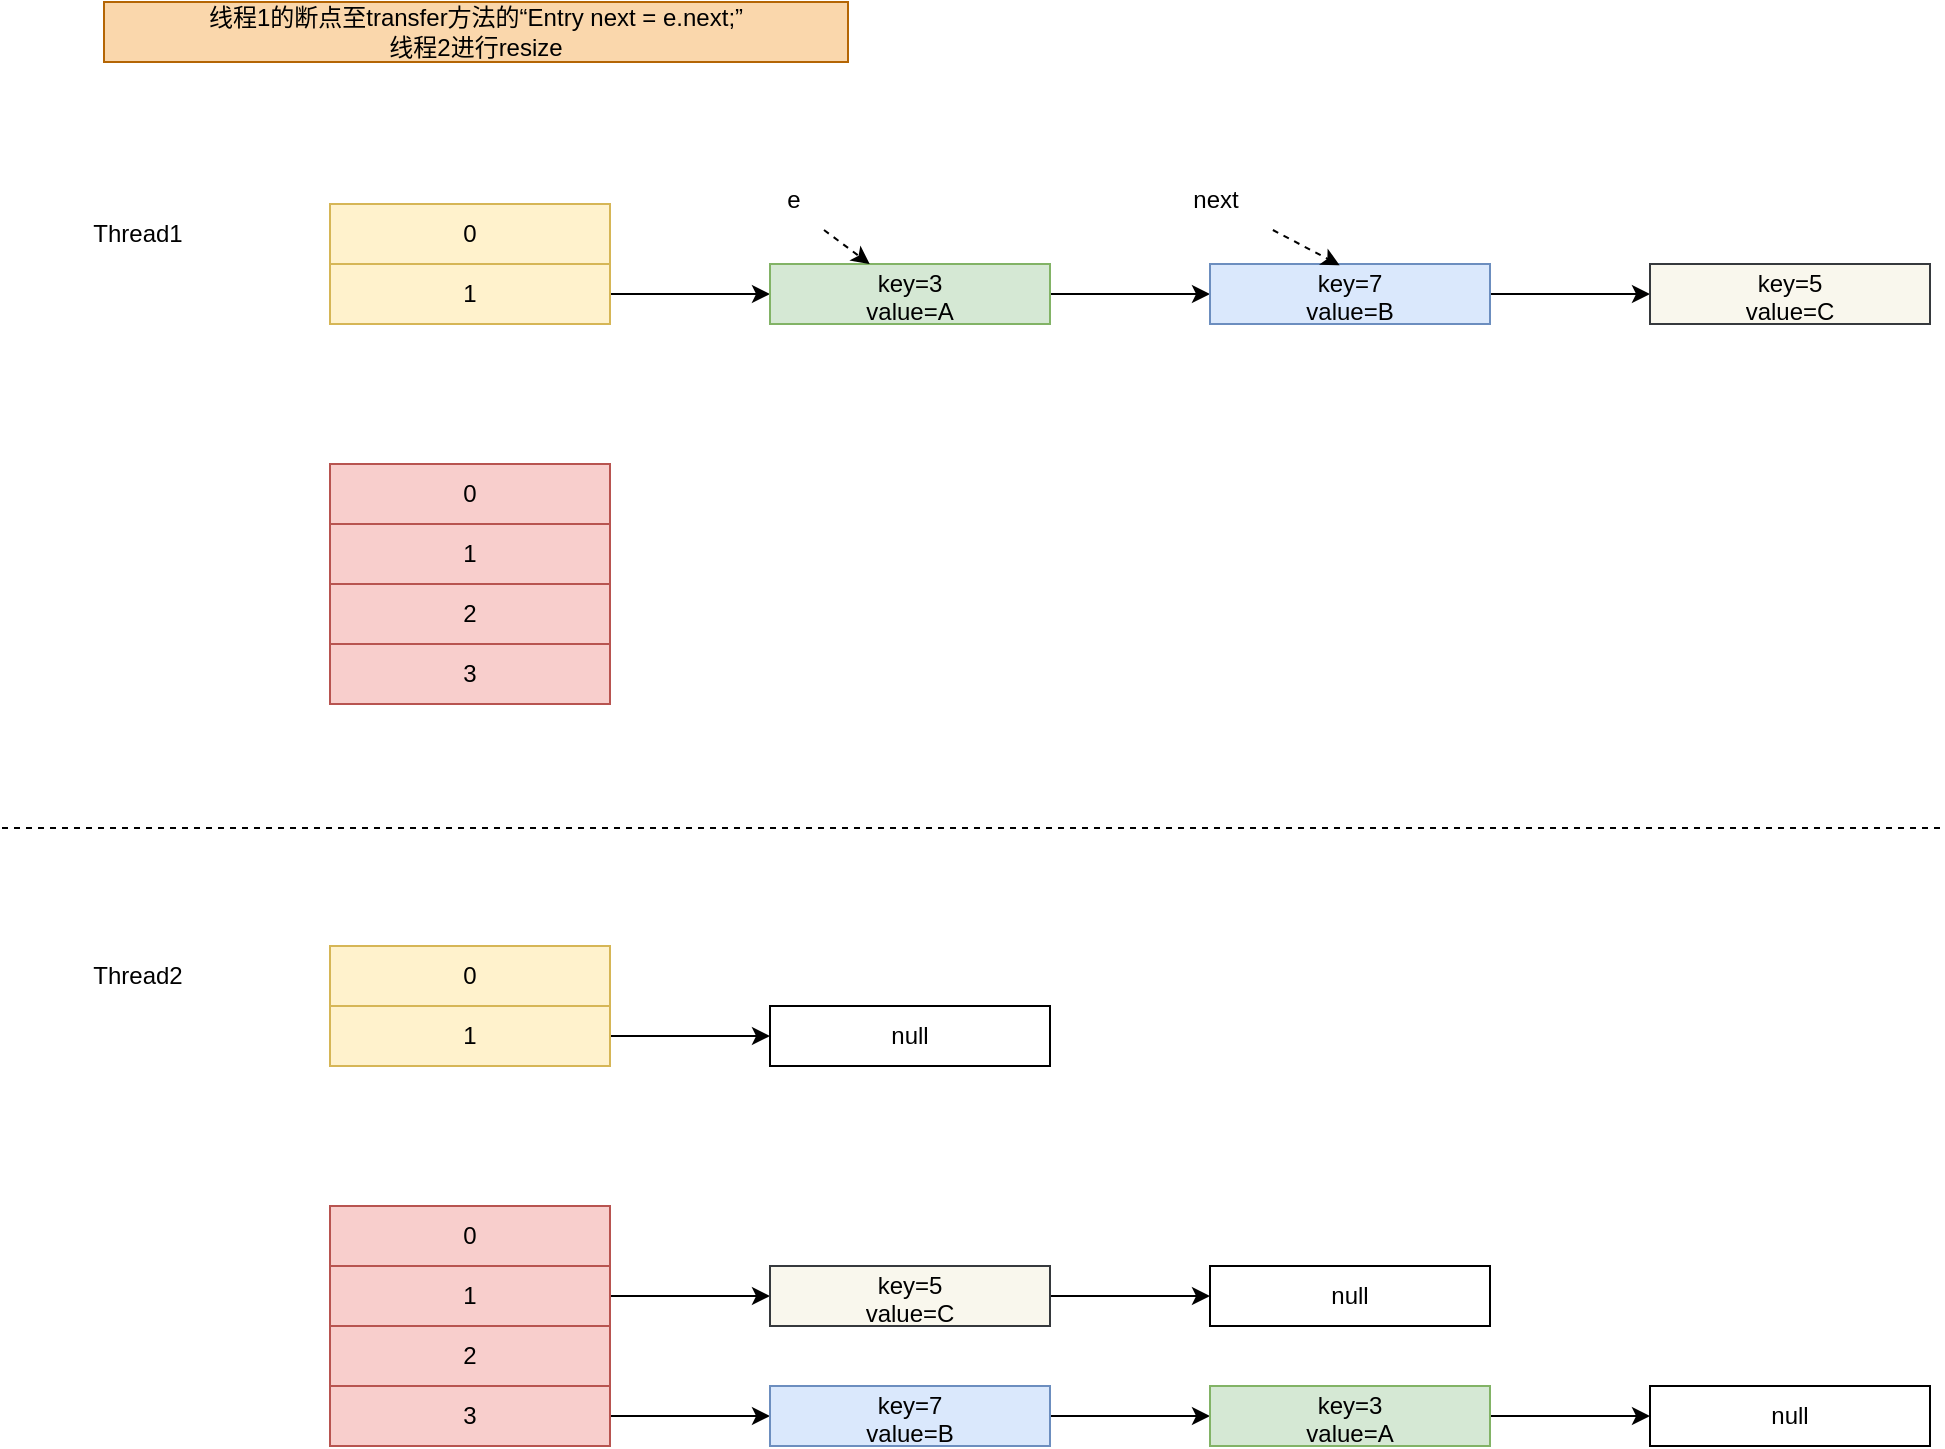 <mxfile version="26.1.0" pages="5">
  <diagram name="第 1 页" id="Bjl-2BXSLluGc90kdZrx">
    <mxGraphModel dx="576" dy="873" grid="0" gridSize="10" guides="1" tooltips="1" connect="1" arrows="1" fold="1" page="1" pageScale="1" pageWidth="827" pageHeight="1169" math="0" shadow="0">
      <root>
        <mxCell id="0" />
        <mxCell id="1" parent="0" />
        <mxCell id="bXmnQ4hSnBtLy83CfIeE-12" value="" style="edgeStyle=orthogonalEdgeStyle;rounded=0;orthogonalLoop=1;jettySize=auto;html=1;" edge="1" parent="1" source="bXmnQ4hSnBtLy83CfIeE-3" target="bXmnQ4hSnBtLy83CfIeE-11">
          <mxGeometry relative="1" as="geometry" />
        </mxCell>
        <mxCell id="bXmnQ4hSnBtLy83CfIeE-3" value="1" style="text;strokeColor=#d6b656;fillColor=#fff2cc;align=center;verticalAlign=middle;spacingLeft=4;spacingRight=4;overflow=hidden;points=[[0,0.5],[1,0.5]];portConstraint=eastwest;rotatable=0;whiteSpace=wrap;html=1;" vertex="1" parent="1">
          <mxGeometry x="190" y="177" width="140" height="30" as="geometry" />
        </mxCell>
        <mxCell id="bXmnQ4hSnBtLy83CfIeE-4" value="0" style="text;strokeColor=#d6b656;fillColor=#fff2cc;align=center;verticalAlign=middle;spacingLeft=4;spacingRight=4;overflow=hidden;points=[[0,0.5],[1,0.5]];portConstraint=eastwest;rotatable=0;whiteSpace=wrap;html=1;" vertex="1" parent="1">
          <mxGeometry x="190" y="147" width="140" height="30" as="geometry" />
        </mxCell>
        <mxCell id="bXmnQ4hSnBtLy83CfIeE-6" value="Thread1" style="text;html=1;align=center;verticalAlign=middle;whiteSpace=wrap;rounded=0;" vertex="1" parent="1">
          <mxGeometry x="64" y="147" width="60" height="30" as="geometry" />
        </mxCell>
        <mxCell id="bXmnQ4hSnBtLy83CfIeE-7" value="2" style="text;strokeColor=#b85450;fillColor=#f8cecc;align=center;verticalAlign=middle;spacingLeft=4;spacingRight=4;overflow=hidden;points=[[0,0.5],[1,0.5]];portConstraint=eastwest;rotatable=0;whiteSpace=wrap;html=1;" vertex="1" parent="1">
          <mxGeometry x="190" y="337" width="140" height="30" as="geometry" />
        </mxCell>
        <mxCell id="bXmnQ4hSnBtLy83CfIeE-8" value="1" style="text;strokeColor=#b85450;fillColor=#f8cecc;align=center;verticalAlign=middle;spacingLeft=4;spacingRight=4;overflow=hidden;points=[[0,0.5],[1,0.5]];portConstraint=eastwest;rotatable=0;whiteSpace=wrap;html=1;" vertex="1" parent="1">
          <mxGeometry x="190" y="307" width="140" height="30" as="geometry" />
        </mxCell>
        <mxCell id="bXmnQ4hSnBtLy83CfIeE-9" value="0" style="text;strokeColor=#b85450;fillColor=#f8cecc;align=center;verticalAlign=middle;spacingLeft=4;spacingRight=4;overflow=hidden;points=[[0,0.5],[1,0.5]];portConstraint=eastwest;rotatable=0;whiteSpace=wrap;html=1;" vertex="1" parent="1">
          <mxGeometry x="190" y="277" width="140" height="30" as="geometry" />
        </mxCell>
        <mxCell id="bXmnQ4hSnBtLy83CfIeE-10" value="3" style="text;strokeColor=#b85450;fillColor=#f8cecc;align=center;verticalAlign=middle;spacingLeft=4;spacingRight=4;overflow=hidden;points=[[0,0.5],[1,0.5]];portConstraint=eastwest;rotatable=0;whiteSpace=wrap;html=1;" vertex="1" parent="1">
          <mxGeometry x="190" y="367" width="140" height="30" as="geometry" />
        </mxCell>
        <mxCell id="bXmnQ4hSnBtLy83CfIeE-14" value="" style="edgeStyle=orthogonalEdgeStyle;rounded=0;orthogonalLoop=1;jettySize=auto;html=1;" edge="1" parent="1" source="bXmnQ4hSnBtLy83CfIeE-11" target="bXmnQ4hSnBtLy83CfIeE-13">
          <mxGeometry relative="1" as="geometry" />
        </mxCell>
        <mxCell id="bXmnQ4hSnBtLy83CfIeE-11" value="key=3&lt;br&gt;value=A" style="text;strokeColor=#82b366;fillColor=#d5e8d4;align=center;verticalAlign=middle;spacingLeft=4;spacingRight=4;overflow=hidden;points=[[0,0.5],[1,0.5]];portConstraint=eastwest;rotatable=0;whiteSpace=wrap;html=1;" vertex="1" parent="1">
          <mxGeometry x="410" y="177" width="140" height="30" as="geometry" />
        </mxCell>
        <mxCell id="bXmnQ4hSnBtLy83CfIeE-16" value="" style="edgeStyle=orthogonalEdgeStyle;rounded=0;orthogonalLoop=1;jettySize=auto;html=1;" edge="1" parent="1" source="bXmnQ4hSnBtLy83CfIeE-13" target="bXmnQ4hSnBtLy83CfIeE-15">
          <mxGeometry relative="1" as="geometry" />
        </mxCell>
        <mxCell id="bXmnQ4hSnBtLy83CfIeE-13" value="key=7&lt;br&gt;value=B" style="text;strokeColor=#6c8ebf;fillColor=#dae8fc;align=center;verticalAlign=middle;spacingLeft=4;spacingRight=4;overflow=hidden;points=[[0,0.5],[1,0.5]];portConstraint=eastwest;rotatable=0;whiteSpace=wrap;html=1;" vertex="1" parent="1">
          <mxGeometry x="630" y="177" width="140" height="30" as="geometry" />
        </mxCell>
        <mxCell id="bXmnQ4hSnBtLy83CfIeE-15" value="key=5&lt;br&gt;value=C" style="text;strokeColor=#36393d;fillColor=#f9f7ed;align=center;verticalAlign=middle;spacingLeft=4;spacingRight=4;overflow=hidden;points=[[0,0.5],[1,0.5]];portConstraint=eastwest;rotatable=0;whiteSpace=wrap;html=1;" vertex="1" parent="1">
          <mxGeometry x="850" y="177" width="140" height="30" as="geometry" />
        </mxCell>
        <mxCell id="bXmnQ4hSnBtLy83CfIeE-17" value="e" style="text;html=1;align=center;verticalAlign=middle;whiteSpace=wrap;rounded=0;" vertex="1" parent="1">
          <mxGeometry x="392" y="130" width="60" height="30" as="geometry" />
        </mxCell>
        <mxCell id="bXmnQ4hSnBtLy83CfIeE-19" value="next" style="text;html=1;align=center;verticalAlign=middle;whiteSpace=wrap;rounded=0;" vertex="1" parent="1">
          <mxGeometry x="603" y="130" width="60" height="30" as="geometry" />
        </mxCell>
        <mxCell id="bXmnQ4hSnBtLy83CfIeE-21" value="" style="endArrow=classic;html=1;rounded=0;dashed=1;exitX=0.75;exitY=1;exitDx=0;exitDy=0;" edge="1" parent="1" source="bXmnQ4hSnBtLy83CfIeE-17" target="bXmnQ4hSnBtLy83CfIeE-11">
          <mxGeometry width="50" height="50" relative="1" as="geometry">
            <mxPoint x="432" y="144" as="sourcePoint" />
            <mxPoint x="458" y="180" as="targetPoint" />
          </mxGeometry>
        </mxCell>
        <mxCell id="bXmnQ4hSnBtLy83CfIeE-22" value="" style="endArrow=classic;html=1;rounded=0;dashed=1;entryX=0.463;entryY=0.02;entryDx=0;entryDy=0;entryPerimeter=0;" edge="1" parent="1" source="bXmnQ4hSnBtLy83CfIeE-19" target="bXmnQ4hSnBtLy83CfIeE-13">
          <mxGeometry width="50" height="50" relative="1" as="geometry">
            <mxPoint x="442" y="154" as="sourcePoint" />
            <mxPoint x="468" y="190" as="targetPoint" />
          </mxGeometry>
        </mxCell>
        <mxCell id="bXmnQ4hSnBtLy83CfIeE-35" value="" style="edgeStyle=orthogonalEdgeStyle;rounded=0;orthogonalLoop=1;jettySize=auto;html=1;entryX=0;entryY=0.5;entryDx=0;entryDy=0;" edge="1" source="bXmnQ4hSnBtLy83CfIeE-36" target="bXmnQ4hSnBtLy83CfIeE-62" parent="1">
          <mxGeometry relative="1" as="geometry">
            <mxPoint x="410" y="563" as="targetPoint" />
          </mxGeometry>
        </mxCell>
        <mxCell id="bXmnQ4hSnBtLy83CfIeE-36" value="1" style="text;strokeColor=#d6b656;fillColor=#fff2cc;align=center;verticalAlign=middle;spacingLeft=4;spacingRight=4;overflow=hidden;points=[[0,0.5],[1,0.5]];portConstraint=eastwest;rotatable=0;whiteSpace=wrap;html=1;" vertex="1" parent="1">
          <mxGeometry x="190" y="548" width="140" height="30" as="geometry" />
        </mxCell>
        <mxCell id="bXmnQ4hSnBtLy83CfIeE-37" value="0" style="text;strokeColor=#d6b656;fillColor=#fff2cc;align=center;verticalAlign=middle;spacingLeft=4;spacingRight=4;overflow=hidden;points=[[0,0.5],[1,0.5]];portConstraint=eastwest;rotatable=0;whiteSpace=wrap;html=1;" vertex="1" parent="1">
          <mxGeometry x="190" y="518" width="140" height="30" as="geometry" />
        </mxCell>
        <mxCell id="bXmnQ4hSnBtLy83CfIeE-38" value="Thread2" style="text;html=1;align=center;verticalAlign=middle;whiteSpace=wrap;rounded=0;" vertex="1" parent="1">
          <mxGeometry x="64" y="518" width="60" height="30" as="geometry" />
        </mxCell>
        <mxCell id="bXmnQ4hSnBtLy83CfIeE-39" value="2" style="text;strokeColor=#b85450;fillColor=#f8cecc;align=center;verticalAlign=middle;spacingLeft=4;spacingRight=4;overflow=hidden;points=[[0,0.5],[1,0.5]];portConstraint=eastwest;rotatable=0;whiteSpace=wrap;html=1;" vertex="1" parent="1">
          <mxGeometry x="190" y="708" width="140" height="30" as="geometry" />
        </mxCell>
        <mxCell id="bXmnQ4hSnBtLy83CfIeE-40" value="" style="edgeStyle=orthogonalEdgeStyle;rounded=0;orthogonalLoop=1;jettySize=auto;html=1;" edge="1" source="bXmnQ4hSnBtLy83CfIeE-41" target="bXmnQ4hSnBtLy83CfIeE-55" parent="1">
          <mxGeometry relative="1" as="geometry" />
        </mxCell>
        <mxCell id="bXmnQ4hSnBtLy83CfIeE-41" value="1" style="text;strokeColor=#b85450;fillColor=#f8cecc;align=center;verticalAlign=middle;spacingLeft=4;spacingRight=4;overflow=hidden;points=[[0,0.5],[1,0.5]];portConstraint=eastwest;rotatable=0;whiteSpace=wrap;html=1;" vertex="1" parent="1">
          <mxGeometry x="190" y="678" width="140" height="30" as="geometry" />
        </mxCell>
        <mxCell id="bXmnQ4hSnBtLy83CfIeE-42" value="0" style="text;strokeColor=#b85450;fillColor=#f8cecc;align=center;verticalAlign=middle;spacingLeft=4;spacingRight=4;overflow=hidden;points=[[0,0.5],[1,0.5]];portConstraint=eastwest;rotatable=0;whiteSpace=wrap;html=1;" vertex="1" parent="1">
          <mxGeometry x="190" y="648" width="140" height="30" as="geometry" />
        </mxCell>
        <mxCell id="bXmnQ4hSnBtLy83CfIeE-43" value="" style="edgeStyle=orthogonalEdgeStyle;rounded=0;orthogonalLoop=1;jettySize=auto;html=1;" edge="1" source="bXmnQ4hSnBtLy83CfIeE-44" target="bXmnQ4hSnBtLy83CfIeE-58" parent="1">
          <mxGeometry relative="1" as="geometry" />
        </mxCell>
        <mxCell id="bXmnQ4hSnBtLy83CfIeE-44" value="3" style="text;strokeColor=#b85450;fillColor=#f8cecc;align=center;verticalAlign=middle;spacingLeft=4;spacingRight=4;overflow=hidden;points=[[0,0.5],[1,0.5]];portConstraint=eastwest;rotatable=0;whiteSpace=wrap;html=1;" vertex="1" parent="1">
          <mxGeometry x="190" y="738" width="140" height="30" as="geometry" />
        </mxCell>
        <mxCell id="bXmnQ4hSnBtLy83CfIeE-54" value="" style="edgeStyle=orthogonalEdgeStyle;rounded=0;orthogonalLoop=1;jettySize=auto;html=1;" edge="1" source="bXmnQ4hSnBtLy83CfIeE-55" target="bXmnQ4hSnBtLy83CfIeE-56" parent="1">
          <mxGeometry relative="1" as="geometry" />
        </mxCell>
        <mxCell id="bXmnQ4hSnBtLy83CfIeE-55" value="key=5&lt;br&gt;value=C" style="text;strokeColor=#36393d;fillColor=#f9f7ed;align=center;verticalAlign=middle;spacingLeft=4;spacingRight=4;overflow=hidden;points=[[0,0.5],[1,0.5]];portConstraint=eastwest;rotatable=0;whiteSpace=wrap;html=1;" vertex="1" parent="1">
          <mxGeometry x="410" y="678" width="140" height="30" as="geometry" />
        </mxCell>
        <mxCell id="bXmnQ4hSnBtLy83CfIeE-56" value="null" style="text;strokeColor=default;fillColor=none;align=center;verticalAlign=middle;spacingLeft=4;spacingRight=4;overflow=hidden;points=[[0,0.5],[1,0.5]];portConstraint=eastwest;rotatable=0;whiteSpace=wrap;html=1;" vertex="1" parent="1">
          <mxGeometry x="630" y="678" width="140" height="30" as="geometry" />
        </mxCell>
        <mxCell id="bXmnQ4hSnBtLy83CfIeE-57" value="" style="edgeStyle=orthogonalEdgeStyle;rounded=0;orthogonalLoop=1;jettySize=auto;html=1;" edge="1" source="bXmnQ4hSnBtLy83CfIeE-58" target="bXmnQ4hSnBtLy83CfIeE-60" parent="1">
          <mxGeometry relative="1" as="geometry" />
        </mxCell>
        <mxCell id="bXmnQ4hSnBtLy83CfIeE-58" value="key=7&lt;br&gt;value=B" style="text;strokeColor=#6c8ebf;fillColor=#dae8fc;align=center;verticalAlign=middle;spacingLeft=4;spacingRight=4;overflow=hidden;points=[[0,0.5],[1,0.5]];portConstraint=eastwest;rotatable=0;whiteSpace=wrap;html=1;" vertex="1" parent="1">
          <mxGeometry x="410" y="738" width="140" height="30" as="geometry" />
        </mxCell>
        <mxCell id="bXmnQ4hSnBtLy83CfIeE-59" value="" style="edgeStyle=orthogonalEdgeStyle;rounded=0;orthogonalLoop=1;jettySize=auto;html=1;" edge="1" source="bXmnQ4hSnBtLy83CfIeE-60" target="bXmnQ4hSnBtLy83CfIeE-61" parent="1">
          <mxGeometry relative="1" as="geometry" />
        </mxCell>
        <mxCell id="bXmnQ4hSnBtLy83CfIeE-60" value="key=3&lt;br&gt;value=A" style="text;strokeColor=#82b366;fillColor=#d5e8d4;align=center;verticalAlign=middle;spacingLeft=4;spacingRight=4;overflow=hidden;points=[[0,0.5],[1,0.5]];portConstraint=eastwest;rotatable=0;whiteSpace=wrap;html=1;" vertex="1" parent="1">
          <mxGeometry x="630" y="738" width="140" height="30" as="geometry" />
        </mxCell>
        <mxCell id="bXmnQ4hSnBtLy83CfIeE-61" value="null" style="text;strokeColor=default;fillColor=none;align=center;verticalAlign=middle;spacingLeft=4;spacingRight=4;overflow=hidden;points=[[0,0.5],[1,0.5]];portConstraint=eastwest;rotatable=0;whiteSpace=wrap;html=1;" vertex="1" parent="1">
          <mxGeometry x="850" y="738" width="140" height="30" as="geometry" />
        </mxCell>
        <mxCell id="bXmnQ4hSnBtLy83CfIeE-62" value="null" style="text;strokeColor=default;fillColor=none;align=center;verticalAlign=middle;spacingLeft=4;spacingRight=4;overflow=hidden;points=[[0,0.5],[1,0.5]];portConstraint=eastwest;rotatable=0;whiteSpace=wrap;html=1;" vertex="1" parent="1">
          <mxGeometry x="410" y="548" width="140" height="30" as="geometry" />
        </mxCell>
        <mxCell id="bXmnQ4hSnBtLy83CfIeE-63" value="" style="endArrow=none;dashed=1;html=1;rounded=0;jumpSize=6;startSize=6;strokeWidth=1;" edge="1" parent="1">
          <mxGeometry width="50" height="50" relative="1" as="geometry">
            <mxPoint x="26" y="459" as="sourcePoint" />
            <mxPoint x="995" y="459" as="targetPoint" />
          </mxGeometry>
        </mxCell>
        <mxCell id="TEdcBhwHGBxOK0CQdVPJ-1" value="线程1的断点至transfer方法的“Entry next = e.next;”&lt;br&gt;线程2进行resize" style="text;html=1;align=center;verticalAlign=middle;whiteSpace=wrap;rounded=0;fillColor=#fad7ac;strokeColor=#b46504;" vertex="1" parent="1">
          <mxGeometry x="77" y="46" width="372" height="30" as="geometry" />
        </mxCell>
      </root>
    </mxGraphModel>
  </diagram>
  <diagram id="AlmJqrzszXnPVzsUvHbv" name="第 2 页">
    <mxGraphModel dx="3585" dy="1845" grid="0" gridSize="10" guides="1" tooltips="1" connect="1" arrows="1" fold="1" page="0" pageScale="1" pageWidth="827" pageHeight="1169" math="0" shadow="0">
      <root>
        <mxCell id="0" />
        <mxCell id="1" parent="0" />
        <mxCell id="IXh0SZQ6k91fBE7avxpE-1" value="" style="edgeStyle=orthogonalEdgeStyle;rounded=0;orthogonalLoop=1;jettySize=auto;html=1;" parent="1" source="IXh0SZQ6k91fBE7avxpE-2" target="IXh0SZQ6k91fBE7avxpE-10" edge="1">
          <mxGeometry relative="1" as="geometry" />
        </mxCell>
        <mxCell id="IXh0SZQ6k91fBE7avxpE-2" value="1" style="text;strokeColor=#d6b656;fillColor=#fff2cc;align=center;verticalAlign=middle;spacingLeft=4;spacingRight=4;overflow=hidden;points=[[0,0.5],[1,0.5]];portConstraint=eastwest;rotatable=0;whiteSpace=wrap;html=1;" parent="1" vertex="1">
          <mxGeometry x="190" y="177" width="140" height="30" as="geometry" />
        </mxCell>
        <mxCell id="IXh0SZQ6k91fBE7avxpE-3" value="0" style="text;strokeColor=#d6b656;fillColor=#fff2cc;align=center;verticalAlign=middle;spacingLeft=4;spacingRight=4;overflow=hidden;points=[[0,0.5],[1,0.5]];portConstraint=eastwest;rotatable=0;whiteSpace=wrap;html=1;" parent="1" vertex="1">
          <mxGeometry x="190" y="147" width="140" height="30" as="geometry" />
        </mxCell>
        <mxCell id="IXh0SZQ6k91fBE7avxpE-4" value="Thread1" style="text;html=1;align=center;verticalAlign=middle;whiteSpace=wrap;rounded=0;" parent="1" vertex="1">
          <mxGeometry x="64" y="147" width="60" height="30" as="geometry" />
        </mxCell>
        <mxCell id="IXh0SZQ6k91fBE7avxpE-5" value="2" style="text;strokeColor=#b85450;fillColor=#f8cecc;align=center;verticalAlign=middle;spacingLeft=4;spacingRight=4;overflow=hidden;points=[[0,0.5],[1,0.5]];portConstraint=eastwest;rotatable=0;whiteSpace=wrap;html=1;" parent="1" vertex="1">
          <mxGeometry x="190" y="337" width="140" height="30" as="geometry" />
        </mxCell>
        <mxCell id="IXh0SZQ6k91fBE7avxpE-6" value="1" style="text;strokeColor=#b85450;fillColor=#f8cecc;align=center;verticalAlign=middle;spacingLeft=4;spacingRight=4;overflow=hidden;points=[[0,0.5],[1,0.5]];portConstraint=eastwest;rotatable=0;whiteSpace=wrap;html=1;" parent="1" vertex="1">
          <mxGeometry x="190" y="307" width="140" height="30" as="geometry" />
        </mxCell>
        <mxCell id="IXh0SZQ6k91fBE7avxpE-7" value="0" style="text;strokeColor=#b85450;fillColor=#f8cecc;align=center;verticalAlign=middle;spacingLeft=4;spacingRight=4;overflow=hidden;points=[[0,0.5],[1,0.5]];portConstraint=eastwest;rotatable=0;whiteSpace=wrap;html=1;" parent="1" vertex="1">
          <mxGeometry x="190" y="277" width="140" height="30" as="geometry" />
        </mxCell>
        <mxCell id="p1FK16nTqxmWdfNoiyjK-43" value="" style="edgeStyle=orthogonalEdgeStyle;rounded=0;orthogonalLoop=1;jettySize=auto;html=1;" parent="1" source="IXh0SZQ6k91fBE7avxpE-8" target="p1FK16nTqxmWdfNoiyjK-42" edge="1">
          <mxGeometry relative="1" as="geometry" />
        </mxCell>
        <mxCell id="IXh0SZQ6k91fBE7avxpE-8" value="3" style="text;strokeColor=#b85450;fillColor=#f8cecc;align=center;verticalAlign=middle;spacingLeft=4;spacingRight=4;overflow=hidden;points=[[0,0.5],[1,0.5]];portConstraint=eastwest;rotatable=0;whiteSpace=wrap;html=1;" parent="1" vertex="1">
          <mxGeometry x="190" y="367" width="140" height="30" as="geometry" />
        </mxCell>
        <mxCell id="IXh0SZQ6k91fBE7avxpE-10" value="key=3&lt;br&gt;value=A" style="text;strokeColor=#82b366;fillColor=#d5e8d4;align=center;verticalAlign=middle;spacingLeft=4;spacingRight=4;overflow=hidden;points=[[0,0.5],[1,0.5]];portConstraint=eastwest;rotatable=0;whiteSpace=wrap;html=1;" parent="1" vertex="1">
          <mxGeometry x="410" y="177" width="140" height="30" as="geometry" />
        </mxCell>
        <mxCell id="IXh0SZQ6k91fBE7avxpE-11" value="" style="edgeStyle=orthogonalEdgeStyle;rounded=0;orthogonalLoop=1;jettySize=auto;html=1;" parent="1" source="IXh0SZQ6k91fBE7avxpE-12" target="IXh0SZQ6k91fBE7avxpE-13" edge="1">
          <mxGeometry relative="1" as="geometry" />
        </mxCell>
        <mxCell id="IXh0SZQ6k91fBE7avxpE-12" value="key=7&lt;br&gt;value=B" style="text;strokeColor=#6c8ebf;fillColor=#dae8fc;align=center;verticalAlign=middle;spacingLeft=4;spacingRight=4;overflow=hidden;points=[[0,0.5],[1,0.5]];portConstraint=eastwest;rotatable=0;whiteSpace=wrap;html=1;" parent="1" vertex="1">
          <mxGeometry x="630" y="177" width="140" height="30" as="geometry" />
        </mxCell>
        <mxCell id="IXh0SZQ6k91fBE7avxpE-13" value="key=5&lt;br&gt;value=C" style="text;strokeColor=#36393d;fillColor=#f9f7ed;align=center;verticalAlign=middle;spacingLeft=4;spacingRight=4;overflow=hidden;points=[[0,0.5],[1,0.5]];portConstraint=eastwest;rotatable=0;whiteSpace=wrap;html=1;" parent="1" vertex="1">
          <mxGeometry x="850" y="177" width="140" height="30" as="geometry" />
        </mxCell>
        <mxCell id="IXh0SZQ6k91fBE7avxpE-14" value="e" style="text;html=1;align=center;verticalAlign=middle;whiteSpace=wrap;rounded=0;" parent="1" vertex="1">
          <mxGeometry x="392" y="130" width="60" height="30" as="geometry" />
        </mxCell>
        <mxCell id="IXh0SZQ6k91fBE7avxpE-15" value="next" style="text;html=1;align=center;verticalAlign=middle;whiteSpace=wrap;rounded=0;" parent="1" vertex="1">
          <mxGeometry x="603" y="130" width="60" height="30" as="geometry" />
        </mxCell>
        <mxCell id="IXh0SZQ6k91fBE7avxpE-16" value="" style="endArrow=classic;html=1;rounded=0;dashed=1;exitX=0.75;exitY=1;exitDx=0;exitDy=0;" parent="1" source="IXh0SZQ6k91fBE7avxpE-14" target="IXh0SZQ6k91fBE7avxpE-10" edge="1">
          <mxGeometry width="50" height="50" relative="1" as="geometry">
            <mxPoint x="432" y="144" as="sourcePoint" />
            <mxPoint x="458" y="180" as="targetPoint" />
          </mxGeometry>
        </mxCell>
        <mxCell id="IXh0SZQ6k91fBE7avxpE-17" value="" style="endArrow=classic;html=1;rounded=0;dashed=1;entryX=0.463;entryY=0.02;entryDx=0;entryDy=0;entryPerimeter=0;" parent="1" source="IXh0SZQ6k91fBE7avxpE-15" target="IXh0SZQ6k91fBE7avxpE-12" edge="1">
          <mxGeometry width="50" height="50" relative="1" as="geometry">
            <mxPoint x="442" y="154" as="sourcePoint" />
            <mxPoint x="468" y="190" as="targetPoint" />
          </mxGeometry>
        </mxCell>
        <mxCell id="IXh0SZQ6k91fBE7avxpE-18" value="" style="edgeStyle=orthogonalEdgeStyle;rounded=0;orthogonalLoop=1;jettySize=auto;html=1;entryX=0;entryY=0.5;entryDx=0;entryDy=0;" parent="1" source="IXh0SZQ6k91fBE7avxpE-19" target="IXh0SZQ6k91fBE7avxpE-36" edge="1">
          <mxGeometry relative="1" as="geometry">
            <mxPoint x="410" y="563" as="targetPoint" />
          </mxGeometry>
        </mxCell>
        <mxCell id="IXh0SZQ6k91fBE7avxpE-19" value="1" style="text;strokeColor=#d6b656;fillColor=#fff2cc;align=center;verticalAlign=middle;spacingLeft=4;spacingRight=4;overflow=hidden;points=[[0,0.5],[1,0.5]];portConstraint=eastwest;rotatable=0;whiteSpace=wrap;html=1;" parent="1" vertex="1">
          <mxGeometry x="190" y="548" width="140" height="30" as="geometry" />
        </mxCell>
        <mxCell id="IXh0SZQ6k91fBE7avxpE-20" value="0" style="text;strokeColor=#d6b656;fillColor=#fff2cc;align=center;verticalAlign=middle;spacingLeft=4;spacingRight=4;overflow=hidden;points=[[0,0.5],[1,0.5]];portConstraint=eastwest;rotatable=0;whiteSpace=wrap;html=1;" parent="1" vertex="1">
          <mxGeometry x="190" y="518" width="140" height="30" as="geometry" />
        </mxCell>
        <mxCell id="IXh0SZQ6k91fBE7avxpE-21" value="Thread2" style="text;html=1;align=center;verticalAlign=middle;whiteSpace=wrap;rounded=0;" parent="1" vertex="1">
          <mxGeometry x="64" y="518" width="60" height="30" as="geometry" />
        </mxCell>
        <mxCell id="IXh0SZQ6k91fBE7avxpE-22" value="2" style="text;strokeColor=#b85450;fillColor=#f8cecc;align=center;verticalAlign=middle;spacingLeft=4;spacingRight=4;overflow=hidden;points=[[0,0.5],[1,0.5]];portConstraint=eastwest;rotatable=0;whiteSpace=wrap;html=1;" parent="1" vertex="1">
          <mxGeometry x="190" y="708" width="140" height="30" as="geometry" />
        </mxCell>
        <mxCell id="IXh0SZQ6k91fBE7avxpE-23" value="" style="edgeStyle=orthogonalEdgeStyle;rounded=0;orthogonalLoop=1;jettySize=auto;html=1;" parent="1" source="IXh0SZQ6k91fBE7avxpE-24" target="IXh0SZQ6k91fBE7avxpE-29" edge="1">
          <mxGeometry relative="1" as="geometry" />
        </mxCell>
        <mxCell id="IXh0SZQ6k91fBE7avxpE-24" value="1" style="text;strokeColor=#b85450;fillColor=#f8cecc;align=center;verticalAlign=middle;spacingLeft=4;spacingRight=4;overflow=hidden;points=[[0,0.5],[1,0.5]];portConstraint=eastwest;rotatable=0;whiteSpace=wrap;html=1;" parent="1" vertex="1">
          <mxGeometry x="190" y="678" width="140" height="30" as="geometry" />
        </mxCell>
        <mxCell id="IXh0SZQ6k91fBE7avxpE-25" value="0" style="text;strokeColor=#b85450;fillColor=#f8cecc;align=center;verticalAlign=middle;spacingLeft=4;spacingRight=4;overflow=hidden;points=[[0,0.5],[1,0.5]];portConstraint=eastwest;rotatable=0;whiteSpace=wrap;html=1;" parent="1" vertex="1">
          <mxGeometry x="190" y="648" width="140" height="30" as="geometry" />
        </mxCell>
        <mxCell id="IXh0SZQ6k91fBE7avxpE-26" value="" style="edgeStyle=orthogonalEdgeStyle;rounded=0;orthogonalLoop=1;jettySize=auto;html=1;" parent="1" source="IXh0SZQ6k91fBE7avxpE-27" target="IXh0SZQ6k91fBE7avxpE-32" edge="1">
          <mxGeometry relative="1" as="geometry" />
        </mxCell>
        <mxCell id="IXh0SZQ6k91fBE7avxpE-27" value="3" style="text;strokeColor=#b85450;fillColor=#f8cecc;align=center;verticalAlign=middle;spacingLeft=4;spacingRight=4;overflow=hidden;points=[[0,0.5],[1,0.5]];portConstraint=eastwest;rotatable=0;whiteSpace=wrap;html=1;" parent="1" vertex="1">
          <mxGeometry x="190" y="738" width="140" height="30" as="geometry" />
        </mxCell>
        <mxCell id="IXh0SZQ6k91fBE7avxpE-28" value="" style="edgeStyle=orthogonalEdgeStyle;rounded=0;orthogonalLoop=1;jettySize=auto;html=1;" parent="1" source="IXh0SZQ6k91fBE7avxpE-29" target="IXh0SZQ6k91fBE7avxpE-30" edge="1">
          <mxGeometry relative="1" as="geometry" />
        </mxCell>
        <mxCell id="IXh0SZQ6k91fBE7avxpE-29" value="key=5&lt;br&gt;value=C" style="text;strokeColor=#36393d;fillColor=#f9f7ed;align=center;verticalAlign=middle;spacingLeft=4;spacingRight=4;overflow=hidden;points=[[0,0.5],[1,0.5]];portConstraint=eastwest;rotatable=0;whiteSpace=wrap;html=1;" parent="1" vertex="1">
          <mxGeometry x="410" y="678" width="140" height="30" as="geometry" />
        </mxCell>
        <mxCell id="IXh0SZQ6k91fBE7avxpE-30" value="null" style="text;strokeColor=default;fillColor=none;align=center;verticalAlign=middle;spacingLeft=4;spacingRight=4;overflow=hidden;points=[[0,0.5],[1,0.5]];portConstraint=eastwest;rotatable=0;whiteSpace=wrap;html=1;" parent="1" vertex="1">
          <mxGeometry x="630" y="678" width="140" height="30" as="geometry" />
        </mxCell>
        <mxCell id="IXh0SZQ6k91fBE7avxpE-31" value="" style="edgeStyle=orthogonalEdgeStyle;rounded=0;orthogonalLoop=1;jettySize=auto;html=1;" parent="1" source="IXh0SZQ6k91fBE7avxpE-32" target="IXh0SZQ6k91fBE7avxpE-34" edge="1">
          <mxGeometry relative="1" as="geometry" />
        </mxCell>
        <mxCell id="IXh0SZQ6k91fBE7avxpE-32" value="key=7&lt;br&gt;value=B" style="text;strokeColor=#6c8ebf;fillColor=#dae8fc;align=center;verticalAlign=middle;spacingLeft=4;spacingRight=4;overflow=hidden;points=[[0,0.5],[1,0.5]];portConstraint=eastwest;rotatable=0;whiteSpace=wrap;html=1;" parent="1" vertex="1">
          <mxGeometry x="410" y="738" width="140" height="30" as="geometry" />
        </mxCell>
        <mxCell id="IXh0SZQ6k91fBE7avxpE-33" value="" style="edgeStyle=orthogonalEdgeStyle;rounded=0;orthogonalLoop=1;jettySize=auto;html=1;" parent="1" source="IXh0SZQ6k91fBE7avxpE-34" target="IXh0SZQ6k91fBE7avxpE-35" edge="1">
          <mxGeometry relative="1" as="geometry" />
        </mxCell>
        <mxCell id="IXh0SZQ6k91fBE7avxpE-34" value="key=3&lt;br&gt;value=A" style="text;strokeColor=#82b366;fillColor=#d5e8d4;align=center;verticalAlign=middle;spacingLeft=4;spacingRight=4;overflow=hidden;points=[[0,0.5],[1,0.5]];portConstraint=eastwest;rotatable=0;whiteSpace=wrap;html=1;" parent="1" vertex="1">
          <mxGeometry x="630" y="738" width="140" height="30" as="geometry" />
        </mxCell>
        <mxCell id="IXh0SZQ6k91fBE7avxpE-35" value="null" style="text;strokeColor=default;fillColor=none;align=center;verticalAlign=middle;spacingLeft=4;spacingRight=4;overflow=hidden;points=[[0,0.5],[1,0.5]];portConstraint=eastwest;rotatable=0;whiteSpace=wrap;html=1;" parent="1" vertex="1">
          <mxGeometry x="850" y="738" width="140" height="30" as="geometry" />
        </mxCell>
        <mxCell id="IXh0SZQ6k91fBE7avxpE-36" value="null" style="text;strokeColor=default;fillColor=none;align=center;verticalAlign=middle;spacingLeft=4;spacingRight=4;overflow=hidden;points=[[0,0.5],[1,0.5]];portConstraint=eastwest;rotatable=0;whiteSpace=wrap;html=1;" parent="1" vertex="1">
          <mxGeometry x="410" y="548" width="140" height="30" as="geometry" />
        </mxCell>
        <mxCell id="IXh0SZQ6k91fBE7avxpE-37" value="" style="endArrow=none;dashed=1;html=1;rounded=0;jumpSize=6;startSize=6;strokeWidth=1;" parent="1" edge="1">
          <mxGeometry width="50" height="50" relative="1" as="geometry">
            <mxPoint x="26" y="459" as="sourcePoint" />
            <mxPoint x="995" y="459" as="targetPoint" />
          </mxGeometry>
        </mxCell>
        <mxCell id="xYCNjH0htgw447yriLz8-1" value="线程1释放断点，完成第一轮循环" style="text;html=1;align=center;verticalAlign=middle;whiteSpace=wrap;rounded=0;fillColor=#fad7ac;strokeColor=#b46504;" parent="1" vertex="1">
          <mxGeometry x="77" y="46" width="372" height="30" as="geometry" />
        </mxCell>
        <mxCell id="p1FK16nTqxmWdfNoiyjK-1" value="执行e.next = newTable[i];" style="text;html=1;align=center;verticalAlign=middle;whiteSpace=wrap;rounded=0;fillColor=#e3c800;fontColor=#000000;strokeColor=#B09500;" parent="1" vertex="1">
          <mxGeometry x="716" y="74" width="364" height="30" as="geometry" />
        </mxCell>
        <mxCell id="p1FK16nTqxmWdfNoiyjK-4" value="1" style="text;strokeColor=#d6b656;fillColor=#fff2cc;align=center;verticalAlign=middle;spacingLeft=4;spacingRight=4;overflow=hidden;points=[[0,0.5],[1,0.5]];portConstraint=eastwest;rotatable=0;whiteSpace=wrap;html=1;" parent="1" vertex="1">
          <mxGeometry x="190" y="1080" width="140" height="30" as="geometry" />
        </mxCell>
        <mxCell id="p1FK16nTqxmWdfNoiyjK-5" value="0" style="text;strokeColor=#d6b656;fillColor=#fff2cc;align=center;verticalAlign=middle;spacingLeft=4;spacingRight=4;overflow=hidden;points=[[0,0.5],[1,0.5]];portConstraint=eastwest;rotatable=0;whiteSpace=wrap;html=1;" parent="1" vertex="1">
          <mxGeometry x="190" y="1050" width="140" height="30" as="geometry" />
        </mxCell>
        <mxCell id="p1FK16nTqxmWdfNoiyjK-6" value="Thread1" style="text;html=1;align=center;verticalAlign=middle;whiteSpace=wrap;rounded=0;" parent="1" vertex="1">
          <mxGeometry x="64" y="1050" width="60" height="30" as="geometry" />
        </mxCell>
        <mxCell id="p1FK16nTqxmWdfNoiyjK-7" value="2" style="text;strokeColor=#b85450;fillColor=#f8cecc;align=center;verticalAlign=middle;spacingLeft=4;spacingRight=4;overflow=hidden;points=[[0,0.5],[1,0.5]];portConstraint=eastwest;rotatable=0;whiteSpace=wrap;html=1;" parent="1" vertex="1">
          <mxGeometry x="190" y="1240" width="140" height="30" as="geometry" />
        </mxCell>
        <mxCell id="p1FK16nTqxmWdfNoiyjK-8" value="1" style="text;strokeColor=#b85450;fillColor=#f8cecc;align=center;verticalAlign=middle;spacingLeft=4;spacingRight=4;overflow=hidden;points=[[0,0.5],[1,0.5]];portConstraint=eastwest;rotatable=0;whiteSpace=wrap;html=1;" parent="1" vertex="1">
          <mxGeometry x="190" y="1210" width="140" height="30" as="geometry" />
        </mxCell>
        <mxCell id="p1FK16nTqxmWdfNoiyjK-9" value="0" style="text;strokeColor=#b85450;fillColor=#f8cecc;align=center;verticalAlign=middle;spacingLeft=4;spacingRight=4;overflow=hidden;points=[[0,0.5],[1,0.5]];portConstraint=eastwest;rotatable=0;whiteSpace=wrap;html=1;" parent="1" vertex="1">
          <mxGeometry x="190" y="1180" width="140" height="30" as="geometry" />
        </mxCell>
        <mxCell id="p1FK16nTqxmWdfNoiyjK-48" style="edgeStyle=orthogonalEdgeStyle;rounded=0;orthogonalLoop=1;jettySize=auto;html=1;" parent="1" source="p1FK16nTqxmWdfNoiyjK-10" target="p1FK16nTqxmWdfNoiyjK-13" edge="1">
          <mxGeometry relative="1" as="geometry" />
        </mxCell>
        <mxCell id="p1FK16nTqxmWdfNoiyjK-10" value="3" style="text;strokeColor=#b85450;fillColor=#f8cecc;align=center;verticalAlign=middle;spacingLeft=4;spacingRight=4;overflow=hidden;points=[[0,0.5],[1,0.5]];portConstraint=eastwest;rotatable=0;whiteSpace=wrap;html=1;" parent="1" vertex="1">
          <mxGeometry x="190" y="1270" width="140" height="30" as="geometry" />
        </mxCell>
        <mxCell id="p1FK16nTqxmWdfNoiyjK-50" value="" style="edgeStyle=orthogonalEdgeStyle;rounded=0;orthogonalLoop=1;jettySize=auto;html=1;" parent="1" source="p1FK16nTqxmWdfNoiyjK-13" target="p1FK16nTqxmWdfNoiyjK-49" edge="1">
          <mxGeometry relative="1" as="geometry" />
        </mxCell>
        <mxCell id="p1FK16nTqxmWdfNoiyjK-13" value="key=3&lt;br&gt;value=A" style="text;strokeColor=#82b366;fillColor=#d5e8d4;align=center;verticalAlign=middle;spacingLeft=4;spacingRight=4;overflow=hidden;points=[[0,0.5],[1,0.5]];portConstraint=eastwest;rotatable=0;whiteSpace=wrap;html=1;" parent="1" vertex="1">
          <mxGeometry x="410" y="1270" width="140" height="30" as="geometry" />
        </mxCell>
        <mxCell id="p1FK16nTqxmWdfNoiyjK-14" value="" style="edgeStyle=orthogonalEdgeStyle;rounded=0;orthogonalLoop=1;jettySize=auto;html=1;" parent="1" source="p1FK16nTqxmWdfNoiyjK-15" target="p1FK16nTqxmWdfNoiyjK-16" edge="1">
          <mxGeometry relative="1" as="geometry" />
        </mxCell>
        <mxCell id="p1FK16nTqxmWdfNoiyjK-15" value="key=7&lt;br&gt;value=B" style="text;strokeColor=#6c8ebf;fillColor=#dae8fc;align=center;verticalAlign=middle;spacingLeft=4;spacingRight=4;overflow=hidden;points=[[0,0.5],[1,0.5]];portConstraint=eastwest;rotatable=0;whiteSpace=wrap;html=1;" parent="1" vertex="1">
          <mxGeometry x="630" y="1080" width="140" height="30" as="geometry" />
        </mxCell>
        <mxCell id="p1FK16nTqxmWdfNoiyjK-16" value="key=5&lt;br&gt;value=C" style="text;strokeColor=#36393d;fillColor=#f9f7ed;align=center;verticalAlign=middle;spacingLeft=4;spacingRight=4;overflow=hidden;points=[[0,0.5],[1,0.5]];portConstraint=eastwest;rotatable=0;whiteSpace=wrap;html=1;" parent="1" vertex="1">
          <mxGeometry x="850" y="1080" width="140" height="30" as="geometry" />
        </mxCell>
        <mxCell id="p1FK16nTqxmWdfNoiyjK-17" value="e" style="text;html=1;align=center;verticalAlign=middle;whiteSpace=wrap;rounded=0;" parent="1" vertex="1">
          <mxGeometry x="366" y="1220" width="60" height="30" as="geometry" />
        </mxCell>
        <mxCell id="p1FK16nTqxmWdfNoiyjK-18" value="next" style="text;html=1;align=center;verticalAlign=middle;whiteSpace=wrap;rounded=0;" parent="1" vertex="1">
          <mxGeometry x="603" y="1033" width="60" height="30" as="geometry" />
        </mxCell>
        <mxCell id="p1FK16nTqxmWdfNoiyjK-19" value="" style="endArrow=classic;html=1;rounded=0;dashed=1;exitX=0.75;exitY=1;exitDx=0;exitDy=0;" parent="1" source="p1FK16nTqxmWdfNoiyjK-17" target="p1FK16nTqxmWdfNoiyjK-13" edge="1">
          <mxGeometry width="50" height="50" relative="1" as="geometry">
            <mxPoint x="432" y="1047" as="sourcePoint" />
            <mxPoint x="458" y="1083" as="targetPoint" />
          </mxGeometry>
        </mxCell>
        <mxCell id="p1FK16nTqxmWdfNoiyjK-20" value="" style="endArrow=classic;html=1;rounded=0;dashed=1;entryX=0.463;entryY=0.02;entryDx=0;entryDy=0;entryPerimeter=0;" parent="1" source="p1FK16nTqxmWdfNoiyjK-18" target="p1FK16nTqxmWdfNoiyjK-15" edge="1">
          <mxGeometry width="50" height="50" relative="1" as="geometry">
            <mxPoint x="442" y="1057" as="sourcePoint" />
            <mxPoint x="468" y="1093" as="targetPoint" />
          </mxGeometry>
        </mxCell>
        <mxCell id="p1FK16nTqxmWdfNoiyjK-21" value="" style="edgeStyle=orthogonalEdgeStyle;rounded=0;orthogonalLoop=1;jettySize=auto;html=1;entryX=0;entryY=0.5;entryDx=0;entryDy=0;" parent="1" source="p1FK16nTqxmWdfNoiyjK-22" target="p1FK16nTqxmWdfNoiyjK-39" edge="1">
          <mxGeometry relative="1" as="geometry">
            <mxPoint x="410" y="1466" as="targetPoint" />
          </mxGeometry>
        </mxCell>
        <mxCell id="p1FK16nTqxmWdfNoiyjK-22" value="1" style="text;strokeColor=#d6b656;fillColor=#fff2cc;align=center;verticalAlign=middle;spacingLeft=4;spacingRight=4;overflow=hidden;points=[[0,0.5],[1,0.5]];portConstraint=eastwest;rotatable=0;whiteSpace=wrap;html=1;" parent="1" vertex="1">
          <mxGeometry x="190" y="1451" width="140" height="30" as="geometry" />
        </mxCell>
        <mxCell id="p1FK16nTqxmWdfNoiyjK-23" value="0" style="text;strokeColor=#d6b656;fillColor=#fff2cc;align=center;verticalAlign=middle;spacingLeft=4;spacingRight=4;overflow=hidden;points=[[0,0.5],[1,0.5]];portConstraint=eastwest;rotatable=0;whiteSpace=wrap;html=1;" parent="1" vertex="1">
          <mxGeometry x="190" y="1421" width="140" height="30" as="geometry" />
        </mxCell>
        <mxCell id="p1FK16nTqxmWdfNoiyjK-24" value="Thread2" style="text;html=1;align=center;verticalAlign=middle;whiteSpace=wrap;rounded=0;" parent="1" vertex="1">
          <mxGeometry x="64" y="1421" width="60" height="30" as="geometry" />
        </mxCell>
        <mxCell id="p1FK16nTqxmWdfNoiyjK-25" value="2" style="text;strokeColor=#b85450;fillColor=#f8cecc;align=center;verticalAlign=middle;spacingLeft=4;spacingRight=4;overflow=hidden;points=[[0,0.5],[1,0.5]];portConstraint=eastwest;rotatable=0;whiteSpace=wrap;html=1;" parent="1" vertex="1">
          <mxGeometry x="190" y="1611" width="140" height="30" as="geometry" />
        </mxCell>
        <mxCell id="p1FK16nTqxmWdfNoiyjK-26" value="" style="edgeStyle=orthogonalEdgeStyle;rounded=0;orthogonalLoop=1;jettySize=auto;html=1;" parent="1" source="p1FK16nTqxmWdfNoiyjK-27" target="p1FK16nTqxmWdfNoiyjK-32" edge="1">
          <mxGeometry relative="1" as="geometry" />
        </mxCell>
        <mxCell id="p1FK16nTqxmWdfNoiyjK-27" value="1" style="text;strokeColor=#b85450;fillColor=#f8cecc;align=center;verticalAlign=middle;spacingLeft=4;spacingRight=4;overflow=hidden;points=[[0,0.5],[1,0.5]];portConstraint=eastwest;rotatable=0;whiteSpace=wrap;html=1;" parent="1" vertex="1">
          <mxGeometry x="190" y="1581" width="140" height="30" as="geometry" />
        </mxCell>
        <mxCell id="p1FK16nTqxmWdfNoiyjK-28" value="0" style="text;strokeColor=#b85450;fillColor=#f8cecc;align=center;verticalAlign=middle;spacingLeft=4;spacingRight=4;overflow=hidden;points=[[0,0.5],[1,0.5]];portConstraint=eastwest;rotatable=0;whiteSpace=wrap;html=1;" parent="1" vertex="1">
          <mxGeometry x="190" y="1551" width="140" height="30" as="geometry" />
        </mxCell>
        <mxCell id="p1FK16nTqxmWdfNoiyjK-29" value="" style="edgeStyle=orthogonalEdgeStyle;rounded=0;orthogonalLoop=1;jettySize=auto;html=1;" parent="1" source="p1FK16nTqxmWdfNoiyjK-30" target="p1FK16nTqxmWdfNoiyjK-35" edge="1">
          <mxGeometry relative="1" as="geometry" />
        </mxCell>
        <mxCell id="p1FK16nTqxmWdfNoiyjK-30" value="3" style="text;strokeColor=#b85450;fillColor=#f8cecc;align=center;verticalAlign=middle;spacingLeft=4;spacingRight=4;overflow=hidden;points=[[0,0.5],[1,0.5]];portConstraint=eastwest;rotatable=0;whiteSpace=wrap;html=1;" parent="1" vertex="1">
          <mxGeometry x="190" y="1641" width="140" height="30" as="geometry" />
        </mxCell>
        <mxCell id="p1FK16nTqxmWdfNoiyjK-31" value="" style="edgeStyle=orthogonalEdgeStyle;rounded=0;orthogonalLoop=1;jettySize=auto;html=1;" parent="1" source="p1FK16nTqxmWdfNoiyjK-32" target="p1FK16nTqxmWdfNoiyjK-33" edge="1">
          <mxGeometry relative="1" as="geometry" />
        </mxCell>
        <mxCell id="p1FK16nTqxmWdfNoiyjK-32" value="key=5&lt;br&gt;value=C" style="text;strokeColor=#36393d;fillColor=#f9f7ed;align=center;verticalAlign=middle;spacingLeft=4;spacingRight=4;overflow=hidden;points=[[0,0.5],[1,0.5]];portConstraint=eastwest;rotatable=0;whiteSpace=wrap;html=1;" parent="1" vertex="1">
          <mxGeometry x="410" y="1581" width="140" height="30" as="geometry" />
        </mxCell>
        <mxCell id="p1FK16nTqxmWdfNoiyjK-33" value="null" style="text;strokeColor=default;fillColor=none;align=center;verticalAlign=middle;spacingLeft=4;spacingRight=4;overflow=hidden;points=[[0,0.5],[1,0.5]];portConstraint=eastwest;rotatable=0;whiteSpace=wrap;html=1;" parent="1" vertex="1">
          <mxGeometry x="630" y="1581" width="140" height="30" as="geometry" />
        </mxCell>
        <mxCell id="p1FK16nTqxmWdfNoiyjK-34" value="" style="edgeStyle=orthogonalEdgeStyle;rounded=0;orthogonalLoop=1;jettySize=auto;html=1;" parent="1" source="p1FK16nTqxmWdfNoiyjK-35" target="p1FK16nTqxmWdfNoiyjK-37" edge="1">
          <mxGeometry relative="1" as="geometry" />
        </mxCell>
        <mxCell id="p1FK16nTqxmWdfNoiyjK-35" value="key=7&lt;br&gt;value=B" style="text;strokeColor=#6c8ebf;fillColor=#dae8fc;align=center;verticalAlign=middle;spacingLeft=4;spacingRight=4;overflow=hidden;points=[[0,0.5],[1,0.5]];portConstraint=eastwest;rotatable=0;whiteSpace=wrap;html=1;" parent="1" vertex="1">
          <mxGeometry x="410" y="1641" width="140" height="30" as="geometry" />
        </mxCell>
        <mxCell id="p1FK16nTqxmWdfNoiyjK-36" value="" style="edgeStyle=orthogonalEdgeStyle;rounded=0;orthogonalLoop=1;jettySize=auto;html=1;" parent="1" source="p1FK16nTqxmWdfNoiyjK-37" target="p1FK16nTqxmWdfNoiyjK-38" edge="1">
          <mxGeometry relative="1" as="geometry" />
        </mxCell>
        <mxCell id="p1FK16nTqxmWdfNoiyjK-37" value="key=3&lt;br&gt;value=A" style="text;strokeColor=#82b366;fillColor=#d5e8d4;align=center;verticalAlign=middle;spacingLeft=4;spacingRight=4;overflow=hidden;points=[[0,0.5],[1,0.5]];portConstraint=eastwest;rotatable=0;whiteSpace=wrap;html=1;" parent="1" vertex="1">
          <mxGeometry x="630" y="1641" width="140" height="30" as="geometry" />
        </mxCell>
        <mxCell id="p1FK16nTqxmWdfNoiyjK-38" value="null" style="text;strokeColor=default;fillColor=none;align=center;verticalAlign=middle;spacingLeft=4;spacingRight=4;overflow=hidden;points=[[0,0.5],[1,0.5]];portConstraint=eastwest;rotatable=0;whiteSpace=wrap;html=1;" parent="1" vertex="1">
          <mxGeometry x="850" y="1641" width="140" height="30" as="geometry" />
        </mxCell>
        <mxCell id="p1FK16nTqxmWdfNoiyjK-39" value="null" style="text;strokeColor=default;fillColor=none;align=center;verticalAlign=middle;spacingLeft=4;spacingRight=4;overflow=hidden;points=[[0,0.5],[1,0.5]];portConstraint=eastwest;rotatable=0;whiteSpace=wrap;html=1;" parent="1" vertex="1">
          <mxGeometry x="410" y="1451" width="140" height="30" as="geometry" />
        </mxCell>
        <mxCell id="p1FK16nTqxmWdfNoiyjK-40" value="" style="endArrow=none;dashed=1;html=1;rounded=0;jumpSize=6;startSize=6;strokeWidth=1;" parent="1" edge="1">
          <mxGeometry width="50" height="50" relative="1" as="geometry">
            <mxPoint x="26" y="1362" as="sourcePoint" />
            <mxPoint x="995" y="1362" as="targetPoint" />
          </mxGeometry>
        </mxCell>
        <mxCell id="p1FK16nTqxmWdfNoiyjK-41" value="执行newTable[i] = e;" style="text;html=1;align=center;verticalAlign=middle;whiteSpace=wrap;rounded=0;fillColor=#e3c800;fontColor=#000000;strokeColor=#B09500;" parent="1" vertex="1">
          <mxGeometry x="716" y="977" width="364" height="30" as="geometry" />
        </mxCell>
        <mxCell id="p1FK16nTqxmWdfNoiyjK-42" value="null" style="text;strokeColor=default;fillColor=none;align=center;verticalAlign=middle;spacingLeft=4;spacingRight=4;overflow=hidden;points=[[0,0.5],[1,0.5]];portConstraint=eastwest;rotatable=0;whiteSpace=wrap;html=1;" parent="1" vertex="1">
          <mxGeometry x="410" y="367" width="140" height="30" as="geometry" />
        </mxCell>
        <mxCell id="p1FK16nTqxmWdfNoiyjK-45" style="edgeStyle=orthogonalEdgeStyle;rounded=0;orthogonalLoop=1;jettySize=auto;html=1;entryX=0.485;entryY=-0.022;entryDx=0;entryDy=0;entryPerimeter=0;" parent="1" source="IXh0SZQ6k91fBE7avxpE-10" target="p1FK16nTqxmWdfNoiyjK-42" edge="1">
          <mxGeometry relative="1" as="geometry">
            <Array as="points">
              <mxPoint x="478" y="242" />
              <mxPoint x="478" y="242" />
            </Array>
          </mxGeometry>
        </mxCell>
        <mxCell id="p1FK16nTqxmWdfNoiyjK-49" value="null" style="text;strokeColor=default;fillColor=none;align=center;verticalAlign=middle;spacingLeft=4;spacingRight=4;overflow=hidden;points=[[0,0.5],[1,0.5]];portConstraint=eastwest;rotatable=0;whiteSpace=wrap;html=1;" parent="1" vertex="1">
          <mxGeometry x="630" y="1270" width="140" height="30" as="geometry" />
        </mxCell>
        <mxCell id="p1FK16nTqxmWdfNoiyjK-51" value="1" style="text;strokeColor=#d6b656;fillColor=#fff2cc;align=center;verticalAlign=middle;spacingLeft=4;spacingRight=4;overflow=hidden;points=[[0,0.5],[1,0.5]];portConstraint=eastwest;rotatable=0;whiteSpace=wrap;html=1;" parent="1" vertex="1">
          <mxGeometry x="190" y="2028" width="140" height="30" as="geometry" />
        </mxCell>
        <mxCell id="p1FK16nTqxmWdfNoiyjK-52" value="0" style="text;strokeColor=#d6b656;fillColor=#fff2cc;align=center;verticalAlign=middle;spacingLeft=4;spacingRight=4;overflow=hidden;points=[[0,0.5],[1,0.5]];portConstraint=eastwest;rotatable=0;whiteSpace=wrap;html=1;" parent="1" vertex="1">
          <mxGeometry x="190" y="1998" width="140" height="30" as="geometry" />
        </mxCell>
        <mxCell id="p1FK16nTqxmWdfNoiyjK-53" value="Thread1" style="text;html=1;align=center;verticalAlign=middle;whiteSpace=wrap;rounded=0;" parent="1" vertex="1">
          <mxGeometry x="64" y="1998" width="60" height="30" as="geometry" />
        </mxCell>
        <mxCell id="p1FK16nTqxmWdfNoiyjK-54" value="2" style="text;strokeColor=#b85450;fillColor=#f8cecc;align=center;verticalAlign=middle;spacingLeft=4;spacingRight=4;overflow=hidden;points=[[0,0.5],[1,0.5]];portConstraint=eastwest;rotatable=0;whiteSpace=wrap;html=1;" parent="1" vertex="1">
          <mxGeometry x="190" y="2188" width="140" height="30" as="geometry" />
        </mxCell>
        <mxCell id="p1FK16nTqxmWdfNoiyjK-55" value="1" style="text;strokeColor=#b85450;fillColor=#f8cecc;align=center;verticalAlign=middle;spacingLeft=4;spacingRight=4;overflow=hidden;points=[[0,0.5],[1,0.5]];portConstraint=eastwest;rotatable=0;whiteSpace=wrap;html=1;" parent="1" vertex="1">
          <mxGeometry x="190" y="2158" width="140" height="30" as="geometry" />
        </mxCell>
        <mxCell id="p1FK16nTqxmWdfNoiyjK-56" value="0" style="text;strokeColor=#b85450;fillColor=#f8cecc;align=center;verticalAlign=middle;spacingLeft=4;spacingRight=4;overflow=hidden;points=[[0,0.5],[1,0.5]];portConstraint=eastwest;rotatable=0;whiteSpace=wrap;html=1;" parent="1" vertex="1">
          <mxGeometry x="190" y="2128" width="140" height="30" as="geometry" />
        </mxCell>
        <mxCell id="p1FK16nTqxmWdfNoiyjK-57" style="edgeStyle=orthogonalEdgeStyle;rounded=0;orthogonalLoop=1;jettySize=auto;html=1;" parent="1" source="p1FK16nTqxmWdfNoiyjK-58" target="p1FK16nTqxmWdfNoiyjK-60" edge="1">
          <mxGeometry relative="1" as="geometry" />
        </mxCell>
        <mxCell id="p1FK16nTqxmWdfNoiyjK-58" value="3" style="text;strokeColor=#b85450;fillColor=#f8cecc;align=center;verticalAlign=middle;spacingLeft=4;spacingRight=4;overflow=hidden;points=[[0,0.5],[1,0.5]];portConstraint=eastwest;rotatable=0;whiteSpace=wrap;html=1;" parent="1" vertex="1">
          <mxGeometry x="190" y="2218" width="140" height="30" as="geometry" />
        </mxCell>
        <mxCell id="p1FK16nTqxmWdfNoiyjK-59" value="" style="edgeStyle=orthogonalEdgeStyle;rounded=0;orthogonalLoop=1;jettySize=auto;html=1;" parent="1" source="p1FK16nTqxmWdfNoiyjK-60" target="p1FK16nTqxmWdfNoiyjK-88" edge="1">
          <mxGeometry relative="1" as="geometry" />
        </mxCell>
        <mxCell id="p1FK16nTqxmWdfNoiyjK-60" value="key=3&lt;br&gt;value=A" style="text;strokeColor=#82b366;fillColor=#d5e8d4;align=center;verticalAlign=middle;spacingLeft=4;spacingRight=4;overflow=hidden;points=[[0,0.5],[1,0.5]];portConstraint=eastwest;rotatable=0;whiteSpace=wrap;html=1;" parent="1" vertex="1">
          <mxGeometry x="410" y="2218" width="140" height="30" as="geometry" />
        </mxCell>
        <mxCell id="p1FK16nTqxmWdfNoiyjK-61" value="" style="edgeStyle=orthogonalEdgeStyle;rounded=0;orthogonalLoop=1;jettySize=auto;html=1;" parent="1" source="p1FK16nTqxmWdfNoiyjK-62" target="p1FK16nTqxmWdfNoiyjK-63" edge="1">
          <mxGeometry relative="1" as="geometry" />
        </mxCell>
        <mxCell id="p1FK16nTqxmWdfNoiyjK-62" value="key=7&lt;br&gt;value=B" style="text;strokeColor=#6c8ebf;fillColor=#dae8fc;align=center;verticalAlign=middle;spacingLeft=4;spacingRight=4;overflow=hidden;points=[[0,0.5],[1,0.5]];portConstraint=eastwest;rotatable=0;whiteSpace=wrap;html=1;" parent="1" vertex="1">
          <mxGeometry x="630" y="2028" width="140" height="30" as="geometry" />
        </mxCell>
        <mxCell id="p1FK16nTqxmWdfNoiyjK-63" value="key=5&lt;br&gt;value=C" style="text;strokeColor=#36393d;fillColor=#f9f7ed;align=center;verticalAlign=middle;spacingLeft=4;spacingRight=4;overflow=hidden;points=[[0,0.5],[1,0.5]];portConstraint=eastwest;rotatable=0;whiteSpace=wrap;html=1;" parent="1" vertex="1">
          <mxGeometry x="850" y="2028" width="140" height="30" as="geometry" />
        </mxCell>
        <mxCell id="p1FK16nTqxmWdfNoiyjK-65" value="e" style="text;html=1;align=center;verticalAlign=middle;whiteSpace=wrap;rounded=0;" parent="1" vertex="1">
          <mxGeometry x="603" y="1981" width="60" height="30" as="geometry" />
        </mxCell>
        <mxCell id="p1FK16nTqxmWdfNoiyjK-67" value="" style="endArrow=classic;html=1;rounded=0;dashed=1;entryX=0.463;entryY=0.02;entryDx=0;entryDy=0;entryPerimeter=0;" parent="1" source="p1FK16nTqxmWdfNoiyjK-65" target="p1FK16nTqxmWdfNoiyjK-62" edge="1">
          <mxGeometry width="50" height="50" relative="1" as="geometry">
            <mxPoint x="442" y="2005" as="sourcePoint" />
            <mxPoint x="468" y="2041" as="targetPoint" />
          </mxGeometry>
        </mxCell>
        <mxCell id="p1FK16nTqxmWdfNoiyjK-68" value="" style="edgeStyle=orthogonalEdgeStyle;rounded=0;orthogonalLoop=1;jettySize=auto;html=1;entryX=0;entryY=0.5;entryDx=0;entryDy=0;" parent="1" source="p1FK16nTqxmWdfNoiyjK-69" target="p1FK16nTqxmWdfNoiyjK-86" edge="1">
          <mxGeometry relative="1" as="geometry">
            <mxPoint x="410" y="2414" as="targetPoint" />
          </mxGeometry>
        </mxCell>
        <mxCell id="p1FK16nTqxmWdfNoiyjK-69" value="1" style="text;strokeColor=#d6b656;fillColor=#fff2cc;align=center;verticalAlign=middle;spacingLeft=4;spacingRight=4;overflow=hidden;points=[[0,0.5],[1,0.5]];portConstraint=eastwest;rotatable=0;whiteSpace=wrap;html=1;" parent="1" vertex="1">
          <mxGeometry x="190" y="2399" width="140" height="30" as="geometry" />
        </mxCell>
        <mxCell id="p1FK16nTqxmWdfNoiyjK-70" value="0" style="text;strokeColor=#d6b656;fillColor=#fff2cc;align=center;verticalAlign=middle;spacingLeft=4;spacingRight=4;overflow=hidden;points=[[0,0.5],[1,0.5]];portConstraint=eastwest;rotatable=0;whiteSpace=wrap;html=1;" parent="1" vertex="1">
          <mxGeometry x="190" y="2369" width="140" height="30" as="geometry" />
        </mxCell>
        <mxCell id="p1FK16nTqxmWdfNoiyjK-71" value="Thread2" style="text;html=1;align=center;verticalAlign=middle;whiteSpace=wrap;rounded=0;" parent="1" vertex="1">
          <mxGeometry x="64" y="2369" width="60" height="30" as="geometry" />
        </mxCell>
        <mxCell id="p1FK16nTqxmWdfNoiyjK-72" value="2" style="text;strokeColor=#b85450;fillColor=#f8cecc;align=center;verticalAlign=middle;spacingLeft=4;spacingRight=4;overflow=hidden;points=[[0,0.5],[1,0.5]];portConstraint=eastwest;rotatable=0;whiteSpace=wrap;html=1;" parent="1" vertex="1">
          <mxGeometry x="190" y="2559" width="140" height="30" as="geometry" />
        </mxCell>
        <mxCell id="p1FK16nTqxmWdfNoiyjK-73" value="" style="edgeStyle=orthogonalEdgeStyle;rounded=0;orthogonalLoop=1;jettySize=auto;html=1;" parent="1" source="p1FK16nTqxmWdfNoiyjK-74" target="p1FK16nTqxmWdfNoiyjK-79" edge="1">
          <mxGeometry relative="1" as="geometry" />
        </mxCell>
        <mxCell id="p1FK16nTqxmWdfNoiyjK-74" value="1" style="text;strokeColor=#b85450;fillColor=#f8cecc;align=center;verticalAlign=middle;spacingLeft=4;spacingRight=4;overflow=hidden;points=[[0,0.5],[1,0.5]];portConstraint=eastwest;rotatable=0;whiteSpace=wrap;html=1;" parent="1" vertex="1">
          <mxGeometry x="190" y="2529" width="140" height="30" as="geometry" />
        </mxCell>
        <mxCell id="p1FK16nTqxmWdfNoiyjK-75" value="0" style="text;strokeColor=#b85450;fillColor=#f8cecc;align=center;verticalAlign=middle;spacingLeft=4;spacingRight=4;overflow=hidden;points=[[0,0.5],[1,0.5]];portConstraint=eastwest;rotatable=0;whiteSpace=wrap;html=1;" parent="1" vertex="1">
          <mxGeometry x="190" y="2499" width="140" height="30" as="geometry" />
        </mxCell>
        <mxCell id="p1FK16nTqxmWdfNoiyjK-76" value="" style="edgeStyle=orthogonalEdgeStyle;rounded=0;orthogonalLoop=1;jettySize=auto;html=1;" parent="1" source="p1FK16nTqxmWdfNoiyjK-77" target="p1FK16nTqxmWdfNoiyjK-82" edge="1">
          <mxGeometry relative="1" as="geometry" />
        </mxCell>
        <mxCell id="p1FK16nTqxmWdfNoiyjK-77" value="3" style="text;strokeColor=#b85450;fillColor=#f8cecc;align=center;verticalAlign=middle;spacingLeft=4;spacingRight=4;overflow=hidden;points=[[0,0.5],[1,0.5]];portConstraint=eastwest;rotatable=0;whiteSpace=wrap;html=1;" parent="1" vertex="1">
          <mxGeometry x="190" y="2589" width="140" height="30" as="geometry" />
        </mxCell>
        <mxCell id="p1FK16nTqxmWdfNoiyjK-78" value="" style="edgeStyle=orthogonalEdgeStyle;rounded=0;orthogonalLoop=1;jettySize=auto;html=1;" parent="1" source="p1FK16nTqxmWdfNoiyjK-79" target="p1FK16nTqxmWdfNoiyjK-80" edge="1">
          <mxGeometry relative="1" as="geometry" />
        </mxCell>
        <mxCell id="p1FK16nTqxmWdfNoiyjK-79" value="key=5&lt;br&gt;value=C" style="text;strokeColor=#36393d;fillColor=#f9f7ed;align=center;verticalAlign=middle;spacingLeft=4;spacingRight=4;overflow=hidden;points=[[0,0.5],[1,0.5]];portConstraint=eastwest;rotatable=0;whiteSpace=wrap;html=1;" parent="1" vertex="1">
          <mxGeometry x="410" y="2529" width="140" height="30" as="geometry" />
        </mxCell>
        <mxCell id="p1FK16nTqxmWdfNoiyjK-80" value="null" style="text;strokeColor=default;fillColor=none;align=center;verticalAlign=middle;spacingLeft=4;spacingRight=4;overflow=hidden;points=[[0,0.5],[1,0.5]];portConstraint=eastwest;rotatable=0;whiteSpace=wrap;html=1;" parent="1" vertex="1">
          <mxGeometry x="630" y="2529" width="140" height="30" as="geometry" />
        </mxCell>
        <mxCell id="p1FK16nTqxmWdfNoiyjK-81" value="" style="edgeStyle=orthogonalEdgeStyle;rounded=0;orthogonalLoop=1;jettySize=auto;html=1;" parent="1" source="p1FK16nTqxmWdfNoiyjK-82" target="p1FK16nTqxmWdfNoiyjK-84" edge="1">
          <mxGeometry relative="1" as="geometry" />
        </mxCell>
        <mxCell id="p1FK16nTqxmWdfNoiyjK-82" value="key=7&lt;br&gt;value=B" style="text;strokeColor=#6c8ebf;fillColor=#dae8fc;align=center;verticalAlign=middle;spacingLeft=4;spacingRight=4;overflow=hidden;points=[[0,0.5],[1,0.5]];portConstraint=eastwest;rotatable=0;whiteSpace=wrap;html=1;" parent="1" vertex="1">
          <mxGeometry x="410" y="2589" width="140" height="30" as="geometry" />
        </mxCell>
        <mxCell id="p1FK16nTqxmWdfNoiyjK-83" value="" style="edgeStyle=orthogonalEdgeStyle;rounded=0;orthogonalLoop=1;jettySize=auto;html=1;" parent="1" source="p1FK16nTqxmWdfNoiyjK-84" target="p1FK16nTqxmWdfNoiyjK-85" edge="1">
          <mxGeometry relative="1" as="geometry" />
        </mxCell>
        <mxCell id="p1FK16nTqxmWdfNoiyjK-84" value="key=3&lt;br&gt;value=A" style="text;strokeColor=#82b366;fillColor=#d5e8d4;align=center;verticalAlign=middle;spacingLeft=4;spacingRight=4;overflow=hidden;points=[[0,0.5],[1,0.5]];portConstraint=eastwest;rotatable=0;whiteSpace=wrap;html=1;" parent="1" vertex="1">
          <mxGeometry x="630" y="2589" width="140" height="30" as="geometry" />
        </mxCell>
        <mxCell id="p1FK16nTqxmWdfNoiyjK-85" value="null" style="text;strokeColor=default;fillColor=none;align=center;verticalAlign=middle;spacingLeft=4;spacingRight=4;overflow=hidden;points=[[0,0.5],[1,0.5]];portConstraint=eastwest;rotatable=0;whiteSpace=wrap;html=1;" parent="1" vertex="1">
          <mxGeometry x="850" y="2589" width="140" height="30" as="geometry" />
        </mxCell>
        <mxCell id="p1FK16nTqxmWdfNoiyjK-86" value="null" style="text;strokeColor=default;fillColor=none;align=center;verticalAlign=middle;spacingLeft=4;spacingRight=4;overflow=hidden;points=[[0,0.5],[1,0.5]];portConstraint=eastwest;rotatable=0;whiteSpace=wrap;html=1;" parent="1" vertex="1">
          <mxGeometry x="410" y="2399" width="140" height="30" as="geometry" />
        </mxCell>
        <mxCell id="p1FK16nTqxmWdfNoiyjK-87" value="执行e = next;" style="text;html=1;align=center;verticalAlign=middle;whiteSpace=wrap;rounded=0;fillColor=#e3c800;fontColor=#000000;strokeColor=#B09500;" parent="1" vertex="1">
          <mxGeometry x="716" y="1925" width="364" height="30" as="geometry" />
        </mxCell>
        <mxCell id="p1FK16nTqxmWdfNoiyjK-88" value="null" style="text;strokeColor=default;fillColor=none;align=center;verticalAlign=middle;spacingLeft=4;spacingRight=4;overflow=hidden;points=[[0,0.5],[1,0.5]];portConstraint=eastwest;rotatable=0;whiteSpace=wrap;html=1;" parent="1" vertex="1">
          <mxGeometry x="630" y="2218" width="140" height="30" as="geometry" />
        </mxCell>
        <mxCell id="BHMEN1Cr7gCGEBf941Aq-1" value="&lt;font style=&quot;font-size: 30px;&quot;&gt;线程安全的理想状态下&lt;/font&gt;" style="text;html=1;align=center;verticalAlign=middle;whiteSpace=wrap;rounded=0;fillColor=#e51400;fontColor=#ffffff;strokeColor=#B20000;" vertex="1" parent="1">
          <mxGeometry x="1605" y="291" width="343" height="497" as="geometry" />
        </mxCell>
      </root>
    </mxGraphModel>
  </diagram>
  <diagram id="-fo6kWhWz2p-AlaMSeTI" name="第 3 页">
    <mxGraphModel dx="3187" dy="1640" grid="0" gridSize="10" guides="1" tooltips="1" connect="1" arrows="1" fold="1" page="1" pageScale="1" pageWidth="827" pageHeight="1169" math="0" shadow="0">
      <root>
        <mxCell id="0" />
        <mxCell id="1" parent="0" />
        <mxCell id="FKcn3UVm-199GhvacgbS-1" value="1" style="text;strokeColor=#d6b656;fillColor=#fff2cc;align=center;verticalAlign=middle;spacingLeft=4;spacingRight=4;overflow=hidden;points=[[0,0.5],[1,0.5]];portConstraint=eastwest;rotatable=0;whiteSpace=wrap;html=1;" parent="1" vertex="1">
          <mxGeometry x="199" y="237" width="140" height="30" as="geometry" />
        </mxCell>
        <mxCell id="FKcn3UVm-199GhvacgbS-2" value="0" style="text;strokeColor=#d6b656;fillColor=#fff2cc;align=center;verticalAlign=middle;spacingLeft=4;spacingRight=4;overflow=hidden;points=[[0,0.5],[1,0.5]];portConstraint=eastwest;rotatable=0;whiteSpace=wrap;html=1;" parent="1" vertex="1">
          <mxGeometry x="199" y="207" width="140" height="30" as="geometry" />
        </mxCell>
        <mxCell id="FKcn3UVm-199GhvacgbS-3" value="Thread1" style="text;html=1;align=center;verticalAlign=middle;whiteSpace=wrap;rounded=0;" parent="1" vertex="1">
          <mxGeometry x="73" y="207" width="60" height="30" as="geometry" />
        </mxCell>
        <mxCell id="FKcn3UVm-199GhvacgbS-4" value="2" style="text;strokeColor=#b85450;fillColor=#f8cecc;align=center;verticalAlign=middle;spacingLeft=4;spacingRight=4;overflow=hidden;points=[[0,0.5],[1,0.5]];portConstraint=eastwest;rotatable=0;whiteSpace=wrap;html=1;" parent="1" vertex="1">
          <mxGeometry x="199" y="397" width="140" height="30" as="geometry" />
        </mxCell>
        <mxCell id="FKcn3UVm-199GhvacgbS-5" value="1" style="text;strokeColor=#b85450;fillColor=#f8cecc;align=center;verticalAlign=middle;spacingLeft=4;spacingRight=4;overflow=hidden;points=[[0,0.5],[1,0.5]];portConstraint=eastwest;rotatable=0;whiteSpace=wrap;html=1;" parent="1" vertex="1">
          <mxGeometry x="199" y="367" width="140" height="30" as="geometry" />
        </mxCell>
        <mxCell id="FKcn3UVm-199GhvacgbS-6" value="0" style="text;strokeColor=#b85450;fillColor=#f8cecc;align=center;verticalAlign=middle;spacingLeft=4;spacingRight=4;overflow=hidden;points=[[0,0.5],[1,0.5]];portConstraint=eastwest;rotatable=0;whiteSpace=wrap;html=1;" parent="1" vertex="1">
          <mxGeometry x="199" y="337" width="140" height="30" as="geometry" />
        </mxCell>
        <mxCell id="FKcn3UVm-199GhvacgbS-7" style="edgeStyle=orthogonalEdgeStyle;rounded=0;orthogonalLoop=1;jettySize=auto;html=1;" parent="1" source="FKcn3UVm-199GhvacgbS-8" target="FKcn3UVm-199GhvacgbS-10" edge="1">
          <mxGeometry relative="1" as="geometry" />
        </mxCell>
        <mxCell id="FKcn3UVm-199GhvacgbS-8" value="3" style="text;strokeColor=#b85450;fillColor=#f8cecc;align=center;verticalAlign=middle;spacingLeft=4;spacingRight=4;overflow=hidden;points=[[0,0.5],[1,0.5]];portConstraint=eastwest;rotatable=0;whiteSpace=wrap;html=1;" parent="1" vertex="1">
          <mxGeometry x="199" y="427" width="140" height="30" as="geometry" />
        </mxCell>
        <mxCell id="FKcn3UVm-199GhvacgbS-9" value="" style="edgeStyle=orthogonalEdgeStyle;rounded=0;orthogonalLoop=1;jettySize=auto;html=1;" parent="1" source="FKcn3UVm-199GhvacgbS-10" target="FKcn3UVm-199GhvacgbS-36" edge="1">
          <mxGeometry relative="1" as="geometry" />
        </mxCell>
        <mxCell id="FKcn3UVm-199GhvacgbS-10" value="key=3&lt;br&gt;value=A" style="text;strokeColor=#82b366;fillColor=#d5e8d4;align=center;verticalAlign=middle;spacingLeft=4;spacingRight=4;overflow=hidden;points=[[0,0.5],[1,0.5]];portConstraint=eastwest;rotatable=0;whiteSpace=wrap;html=1;" parent="1" vertex="1">
          <mxGeometry x="419" y="427" width="140" height="30" as="geometry" />
        </mxCell>
        <mxCell id="FKcn3UVm-199GhvacgbS-11" value="" style="edgeStyle=orthogonalEdgeStyle;rounded=0;orthogonalLoop=1;jettySize=auto;html=1;" parent="1" source="FKcn3UVm-199GhvacgbS-12" target="FKcn3UVm-199GhvacgbS-13" edge="1">
          <mxGeometry relative="1" as="geometry" />
        </mxCell>
        <mxCell id="FKcn3UVm-199GhvacgbS-12" value="key=7&lt;br&gt;value=B" style="text;strokeColor=#6c8ebf;fillColor=#dae8fc;align=center;verticalAlign=middle;spacingLeft=4;spacingRight=4;overflow=hidden;points=[[0,0.5],[1,0.5]];portConstraint=eastwest;rotatable=0;whiteSpace=wrap;html=1;" parent="1" vertex="1">
          <mxGeometry x="639" y="237" width="140" height="30" as="geometry" />
        </mxCell>
        <mxCell id="FKcn3UVm-199GhvacgbS-13" value="key=5&lt;br&gt;value=C" style="text;strokeColor=#36393d;fillColor=#f9f7ed;align=center;verticalAlign=middle;spacingLeft=4;spacingRight=4;overflow=hidden;points=[[0,0.5],[1,0.5]];portConstraint=eastwest;rotatable=0;whiteSpace=wrap;html=1;" parent="1" vertex="1">
          <mxGeometry x="859" y="237" width="140" height="30" as="geometry" />
        </mxCell>
        <mxCell id="FKcn3UVm-199GhvacgbS-14" value="e" style="text;html=1;align=center;verticalAlign=middle;whiteSpace=wrap;rounded=0;" parent="1" vertex="1">
          <mxGeometry x="612" y="190" width="60" height="30" as="geometry" />
        </mxCell>
        <mxCell id="FKcn3UVm-199GhvacgbS-15" value="" style="endArrow=classic;html=1;rounded=0;dashed=1;entryX=0.463;entryY=0.02;entryDx=0;entryDy=0;entryPerimeter=0;" parent="1" source="FKcn3UVm-199GhvacgbS-14" target="FKcn3UVm-199GhvacgbS-12" edge="1">
          <mxGeometry width="50" height="50" relative="1" as="geometry">
            <mxPoint x="451" y="214" as="sourcePoint" />
            <mxPoint x="477" y="250" as="targetPoint" />
          </mxGeometry>
        </mxCell>
        <mxCell id="FKcn3UVm-199GhvacgbS-16" value="" style="edgeStyle=orthogonalEdgeStyle;rounded=0;orthogonalLoop=1;jettySize=auto;html=1;entryX=0;entryY=0.5;entryDx=0;entryDy=0;" parent="1" source="FKcn3UVm-199GhvacgbS-17" target="FKcn3UVm-199GhvacgbS-34" edge="1">
          <mxGeometry relative="1" as="geometry">
            <mxPoint x="419" y="623" as="targetPoint" />
          </mxGeometry>
        </mxCell>
        <mxCell id="FKcn3UVm-199GhvacgbS-17" value="1" style="text;strokeColor=#d6b656;fillColor=#fff2cc;align=center;verticalAlign=middle;spacingLeft=4;spacingRight=4;overflow=hidden;points=[[0,0.5],[1,0.5]];portConstraint=eastwest;rotatable=0;whiteSpace=wrap;html=1;" parent="1" vertex="1">
          <mxGeometry x="199" y="608" width="140" height="30" as="geometry" />
        </mxCell>
        <mxCell id="FKcn3UVm-199GhvacgbS-18" value="0" style="text;strokeColor=#d6b656;fillColor=#fff2cc;align=center;verticalAlign=middle;spacingLeft=4;spacingRight=4;overflow=hidden;points=[[0,0.5],[1,0.5]];portConstraint=eastwest;rotatable=0;whiteSpace=wrap;html=1;" parent="1" vertex="1">
          <mxGeometry x="199" y="578" width="140" height="30" as="geometry" />
        </mxCell>
        <mxCell id="FKcn3UVm-199GhvacgbS-19" value="Thread2" style="text;html=1;align=center;verticalAlign=middle;whiteSpace=wrap;rounded=0;" parent="1" vertex="1">
          <mxGeometry x="73" y="578" width="60" height="30" as="geometry" />
        </mxCell>
        <mxCell id="FKcn3UVm-199GhvacgbS-20" value="2" style="text;strokeColor=#b85450;fillColor=#f8cecc;align=center;verticalAlign=middle;spacingLeft=4;spacingRight=4;overflow=hidden;points=[[0,0.5],[1,0.5]];portConstraint=eastwest;rotatable=0;whiteSpace=wrap;html=1;" parent="1" vertex="1">
          <mxGeometry x="199" y="768" width="140" height="30" as="geometry" />
        </mxCell>
        <mxCell id="FKcn3UVm-199GhvacgbS-21" value="" style="edgeStyle=orthogonalEdgeStyle;rounded=0;orthogonalLoop=1;jettySize=auto;html=1;" parent="1" source="FKcn3UVm-199GhvacgbS-22" target="FKcn3UVm-199GhvacgbS-27" edge="1">
          <mxGeometry relative="1" as="geometry" />
        </mxCell>
        <mxCell id="FKcn3UVm-199GhvacgbS-22" value="1" style="text;strokeColor=#b85450;fillColor=#f8cecc;align=center;verticalAlign=middle;spacingLeft=4;spacingRight=4;overflow=hidden;points=[[0,0.5],[1,0.5]];portConstraint=eastwest;rotatable=0;whiteSpace=wrap;html=1;" parent="1" vertex="1">
          <mxGeometry x="199" y="738" width="140" height="30" as="geometry" />
        </mxCell>
        <mxCell id="FKcn3UVm-199GhvacgbS-23" value="0" style="text;strokeColor=#b85450;fillColor=#f8cecc;align=center;verticalAlign=middle;spacingLeft=4;spacingRight=4;overflow=hidden;points=[[0,0.5],[1,0.5]];portConstraint=eastwest;rotatable=0;whiteSpace=wrap;html=1;" parent="1" vertex="1">
          <mxGeometry x="199" y="708" width="140" height="30" as="geometry" />
        </mxCell>
        <mxCell id="FKcn3UVm-199GhvacgbS-24" value="" style="edgeStyle=orthogonalEdgeStyle;rounded=0;orthogonalLoop=1;jettySize=auto;html=1;" parent="1" source="FKcn3UVm-199GhvacgbS-25" target="FKcn3UVm-199GhvacgbS-30" edge="1">
          <mxGeometry relative="1" as="geometry" />
        </mxCell>
        <mxCell id="FKcn3UVm-199GhvacgbS-25" value="3" style="text;strokeColor=#b85450;fillColor=#f8cecc;align=center;verticalAlign=middle;spacingLeft=4;spacingRight=4;overflow=hidden;points=[[0,0.5],[1,0.5]];portConstraint=eastwest;rotatable=0;whiteSpace=wrap;html=1;" parent="1" vertex="1">
          <mxGeometry x="199" y="798" width="140" height="30" as="geometry" />
        </mxCell>
        <mxCell id="FKcn3UVm-199GhvacgbS-26" value="" style="edgeStyle=orthogonalEdgeStyle;rounded=0;orthogonalLoop=1;jettySize=auto;html=1;" parent="1" source="FKcn3UVm-199GhvacgbS-27" target="FKcn3UVm-199GhvacgbS-28" edge="1">
          <mxGeometry relative="1" as="geometry" />
        </mxCell>
        <mxCell id="FKcn3UVm-199GhvacgbS-27" value="key=5&lt;br&gt;value=C" style="text;strokeColor=#36393d;fillColor=#f9f7ed;align=center;verticalAlign=middle;spacingLeft=4;spacingRight=4;overflow=hidden;points=[[0,0.5],[1,0.5]];portConstraint=eastwest;rotatable=0;whiteSpace=wrap;html=1;" parent="1" vertex="1">
          <mxGeometry x="419" y="738" width="140" height="30" as="geometry" />
        </mxCell>
        <mxCell id="FKcn3UVm-199GhvacgbS-28" value="null" style="text;strokeColor=default;fillColor=none;align=center;verticalAlign=middle;spacingLeft=4;spacingRight=4;overflow=hidden;points=[[0,0.5],[1,0.5]];portConstraint=eastwest;rotatable=0;whiteSpace=wrap;html=1;" parent="1" vertex="1">
          <mxGeometry x="639" y="738" width="140" height="30" as="geometry" />
        </mxCell>
        <mxCell id="FKcn3UVm-199GhvacgbS-29" value="" style="edgeStyle=orthogonalEdgeStyle;rounded=0;orthogonalLoop=1;jettySize=auto;html=1;" parent="1" source="FKcn3UVm-199GhvacgbS-30" target="FKcn3UVm-199GhvacgbS-32" edge="1">
          <mxGeometry relative="1" as="geometry" />
        </mxCell>
        <mxCell id="FKcn3UVm-199GhvacgbS-30" value="key=7&lt;br&gt;value=B" style="text;strokeColor=#6c8ebf;fillColor=#dae8fc;align=center;verticalAlign=middle;spacingLeft=4;spacingRight=4;overflow=hidden;points=[[0,0.5],[1,0.5]];portConstraint=eastwest;rotatable=0;whiteSpace=wrap;html=1;" parent="1" vertex="1">
          <mxGeometry x="419" y="798" width="140" height="30" as="geometry" />
        </mxCell>
        <mxCell id="FKcn3UVm-199GhvacgbS-31" value="" style="edgeStyle=orthogonalEdgeStyle;rounded=0;orthogonalLoop=1;jettySize=auto;html=1;" parent="1" source="FKcn3UVm-199GhvacgbS-32" target="FKcn3UVm-199GhvacgbS-33" edge="1">
          <mxGeometry relative="1" as="geometry" />
        </mxCell>
        <mxCell id="FKcn3UVm-199GhvacgbS-32" value="key=3&lt;br&gt;value=A" style="text;strokeColor=#82b366;fillColor=#d5e8d4;align=center;verticalAlign=middle;spacingLeft=4;spacingRight=4;overflow=hidden;points=[[0,0.5],[1,0.5]];portConstraint=eastwest;rotatable=0;whiteSpace=wrap;html=1;" parent="1" vertex="1">
          <mxGeometry x="639" y="798" width="140" height="30" as="geometry" />
        </mxCell>
        <mxCell id="FKcn3UVm-199GhvacgbS-33" value="null" style="text;strokeColor=default;fillColor=none;align=center;verticalAlign=middle;spacingLeft=4;spacingRight=4;overflow=hidden;points=[[0,0.5],[1,0.5]];portConstraint=eastwest;rotatable=0;whiteSpace=wrap;html=1;" parent="1" vertex="1">
          <mxGeometry x="859" y="798" width="140" height="30" as="geometry" />
        </mxCell>
        <mxCell id="FKcn3UVm-199GhvacgbS-34" value="null" style="text;strokeColor=default;fillColor=none;align=center;verticalAlign=middle;spacingLeft=4;spacingRight=4;overflow=hidden;points=[[0,0.5],[1,0.5]];portConstraint=eastwest;rotatable=0;whiteSpace=wrap;html=1;" parent="1" vertex="1">
          <mxGeometry x="419" y="608" width="140" height="30" as="geometry" />
        </mxCell>
        <mxCell id="FKcn3UVm-199GhvacgbS-35" value="执行Entry&amp;lt;K,V&amp;gt; next = e.next;" style="text;html=1;align=center;verticalAlign=middle;whiteSpace=wrap;rounded=0;fillColor=#e3c800;fontColor=#000000;strokeColor=#B09500;" parent="1" vertex="1">
          <mxGeometry x="725" y="134" width="364" height="30" as="geometry" />
        </mxCell>
        <mxCell id="FKcn3UVm-199GhvacgbS-36" value="null" style="text;strokeColor=default;fillColor=none;align=center;verticalAlign=middle;spacingLeft=4;spacingRight=4;overflow=hidden;points=[[0,0.5],[1,0.5]];portConstraint=eastwest;rotatable=0;whiteSpace=wrap;html=1;" parent="1" vertex="1">
          <mxGeometry x="639" y="427" width="140" height="30" as="geometry" />
        </mxCell>
        <mxCell id="K3GZY2UKBM5KHAYzjaN0-1" value="线程1释放断点，完成第二轮循环" style="text;html=1;align=center;verticalAlign=middle;whiteSpace=wrap;rounded=0;fillColor=#fad7ac;strokeColor=#b46504;" parent="1" vertex="1">
          <mxGeometry x="77" y="46" width="372" height="30" as="geometry" />
        </mxCell>
        <mxCell id="6XK-HYqeA8xGIQZ-sEsZ-1" value="next" style="text;html=1;align=center;verticalAlign=middle;whiteSpace=wrap;rounded=0;" parent="1" vertex="1">
          <mxGeometry x="845" y="190" width="60" height="30" as="geometry" />
        </mxCell>
        <mxCell id="6XK-HYqeA8xGIQZ-sEsZ-2" value="" style="endArrow=classic;html=1;rounded=0;dashed=1;entryX=0.46;entryY=0.023;entryDx=0;entryDy=0;entryPerimeter=0;" parent="1" source="6XK-HYqeA8xGIQZ-sEsZ-1" target="FKcn3UVm-199GhvacgbS-13" edge="1">
          <mxGeometry width="50" height="50" relative="1" as="geometry">
            <mxPoint x="890" y="220" as="sourcePoint" />
            <mxPoint x="924" y="238" as="targetPoint" />
          </mxGeometry>
        </mxCell>
        <mxCell id="PXhNcsEunvE5rJIeEdri-1" value="" style="endArrow=none;dashed=1;html=1;rounded=0;jumpSize=6;startSize=6;strokeWidth=1;" parent="1" edge="1">
          <mxGeometry width="50" height="50" relative="1" as="geometry">
            <mxPoint x="28" y="517" as="sourcePoint" />
            <mxPoint x="997" y="517" as="targetPoint" />
          </mxGeometry>
        </mxCell>
        <mxCell id="PXhNcsEunvE5rJIeEdri-2" value="1" style="text;strokeColor=#d6b656;fillColor=#fff2cc;align=center;verticalAlign=middle;spacingLeft=4;spacingRight=4;overflow=hidden;points=[[0,0.5],[1,0.5]];portConstraint=eastwest;rotatable=0;whiteSpace=wrap;html=1;" parent="1" vertex="1">
          <mxGeometry x="187" y="1170" width="140" height="30" as="geometry" />
        </mxCell>
        <mxCell id="PXhNcsEunvE5rJIeEdri-3" value="0" style="text;strokeColor=#d6b656;fillColor=#fff2cc;align=center;verticalAlign=middle;spacingLeft=4;spacingRight=4;overflow=hidden;points=[[0,0.5],[1,0.5]];portConstraint=eastwest;rotatable=0;whiteSpace=wrap;html=1;" parent="1" vertex="1">
          <mxGeometry x="187" y="1140" width="140" height="30" as="geometry" />
        </mxCell>
        <mxCell id="PXhNcsEunvE5rJIeEdri-4" value="Thread1" style="text;html=1;align=center;verticalAlign=middle;whiteSpace=wrap;rounded=0;" parent="1" vertex="1">
          <mxGeometry x="61" y="1140" width="60" height="30" as="geometry" />
        </mxCell>
        <mxCell id="PXhNcsEunvE5rJIeEdri-5" value="2" style="text;strokeColor=#b85450;fillColor=#f8cecc;align=center;verticalAlign=middle;spacingLeft=4;spacingRight=4;overflow=hidden;points=[[0,0.5],[1,0.5]];portConstraint=eastwest;rotatable=0;whiteSpace=wrap;html=1;" parent="1" vertex="1">
          <mxGeometry x="187" y="1330" width="140" height="30" as="geometry" />
        </mxCell>
        <mxCell id="PXhNcsEunvE5rJIeEdri-6" value="1" style="text;strokeColor=#b85450;fillColor=#f8cecc;align=center;verticalAlign=middle;spacingLeft=4;spacingRight=4;overflow=hidden;points=[[0,0.5],[1,0.5]];portConstraint=eastwest;rotatable=0;whiteSpace=wrap;html=1;" parent="1" vertex="1">
          <mxGeometry x="187" y="1300" width="140" height="30" as="geometry" />
        </mxCell>
        <mxCell id="PXhNcsEunvE5rJIeEdri-7" value="0" style="text;strokeColor=#b85450;fillColor=#f8cecc;align=center;verticalAlign=middle;spacingLeft=4;spacingRight=4;overflow=hidden;points=[[0,0.5],[1,0.5]];portConstraint=eastwest;rotatable=0;whiteSpace=wrap;html=1;" parent="1" vertex="1">
          <mxGeometry x="187" y="1270" width="140" height="30" as="geometry" />
        </mxCell>
        <mxCell id="PXhNcsEunvE5rJIeEdri-8" style="edgeStyle=orthogonalEdgeStyle;rounded=0;orthogonalLoop=1;jettySize=auto;html=1;" parent="1" source="PXhNcsEunvE5rJIeEdri-9" target="PXhNcsEunvE5rJIeEdri-11" edge="1">
          <mxGeometry relative="1" as="geometry" />
        </mxCell>
        <mxCell id="PXhNcsEunvE5rJIeEdri-9" value="3" style="text;strokeColor=#b85450;fillColor=#f8cecc;align=center;verticalAlign=middle;spacingLeft=4;spacingRight=4;overflow=hidden;points=[[0,0.5],[1,0.5]];portConstraint=eastwest;rotatable=0;whiteSpace=wrap;html=1;" parent="1" vertex="1">
          <mxGeometry x="187" y="1360" width="140" height="30" as="geometry" />
        </mxCell>
        <mxCell id="PXhNcsEunvE5rJIeEdri-10" value="" style="edgeStyle=orthogonalEdgeStyle;rounded=0;orthogonalLoop=1;jettySize=auto;html=1;" parent="1" source="PXhNcsEunvE5rJIeEdri-11" target="PXhNcsEunvE5rJIeEdri-37" edge="1">
          <mxGeometry relative="1" as="geometry" />
        </mxCell>
        <mxCell id="PXhNcsEunvE5rJIeEdri-11" value="key=3&lt;br&gt;value=A" style="text;strokeColor=#82b366;fillColor=#d5e8d4;align=center;verticalAlign=middle;spacingLeft=4;spacingRight=4;overflow=hidden;points=[[0,0.5],[1,0.5]];portConstraint=eastwest;rotatable=0;whiteSpace=wrap;html=1;" parent="1" vertex="1">
          <mxGeometry x="407" y="1360" width="140" height="30" as="geometry" />
        </mxCell>
        <mxCell id="PXhNcsEunvE5rJIeEdri-13" value="key=7&lt;br&gt;value=B" style="text;strokeColor=#6c8ebf;fillColor=#dae8fc;align=center;verticalAlign=middle;spacingLeft=4;spacingRight=4;overflow=hidden;points=[[0,0.5],[1,0.5]];portConstraint=eastwest;rotatable=0;whiteSpace=wrap;html=1;" parent="1" vertex="1">
          <mxGeometry x="627" y="1170" width="140" height="30" as="geometry" />
        </mxCell>
        <mxCell id="PXhNcsEunvE5rJIeEdri-14" value="key=5&lt;br&gt;value=C" style="text;strokeColor=#36393d;fillColor=#f9f7ed;align=center;verticalAlign=middle;spacingLeft=4;spacingRight=4;overflow=hidden;points=[[0,0.5],[1,0.5]];portConstraint=eastwest;rotatable=0;whiteSpace=wrap;html=1;" parent="1" vertex="1">
          <mxGeometry x="847" y="1170" width="140" height="30" as="geometry" />
        </mxCell>
        <mxCell id="PXhNcsEunvE5rJIeEdri-15" value="e" style="text;html=1;align=center;verticalAlign=middle;whiteSpace=wrap;rounded=0;" parent="1" vertex="1">
          <mxGeometry x="600" y="1123" width="60" height="30" as="geometry" />
        </mxCell>
        <mxCell id="PXhNcsEunvE5rJIeEdri-16" value="" style="endArrow=classic;html=1;rounded=0;dashed=1;entryX=0.463;entryY=0.02;entryDx=0;entryDy=0;entryPerimeter=0;" parent="1" source="PXhNcsEunvE5rJIeEdri-15" target="PXhNcsEunvE5rJIeEdri-13" edge="1">
          <mxGeometry width="50" height="50" relative="1" as="geometry">
            <mxPoint x="439" y="1147" as="sourcePoint" />
            <mxPoint x="465" y="1183" as="targetPoint" />
          </mxGeometry>
        </mxCell>
        <mxCell id="PXhNcsEunvE5rJIeEdri-17" value="" style="edgeStyle=orthogonalEdgeStyle;rounded=0;orthogonalLoop=1;jettySize=auto;html=1;entryX=0;entryY=0.5;entryDx=0;entryDy=0;" parent="1" source="PXhNcsEunvE5rJIeEdri-18" target="PXhNcsEunvE5rJIeEdri-35" edge="1">
          <mxGeometry relative="1" as="geometry">
            <mxPoint x="407" y="1556" as="targetPoint" />
          </mxGeometry>
        </mxCell>
        <mxCell id="PXhNcsEunvE5rJIeEdri-18" value="1" style="text;strokeColor=#d6b656;fillColor=#fff2cc;align=center;verticalAlign=middle;spacingLeft=4;spacingRight=4;overflow=hidden;points=[[0,0.5],[1,0.5]];portConstraint=eastwest;rotatable=0;whiteSpace=wrap;html=1;" parent="1" vertex="1">
          <mxGeometry x="187" y="1541" width="140" height="30" as="geometry" />
        </mxCell>
        <mxCell id="PXhNcsEunvE5rJIeEdri-19" value="0" style="text;strokeColor=#d6b656;fillColor=#fff2cc;align=center;verticalAlign=middle;spacingLeft=4;spacingRight=4;overflow=hidden;points=[[0,0.5],[1,0.5]];portConstraint=eastwest;rotatable=0;whiteSpace=wrap;html=1;" parent="1" vertex="1">
          <mxGeometry x="187" y="1511" width="140" height="30" as="geometry" />
        </mxCell>
        <mxCell id="PXhNcsEunvE5rJIeEdri-20" value="Thread2" style="text;html=1;align=center;verticalAlign=middle;whiteSpace=wrap;rounded=0;" parent="1" vertex="1">
          <mxGeometry x="61" y="1511" width="60" height="30" as="geometry" />
        </mxCell>
        <mxCell id="PXhNcsEunvE5rJIeEdri-21" value="2" style="text;strokeColor=#b85450;fillColor=#f8cecc;align=center;verticalAlign=middle;spacingLeft=4;spacingRight=4;overflow=hidden;points=[[0,0.5],[1,0.5]];portConstraint=eastwest;rotatable=0;whiteSpace=wrap;html=1;" parent="1" vertex="1">
          <mxGeometry x="187" y="1701" width="140" height="30" as="geometry" />
        </mxCell>
        <mxCell id="PXhNcsEunvE5rJIeEdri-22" value="" style="edgeStyle=orthogonalEdgeStyle;rounded=0;orthogonalLoop=1;jettySize=auto;html=1;" parent="1" source="PXhNcsEunvE5rJIeEdri-23" target="PXhNcsEunvE5rJIeEdri-28" edge="1">
          <mxGeometry relative="1" as="geometry" />
        </mxCell>
        <mxCell id="PXhNcsEunvE5rJIeEdri-23" value="1" style="text;strokeColor=#b85450;fillColor=#f8cecc;align=center;verticalAlign=middle;spacingLeft=4;spacingRight=4;overflow=hidden;points=[[0,0.5],[1,0.5]];portConstraint=eastwest;rotatable=0;whiteSpace=wrap;html=1;" parent="1" vertex="1">
          <mxGeometry x="187" y="1671" width="140" height="30" as="geometry" />
        </mxCell>
        <mxCell id="PXhNcsEunvE5rJIeEdri-24" value="0" style="text;strokeColor=#b85450;fillColor=#f8cecc;align=center;verticalAlign=middle;spacingLeft=4;spacingRight=4;overflow=hidden;points=[[0,0.5],[1,0.5]];portConstraint=eastwest;rotatable=0;whiteSpace=wrap;html=1;" parent="1" vertex="1">
          <mxGeometry x="187" y="1641" width="140" height="30" as="geometry" />
        </mxCell>
        <mxCell id="PXhNcsEunvE5rJIeEdri-25" value="" style="edgeStyle=orthogonalEdgeStyle;rounded=0;orthogonalLoop=1;jettySize=auto;html=1;" parent="1" source="PXhNcsEunvE5rJIeEdri-26" target="PXhNcsEunvE5rJIeEdri-31" edge="1">
          <mxGeometry relative="1" as="geometry" />
        </mxCell>
        <mxCell id="PXhNcsEunvE5rJIeEdri-26" value="3" style="text;strokeColor=#b85450;fillColor=#f8cecc;align=center;verticalAlign=middle;spacingLeft=4;spacingRight=4;overflow=hidden;points=[[0,0.5],[1,0.5]];portConstraint=eastwest;rotatable=0;whiteSpace=wrap;html=1;" parent="1" vertex="1">
          <mxGeometry x="187" y="1731" width="140" height="30" as="geometry" />
        </mxCell>
        <mxCell id="PXhNcsEunvE5rJIeEdri-27" value="" style="edgeStyle=orthogonalEdgeStyle;rounded=0;orthogonalLoop=1;jettySize=auto;html=1;" parent="1" source="PXhNcsEunvE5rJIeEdri-28" target="PXhNcsEunvE5rJIeEdri-29" edge="1">
          <mxGeometry relative="1" as="geometry" />
        </mxCell>
        <mxCell id="PXhNcsEunvE5rJIeEdri-28" value="key=5&lt;br&gt;value=C" style="text;strokeColor=#36393d;fillColor=#f9f7ed;align=center;verticalAlign=middle;spacingLeft=4;spacingRight=4;overflow=hidden;points=[[0,0.5],[1,0.5]];portConstraint=eastwest;rotatable=0;whiteSpace=wrap;html=1;" parent="1" vertex="1">
          <mxGeometry x="407" y="1671" width="140" height="30" as="geometry" />
        </mxCell>
        <mxCell id="PXhNcsEunvE5rJIeEdri-29" value="null" style="text;strokeColor=default;fillColor=none;align=center;verticalAlign=middle;spacingLeft=4;spacingRight=4;overflow=hidden;points=[[0,0.5],[1,0.5]];portConstraint=eastwest;rotatable=0;whiteSpace=wrap;html=1;" parent="1" vertex="1">
          <mxGeometry x="627" y="1671" width="140" height="30" as="geometry" />
        </mxCell>
        <mxCell id="PXhNcsEunvE5rJIeEdri-30" value="" style="edgeStyle=orthogonalEdgeStyle;rounded=0;orthogonalLoop=1;jettySize=auto;html=1;" parent="1" source="PXhNcsEunvE5rJIeEdri-31" target="PXhNcsEunvE5rJIeEdri-33" edge="1">
          <mxGeometry relative="1" as="geometry" />
        </mxCell>
        <mxCell id="PXhNcsEunvE5rJIeEdri-31" value="key=7&lt;br&gt;value=B" style="text;strokeColor=#6c8ebf;fillColor=#dae8fc;align=center;verticalAlign=middle;spacingLeft=4;spacingRight=4;overflow=hidden;points=[[0,0.5],[1,0.5]];portConstraint=eastwest;rotatable=0;whiteSpace=wrap;html=1;" parent="1" vertex="1">
          <mxGeometry x="407" y="1731" width="140" height="30" as="geometry" />
        </mxCell>
        <mxCell id="PXhNcsEunvE5rJIeEdri-32" value="" style="edgeStyle=orthogonalEdgeStyle;rounded=0;orthogonalLoop=1;jettySize=auto;html=1;" parent="1" source="PXhNcsEunvE5rJIeEdri-33" target="PXhNcsEunvE5rJIeEdri-34" edge="1">
          <mxGeometry relative="1" as="geometry" />
        </mxCell>
        <mxCell id="PXhNcsEunvE5rJIeEdri-33" value="key=3&lt;br&gt;value=A" style="text;strokeColor=#82b366;fillColor=#d5e8d4;align=center;verticalAlign=middle;spacingLeft=4;spacingRight=4;overflow=hidden;points=[[0,0.5],[1,0.5]];portConstraint=eastwest;rotatable=0;whiteSpace=wrap;html=1;" parent="1" vertex="1">
          <mxGeometry x="627" y="1731" width="140" height="30" as="geometry" />
        </mxCell>
        <mxCell id="PXhNcsEunvE5rJIeEdri-34" value="null" style="text;strokeColor=default;fillColor=none;align=center;verticalAlign=middle;spacingLeft=4;spacingRight=4;overflow=hidden;points=[[0,0.5],[1,0.5]];portConstraint=eastwest;rotatable=0;whiteSpace=wrap;html=1;" parent="1" vertex="1">
          <mxGeometry x="847" y="1731" width="140" height="30" as="geometry" />
        </mxCell>
        <mxCell id="PXhNcsEunvE5rJIeEdri-35" value="null" style="text;strokeColor=default;fillColor=none;align=center;verticalAlign=middle;spacingLeft=4;spacingRight=4;overflow=hidden;points=[[0,0.5],[1,0.5]];portConstraint=eastwest;rotatable=0;whiteSpace=wrap;html=1;" parent="1" vertex="1">
          <mxGeometry x="407" y="1541" width="140" height="30" as="geometry" />
        </mxCell>
        <mxCell id="PXhNcsEunvE5rJIeEdri-36" value="执行e.next = newTable[i];" style="text;html=1;align=center;verticalAlign=middle;whiteSpace=wrap;rounded=0;fillColor=#e3c800;fontColor=#000000;strokeColor=#B09500;" parent="1" vertex="1">
          <mxGeometry x="713" y="1067" width="364" height="30" as="geometry" />
        </mxCell>
        <mxCell id="PXhNcsEunvE5rJIeEdri-37" value="null" style="text;strokeColor=default;fillColor=none;align=center;verticalAlign=middle;spacingLeft=4;spacingRight=4;overflow=hidden;points=[[0,0.5],[1,0.5]];portConstraint=eastwest;rotatable=0;whiteSpace=wrap;html=1;" parent="1" vertex="1">
          <mxGeometry x="627" y="1360" width="140" height="30" as="geometry" />
        </mxCell>
        <mxCell id="PXhNcsEunvE5rJIeEdri-38" value="next" style="text;html=1;align=center;verticalAlign=middle;whiteSpace=wrap;rounded=0;" parent="1" vertex="1">
          <mxGeometry x="833" y="1123" width="60" height="30" as="geometry" />
        </mxCell>
        <mxCell id="PXhNcsEunvE5rJIeEdri-39" value="" style="endArrow=classic;html=1;rounded=0;dashed=1;entryX=0.46;entryY=0.023;entryDx=0;entryDy=0;entryPerimeter=0;" parent="1" source="PXhNcsEunvE5rJIeEdri-38" target="PXhNcsEunvE5rJIeEdri-14" edge="1">
          <mxGeometry width="50" height="50" relative="1" as="geometry">
            <mxPoint x="878" y="1153" as="sourcePoint" />
            <mxPoint x="912" y="1171" as="targetPoint" />
          </mxGeometry>
        </mxCell>
        <mxCell id="PXhNcsEunvE5rJIeEdri-40" style="edgeStyle=orthogonalEdgeStyle;rounded=0;orthogonalLoop=1;jettySize=auto;html=1;entryX=0.503;entryY=-0.002;entryDx=0;entryDy=0;entryPerimeter=0;" parent="1" source="PXhNcsEunvE5rJIeEdri-13" target="PXhNcsEunvE5rJIeEdri-11" edge="1">
          <mxGeometry relative="1" as="geometry" />
        </mxCell>
        <mxCell id="PXhNcsEunvE5rJIeEdri-41" value="1" style="text;strokeColor=#d6b656;fillColor=#fff2cc;align=center;verticalAlign=middle;spacingLeft=4;spacingRight=4;overflow=hidden;points=[[0,0.5],[1,0.5]];portConstraint=eastwest;rotatable=0;whiteSpace=wrap;html=1;" parent="1" vertex="1">
          <mxGeometry x="199" y="2193" width="140" height="30" as="geometry" />
        </mxCell>
        <mxCell id="PXhNcsEunvE5rJIeEdri-42" value="0" style="text;strokeColor=#d6b656;fillColor=#fff2cc;align=center;verticalAlign=middle;spacingLeft=4;spacingRight=4;overflow=hidden;points=[[0,0.5],[1,0.5]];portConstraint=eastwest;rotatable=0;whiteSpace=wrap;html=1;" parent="1" vertex="1">
          <mxGeometry x="199" y="2163" width="140" height="30" as="geometry" />
        </mxCell>
        <mxCell id="PXhNcsEunvE5rJIeEdri-43" value="Thread1" style="text;html=1;align=center;verticalAlign=middle;whiteSpace=wrap;rounded=0;" parent="1" vertex="1">
          <mxGeometry x="73" y="2163" width="60" height="30" as="geometry" />
        </mxCell>
        <mxCell id="PXhNcsEunvE5rJIeEdri-44" value="2" style="text;strokeColor=#b85450;fillColor=#f8cecc;align=center;verticalAlign=middle;spacingLeft=4;spacingRight=4;overflow=hidden;points=[[0,0.5],[1,0.5]];portConstraint=eastwest;rotatable=0;whiteSpace=wrap;html=1;" parent="1" vertex="1">
          <mxGeometry x="199" y="2353" width="140" height="30" as="geometry" />
        </mxCell>
        <mxCell id="PXhNcsEunvE5rJIeEdri-45" value="1" style="text;strokeColor=#b85450;fillColor=#f8cecc;align=center;verticalAlign=middle;spacingLeft=4;spacingRight=4;overflow=hidden;points=[[0,0.5],[1,0.5]];portConstraint=eastwest;rotatable=0;whiteSpace=wrap;html=1;" parent="1" vertex="1">
          <mxGeometry x="199" y="2323" width="140" height="30" as="geometry" />
        </mxCell>
        <mxCell id="PXhNcsEunvE5rJIeEdri-46" value="0" style="text;strokeColor=#b85450;fillColor=#f8cecc;align=center;verticalAlign=middle;spacingLeft=4;spacingRight=4;overflow=hidden;points=[[0,0.5],[1,0.5]];portConstraint=eastwest;rotatable=0;whiteSpace=wrap;html=1;" parent="1" vertex="1">
          <mxGeometry x="199" y="2293" width="140" height="30" as="geometry" />
        </mxCell>
        <mxCell id="PXhNcsEunvE5rJIeEdri-80" style="edgeStyle=orthogonalEdgeStyle;rounded=0;orthogonalLoop=1;jettySize=auto;html=1;" parent="1" source="PXhNcsEunvE5rJIeEdri-48" target="PXhNcsEunvE5rJIeEdri-51" edge="1">
          <mxGeometry relative="1" as="geometry" />
        </mxCell>
        <mxCell id="PXhNcsEunvE5rJIeEdri-48" value="3" style="text;strokeColor=#b85450;fillColor=#f8cecc;align=center;verticalAlign=middle;spacingLeft=4;spacingRight=4;overflow=hidden;points=[[0,0.5],[1,0.5]];portConstraint=eastwest;rotatable=0;whiteSpace=wrap;html=1;" parent="1" vertex="1">
          <mxGeometry x="199" y="2383" width="140" height="30" as="geometry" />
        </mxCell>
        <mxCell id="PXhNcsEunvE5rJIeEdri-49" value="" style="edgeStyle=orthogonalEdgeStyle;rounded=0;orthogonalLoop=1;jettySize=auto;html=1;" parent="1" source="PXhNcsEunvE5rJIeEdri-50" target="PXhNcsEunvE5rJIeEdri-75" edge="1">
          <mxGeometry relative="1" as="geometry" />
        </mxCell>
        <mxCell id="PXhNcsEunvE5rJIeEdri-50" value="key=3&lt;br&gt;value=A" style="text;strokeColor=#82b366;fillColor=#d5e8d4;align=center;verticalAlign=middle;spacingLeft=4;spacingRight=4;overflow=hidden;points=[[0,0.5],[1,0.5]];portConstraint=eastwest;rotatable=0;whiteSpace=wrap;html=1;" parent="1" vertex="1">
          <mxGeometry x="639" y="2383" width="140" height="30" as="geometry" />
        </mxCell>
        <mxCell id="PXhNcsEunvE5rJIeEdri-79" style="edgeStyle=orthogonalEdgeStyle;rounded=0;orthogonalLoop=1;jettySize=auto;html=1;" parent="1" source="PXhNcsEunvE5rJIeEdri-51" edge="1">
          <mxGeometry relative="1" as="geometry">
            <mxPoint x="638.588" y="2398" as="targetPoint" />
          </mxGeometry>
        </mxCell>
        <mxCell id="PXhNcsEunvE5rJIeEdri-51" value="key=7&lt;br&gt;value=B" style="text;strokeColor=#6c8ebf;fillColor=#dae8fc;align=center;verticalAlign=middle;spacingLeft=4;spacingRight=4;overflow=hidden;points=[[0,0.5],[1,0.5]];portConstraint=eastwest;rotatable=0;whiteSpace=wrap;html=1;" parent="1" vertex="1">
          <mxGeometry x="420.5" y="2383" width="140" height="30" as="geometry" />
        </mxCell>
        <mxCell id="PXhNcsEunvE5rJIeEdri-52" value="key=5&lt;br&gt;value=C" style="text;strokeColor=#36393d;fillColor=#f9f7ed;align=center;verticalAlign=middle;spacingLeft=4;spacingRight=4;overflow=hidden;points=[[0,0.5],[1,0.5]];portConstraint=eastwest;rotatable=0;whiteSpace=wrap;html=1;" parent="1" vertex="1">
          <mxGeometry x="859" y="2193" width="140" height="30" as="geometry" />
        </mxCell>
        <mxCell id="PXhNcsEunvE5rJIeEdri-53" value="e" style="text;html=1;align=center;verticalAlign=middle;whiteSpace=wrap;rounded=0;" parent="1" vertex="1">
          <mxGeometry x="393.5" y="2336" width="60" height="30" as="geometry" />
        </mxCell>
        <mxCell id="PXhNcsEunvE5rJIeEdri-54" value="" style="endArrow=classic;html=1;rounded=0;dashed=1;entryX=0.463;entryY=0.02;entryDx=0;entryDy=0;entryPerimeter=0;" parent="1" source="PXhNcsEunvE5rJIeEdri-53" target="PXhNcsEunvE5rJIeEdri-51" edge="1">
          <mxGeometry width="50" height="50" relative="1" as="geometry">
            <mxPoint x="232.5" y="2360" as="sourcePoint" />
            <mxPoint x="258.5" y="2396" as="targetPoint" />
          </mxGeometry>
        </mxCell>
        <mxCell id="PXhNcsEunvE5rJIeEdri-55" value="" style="edgeStyle=orthogonalEdgeStyle;rounded=0;orthogonalLoop=1;jettySize=auto;html=1;entryX=0;entryY=0.5;entryDx=0;entryDy=0;" parent="1" source="PXhNcsEunvE5rJIeEdri-56" target="PXhNcsEunvE5rJIeEdri-73" edge="1">
          <mxGeometry relative="1" as="geometry">
            <mxPoint x="419" y="2579" as="targetPoint" />
          </mxGeometry>
        </mxCell>
        <mxCell id="PXhNcsEunvE5rJIeEdri-56" value="1" style="text;strokeColor=#d6b656;fillColor=#fff2cc;align=center;verticalAlign=middle;spacingLeft=4;spacingRight=4;overflow=hidden;points=[[0,0.5],[1,0.5]];portConstraint=eastwest;rotatable=0;whiteSpace=wrap;html=1;" parent="1" vertex="1">
          <mxGeometry x="199" y="2564" width="140" height="30" as="geometry" />
        </mxCell>
        <mxCell id="PXhNcsEunvE5rJIeEdri-57" value="0" style="text;strokeColor=#d6b656;fillColor=#fff2cc;align=center;verticalAlign=middle;spacingLeft=4;spacingRight=4;overflow=hidden;points=[[0,0.5],[1,0.5]];portConstraint=eastwest;rotatable=0;whiteSpace=wrap;html=1;" parent="1" vertex="1">
          <mxGeometry x="199" y="2534" width="140" height="30" as="geometry" />
        </mxCell>
        <mxCell id="PXhNcsEunvE5rJIeEdri-58" value="Thread2" style="text;html=1;align=center;verticalAlign=middle;whiteSpace=wrap;rounded=0;" parent="1" vertex="1">
          <mxGeometry x="73" y="2534" width="60" height="30" as="geometry" />
        </mxCell>
        <mxCell id="PXhNcsEunvE5rJIeEdri-59" value="2" style="text;strokeColor=#b85450;fillColor=#f8cecc;align=center;verticalAlign=middle;spacingLeft=4;spacingRight=4;overflow=hidden;points=[[0,0.5],[1,0.5]];portConstraint=eastwest;rotatable=0;whiteSpace=wrap;html=1;" parent="1" vertex="1">
          <mxGeometry x="199" y="2724" width="140" height="30" as="geometry" />
        </mxCell>
        <mxCell id="PXhNcsEunvE5rJIeEdri-60" value="" style="edgeStyle=orthogonalEdgeStyle;rounded=0;orthogonalLoop=1;jettySize=auto;html=1;" parent="1" source="PXhNcsEunvE5rJIeEdri-61" target="PXhNcsEunvE5rJIeEdri-66" edge="1">
          <mxGeometry relative="1" as="geometry" />
        </mxCell>
        <mxCell id="PXhNcsEunvE5rJIeEdri-61" value="1" style="text;strokeColor=#b85450;fillColor=#f8cecc;align=center;verticalAlign=middle;spacingLeft=4;spacingRight=4;overflow=hidden;points=[[0,0.5],[1,0.5]];portConstraint=eastwest;rotatable=0;whiteSpace=wrap;html=1;" parent="1" vertex="1">
          <mxGeometry x="199" y="2694" width="140" height="30" as="geometry" />
        </mxCell>
        <mxCell id="PXhNcsEunvE5rJIeEdri-62" value="0" style="text;strokeColor=#b85450;fillColor=#f8cecc;align=center;verticalAlign=middle;spacingLeft=4;spacingRight=4;overflow=hidden;points=[[0,0.5],[1,0.5]];portConstraint=eastwest;rotatable=0;whiteSpace=wrap;html=1;" parent="1" vertex="1">
          <mxGeometry x="199" y="2664" width="140" height="30" as="geometry" />
        </mxCell>
        <mxCell id="PXhNcsEunvE5rJIeEdri-63" value="" style="edgeStyle=orthogonalEdgeStyle;rounded=0;orthogonalLoop=1;jettySize=auto;html=1;" parent="1" source="PXhNcsEunvE5rJIeEdri-64" target="PXhNcsEunvE5rJIeEdri-69" edge="1">
          <mxGeometry relative="1" as="geometry" />
        </mxCell>
        <mxCell id="PXhNcsEunvE5rJIeEdri-64" value="3" style="text;strokeColor=#b85450;fillColor=#f8cecc;align=center;verticalAlign=middle;spacingLeft=4;spacingRight=4;overflow=hidden;points=[[0,0.5],[1,0.5]];portConstraint=eastwest;rotatable=0;whiteSpace=wrap;html=1;" parent="1" vertex="1">
          <mxGeometry x="199" y="2754" width="140" height="30" as="geometry" />
        </mxCell>
        <mxCell id="PXhNcsEunvE5rJIeEdri-65" value="" style="edgeStyle=orthogonalEdgeStyle;rounded=0;orthogonalLoop=1;jettySize=auto;html=1;" parent="1" source="PXhNcsEunvE5rJIeEdri-66" target="PXhNcsEunvE5rJIeEdri-67" edge="1">
          <mxGeometry relative="1" as="geometry" />
        </mxCell>
        <mxCell id="PXhNcsEunvE5rJIeEdri-66" value="key=5&lt;br&gt;value=C" style="text;strokeColor=#36393d;fillColor=#f9f7ed;align=center;verticalAlign=middle;spacingLeft=4;spacingRight=4;overflow=hidden;points=[[0,0.5],[1,0.5]];portConstraint=eastwest;rotatable=0;whiteSpace=wrap;html=1;" parent="1" vertex="1">
          <mxGeometry x="419" y="2694" width="140" height="30" as="geometry" />
        </mxCell>
        <mxCell id="PXhNcsEunvE5rJIeEdri-67" value="null" style="text;strokeColor=default;fillColor=none;align=center;verticalAlign=middle;spacingLeft=4;spacingRight=4;overflow=hidden;points=[[0,0.5],[1,0.5]];portConstraint=eastwest;rotatable=0;whiteSpace=wrap;html=1;" parent="1" vertex="1">
          <mxGeometry x="639" y="2694" width="140" height="30" as="geometry" />
        </mxCell>
        <mxCell id="PXhNcsEunvE5rJIeEdri-68" value="" style="edgeStyle=orthogonalEdgeStyle;rounded=0;orthogonalLoop=1;jettySize=auto;html=1;" parent="1" source="PXhNcsEunvE5rJIeEdri-69" target="PXhNcsEunvE5rJIeEdri-71" edge="1">
          <mxGeometry relative="1" as="geometry" />
        </mxCell>
        <mxCell id="PXhNcsEunvE5rJIeEdri-69" value="key=7&lt;br&gt;value=B" style="text;strokeColor=#6c8ebf;fillColor=#dae8fc;align=center;verticalAlign=middle;spacingLeft=4;spacingRight=4;overflow=hidden;points=[[0,0.5],[1,0.5]];portConstraint=eastwest;rotatable=0;whiteSpace=wrap;html=1;" parent="1" vertex="1">
          <mxGeometry x="419" y="2754" width="140" height="30" as="geometry" />
        </mxCell>
        <mxCell id="PXhNcsEunvE5rJIeEdri-70" value="" style="edgeStyle=orthogonalEdgeStyle;rounded=0;orthogonalLoop=1;jettySize=auto;html=1;" parent="1" source="PXhNcsEunvE5rJIeEdri-71" target="PXhNcsEunvE5rJIeEdri-72" edge="1">
          <mxGeometry relative="1" as="geometry" />
        </mxCell>
        <mxCell id="PXhNcsEunvE5rJIeEdri-71" value="key=3&lt;br&gt;value=A" style="text;strokeColor=#82b366;fillColor=#d5e8d4;align=center;verticalAlign=middle;spacingLeft=4;spacingRight=4;overflow=hidden;points=[[0,0.5],[1,0.5]];portConstraint=eastwest;rotatable=0;whiteSpace=wrap;html=1;" parent="1" vertex="1">
          <mxGeometry x="639" y="2754" width="140" height="30" as="geometry" />
        </mxCell>
        <mxCell id="PXhNcsEunvE5rJIeEdri-72" value="null" style="text;strokeColor=default;fillColor=none;align=center;verticalAlign=middle;spacingLeft=4;spacingRight=4;overflow=hidden;points=[[0,0.5],[1,0.5]];portConstraint=eastwest;rotatable=0;whiteSpace=wrap;html=1;" parent="1" vertex="1">
          <mxGeometry x="859" y="2754" width="140" height="30" as="geometry" />
        </mxCell>
        <mxCell id="PXhNcsEunvE5rJIeEdri-73" value="null" style="text;strokeColor=default;fillColor=none;align=center;verticalAlign=middle;spacingLeft=4;spacingRight=4;overflow=hidden;points=[[0,0.5],[1,0.5]];portConstraint=eastwest;rotatable=0;whiteSpace=wrap;html=1;" parent="1" vertex="1">
          <mxGeometry x="419" y="2564" width="140" height="30" as="geometry" />
        </mxCell>
        <mxCell id="PXhNcsEunvE5rJIeEdri-74" value="执行newTable[i] = e;&amp;nbsp;" style="text;html=1;align=center;verticalAlign=middle;whiteSpace=wrap;rounded=0;fillColor=#e3c800;fontColor=#000000;strokeColor=#B09500;" parent="1" vertex="1">
          <mxGeometry x="725" y="2090" width="364" height="30" as="geometry" />
        </mxCell>
        <mxCell id="PXhNcsEunvE5rJIeEdri-75" value="null" style="text;strokeColor=default;fillColor=none;align=center;verticalAlign=middle;spacingLeft=4;spacingRight=4;overflow=hidden;points=[[0,0.5],[1,0.5]];portConstraint=eastwest;rotatable=0;whiteSpace=wrap;html=1;" parent="1" vertex="1">
          <mxGeometry x="859" y="2383" width="140" height="30" as="geometry" />
        </mxCell>
        <mxCell id="PXhNcsEunvE5rJIeEdri-76" value="next" style="text;html=1;align=center;verticalAlign=middle;whiteSpace=wrap;rounded=0;" parent="1" vertex="1">
          <mxGeometry x="845" y="2146" width="60" height="30" as="geometry" />
        </mxCell>
        <mxCell id="PXhNcsEunvE5rJIeEdri-77" value="" style="endArrow=classic;html=1;rounded=0;dashed=1;entryX=0.46;entryY=0.023;entryDx=0;entryDy=0;entryPerimeter=0;" parent="1" source="PXhNcsEunvE5rJIeEdri-76" target="PXhNcsEunvE5rJIeEdri-52" edge="1">
          <mxGeometry width="50" height="50" relative="1" as="geometry">
            <mxPoint x="890" y="2176" as="sourcePoint" />
            <mxPoint x="924" y="2194" as="targetPoint" />
          </mxGeometry>
        </mxCell>
        <mxCell id="PXhNcsEunvE5rJIeEdri-81" value="1" style="text;strokeColor=#d6b656;fillColor=#fff2cc;align=center;verticalAlign=middle;spacingLeft=4;spacingRight=4;overflow=hidden;points=[[0,0.5],[1,0.5]];portConstraint=eastwest;rotatable=0;whiteSpace=wrap;html=1;" parent="1" vertex="1">
          <mxGeometry x="187" y="3203" width="140" height="30" as="geometry" />
        </mxCell>
        <mxCell id="PXhNcsEunvE5rJIeEdri-82" value="0" style="text;strokeColor=#d6b656;fillColor=#fff2cc;align=center;verticalAlign=middle;spacingLeft=4;spacingRight=4;overflow=hidden;points=[[0,0.5],[1,0.5]];portConstraint=eastwest;rotatable=0;whiteSpace=wrap;html=1;" parent="1" vertex="1">
          <mxGeometry x="187" y="3173" width="140" height="30" as="geometry" />
        </mxCell>
        <mxCell id="PXhNcsEunvE5rJIeEdri-83" value="Thread1" style="text;html=1;align=center;verticalAlign=middle;whiteSpace=wrap;rounded=0;" parent="1" vertex="1">
          <mxGeometry x="61" y="3173" width="60" height="30" as="geometry" />
        </mxCell>
        <mxCell id="PXhNcsEunvE5rJIeEdri-84" value="2" style="text;strokeColor=#b85450;fillColor=#f8cecc;align=center;verticalAlign=middle;spacingLeft=4;spacingRight=4;overflow=hidden;points=[[0,0.5],[1,0.5]];portConstraint=eastwest;rotatable=0;whiteSpace=wrap;html=1;" parent="1" vertex="1">
          <mxGeometry x="187" y="3363" width="140" height="30" as="geometry" />
        </mxCell>
        <mxCell id="PXhNcsEunvE5rJIeEdri-85" value="1" style="text;strokeColor=#b85450;fillColor=#f8cecc;align=center;verticalAlign=middle;spacingLeft=4;spacingRight=4;overflow=hidden;points=[[0,0.5],[1,0.5]];portConstraint=eastwest;rotatable=0;whiteSpace=wrap;html=1;" parent="1" vertex="1">
          <mxGeometry x="187" y="3333" width="140" height="30" as="geometry" />
        </mxCell>
        <mxCell id="PXhNcsEunvE5rJIeEdri-86" value="0" style="text;strokeColor=#b85450;fillColor=#f8cecc;align=center;verticalAlign=middle;spacingLeft=4;spacingRight=4;overflow=hidden;points=[[0,0.5],[1,0.5]];portConstraint=eastwest;rotatable=0;whiteSpace=wrap;html=1;" parent="1" vertex="1">
          <mxGeometry x="187" y="3303" width="140" height="30" as="geometry" />
        </mxCell>
        <mxCell id="PXhNcsEunvE5rJIeEdri-87" style="edgeStyle=orthogonalEdgeStyle;rounded=0;orthogonalLoop=1;jettySize=auto;html=1;" parent="1" source="PXhNcsEunvE5rJIeEdri-88" target="PXhNcsEunvE5rJIeEdri-92" edge="1">
          <mxGeometry relative="1" as="geometry" />
        </mxCell>
        <mxCell id="PXhNcsEunvE5rJIeEdri-88" value="3" style="text;strokeColor=#b85450;fillColor=#f8cecc;align=center;verticalAlign=middle;spacingLeft=4;spacingRight=4;overflow=hidden;points=[[0,0.5],[1,0.5]];portConstraint=eastwest;rotatable=0;whiteSpace=wrap;html=1;" parent="1" vertex="1">
          <mxGeometry x="187" y="3393" width="140" height="30" as="geometry" />
        </mxCell>
        <mxCell id="PXhNcsEunvE5rJIeEdri-89" value="" style="edgeStyle=orthogonalEdgeStyle;rounded=0;orthogonalLoop=1;jettySize=auto;html=1;" parent="1" source="PXhNcsEunvE5rJIeEdri-90" target="PXhNcsEunvE5rJIeEdri-116" edge="1">
          <mxGeometry relative="1" as="geometry" />
        </mxCell>
        <mxCell id="PXhNcsEunvE5rJIeEdri-90" value="key=3&lt;br&gt;value=A" style="text;strokeColor=#82b366;fillColor=#d5e8d4;align=center;verticalAlign=middle;spacingLeft=4;spacingRight=4;overflow=hidden;points=[[0,0.5],[1,0.5]];portConstraint=eastwest;rotatable=0;whiteSpace=wrap;html=1;" parent="1" vertex="1">
          <mxGeometry x="627" y="3393" width="140" height="30" as="geometry" />
        </mxCell>
        <mxCell id="PXhNcsEunvE5rJIeEdri-91" style="edgeStyle=orthogonalEdgeStyle;rounded=0;orthogonalLoop=1;jettySize=auto;html=1;" parent="1" source="PXhNcsEunvE5rJIeEdri-92" edge="1">
          <mxGeometry relative="1" as="geometry">
            <mxPoint x="626.588" y="3408" as="targetPoint" />
          </mxGeometry>
        </mxCell>
        <mxCell id="PXhNcsEunvE5rJIeEdri-92" value="key=7&lt;br&gt;value=B" style="text;strokeColor=#6c8ebf;fillColor=#dae8fc;align=center;verticalAlign=middle;spacingLeft=4;spacingRight=4;overflow=hidden;points=[[0,0.5],[1,0.5]];portConstraint=eastwest;rotatable=0;whiteSpace=wrap;html=1;" parent="1" vertex="1">
          <mxGeometry x="408.5" y="3393" width="140" height="30" as="geometry" />
        </mxCell>
        <mxCell id="PXhNcsEunvE5rJIeEdri-93" value="key=5&lt;br&gt;value=C" style="text;strokeColor=#36393d;fillColor=#f9f7ed;align=center;verticalAlign=middle;spacingLeft=4;spacingRight=4;overflow=hidden;points=[[0,0.5],[1,0.5]];portConstraint=eastwest;rotatable=0;whiteSpace=wrap;html=1;" parent="1" vertex="1">
          <mxGeometry x="847" y="3203" width="140" height="30" as="geometry" />
        </mxCell>
        <mxCell id="PXhNcsEunvE5rJIeEdri-94" value="e" style="text;html=1;align=center;verticalAlign=middle;whiteSpace=wrap;rounded=0;" parent="1" vertex="1">
          <mxGeometry x="381.5" y="3346" width="60" height="30" as="geometry" />
        </mxCell>
        <mxCell id="PXhNcsEunvE5rJIeEdri-95" value="" style="endArrow=classic;html=1;rounded=0;dashed=1;entryX=0.463;entryY=0.02;entryDx=0;entryDy=0;entryPerimeter=0;" parent="1" source="PXhNcsEunvE5rJIeEdri-94" target="PXhNcsEunvE5rJIeEdri-92" edge="1">
          <mxGeometry width="50" height="50" relative="1" as="geometry">
            <mxPoint x="220.5" y="3370" as="sourcePoint" />
            <mxPoint x="246.5" y="3406" as="targetPoint" />
          </mxGeometry>
        </mxCell>
        <mxCell id="PXhNcsEunvE5rJIeEdri-96" value="" style="edgeStyle=orthogonalEdgeStyle;rounded=0;orthogonalLoop=1;jettySize=auto;html=1;entryX=0;entryY=0.5;entryDx=0;entryDy=0;" parent="1" source="PXhNcsEunvE5rJIeEdri-97" target="PXhNcsEunvE5rJIeEdri-114" edge="1">
          <mxGeometry relative="1" as="geometry">
            <mxPoint x="407" y="3589" as="targetPoint" />
          </mxGeometry>
        </mxCell>
        <mxCell id="PXhNcsEunvE5rJIeEdri-97" value="1" style="text;strokeColor=#d6b656;fillColor=#fff2cc;align=center;verticalAlign=middle;spacingLeft=4;spacingRight=4;overflow=hidden;points=[[0,0.5],[1,0.5]];portConstraint=eastwest;rotatable=0;whiteSpace=wrap;html=1;" parent="1" vertex="1">
          <mxGeometry x="187" y="3574" width="140" height="30" as="geometry" />
        </mxCell>
        <mxCell id="PXhNcsEunvE5rJIeEdri-98" value="0" style="text;strokeColor=#d6b656;fillColor=#fff2cc;align=center;verticalAlign=middle;spacingLeft=4;spacingRight=4;overflow=hidden;points=[[0,0.5],[1,0.5]];portConstraint=eastwest;rotatable=0;whiteSpace=wrap;html=1;" parent="1" vertex="1">
          <mxGeometry x="187" y="3544" width="140" height="30" as="geometry" />
        </mxCell>
        <mxCell id="PXhNcsEunvE5rJIeEdri-99" value="Thread2" style="text;html=1;align=center;verticalAlign=middle;whiteSpace=wrap;rounded=0;" parent="1" vertex="1">
          <mxGeometry x="61" y="3544" width="60" height="30" as="geometry" />
        </mxCell>
        <mxCell id="PXhNcsEunvE5rJIeEdri-100" value="2" style="text;strokeColor=#b85450;fillColor=#f8cecc;align=center;verticalAlign=middle;spacingLeft=4;spacingRight=4;overflow=hidden;points=[[0,0.5],[1,0.5]];portConstraint=eastwest;rotatable=0;whiteSpace=wrap;html=1;" parent="1" vertex="1">
          <mxGeometry x="187" y="3734" width="140" height="30" as="geometry" />
        </mxCell>
        <mxCell id="PXhNcsEunvE5rJIeEdri-101" value="" style="edgeStyle=orthogonalEdgeStyle;rounded=0;orthogonalLoop=1;jettySize=auto;html=1;" parent="1" source="PXhNcsEunvE5rJIeEdri-102" target="PXhNcsEunvE5rJIeEdri-107" edge="1">
          <mxGeometry relative="1" as="geometry" />
        </mxCell>
        <mxCell id="PXhNcsEunvE5rJIeEdri-102" value="1" style="text;strokeColor=#b85450;fillColor=#f8cecc;align=center;verticalAlign=middle;spacingLeft=4;spacingRight=4;overflow=hidden;points=[[0,0.5],[1,0.5]];portConstraint=eastwest;rotatable=0;whiteSpace=wrap;html=1;" parent="1" vertex="1">
          <mxGeometry x="187" y="3704" width="140" height="30" as="geometry" />
        </mxCell>
        <mxCell id="PXhNcsEunvE5rJIeEdri-103" value="0" style="text;strokeColor=#b85450;fillColor=#f8cecc;align=center;verticalAlign=middle;spacingLeft=4;spacingRight=4;overflow=hidden;points=[[0,0.5],[1,0.5]];portConstraint=eastwest;rotatable=0;whiteSpace=wrap;html=1;" parent="1" vertex="1">
          <mxGeometry x="187" y="3674" width="140" height="30" as="geometry" />
        </mxCell>
        <mxCell id="PXhNcsEunvE5rJIeEdri-104" value="" style="edgeStyle=orthogonalEdgeStyle;rounded=0;orthogonalLoop=1;jettySize=auto;html=1;" parent="1" source="PXhNcsEunvE5rJIeEdri-105" target="PXhNcsEunvE5rJIeEdri-110" edge="1">
          <mxGeometry relative="1" as="geometry" />
        </mxCell>
        <mxCell id="PXhNcsEunvE5rJIeEdri-105" value="3" style="text;strokeColor=#b85450;fillColor=#f8cecc;align=center;verticalAlign=middle;spacingLeft=4;spacingRight=4;overflow=hidden;points=[[0,0.5],[1,0.5]];portConstraint=eastwest;rotatable=0;whiteSpace=wrap;html=1;" parent="1" vertex="1">
          <mxGeometry x="187" y="3764" width="140" height="30" as="geometry" />
        </mxCell>
        <mxCell id="PXhNcsEunvE5rJIeEdri-106" value="" style="edgeStyle=orthogonalEdgeStyle;rounded=0;orthogonalLoop=1;jettySize=auto;html=1;" parent="1" source="PXhNcsEunvE5rJIeEdri-107" target="PXhNcsEunvE5rJIeEdri-108" edge="1">
          <mxGeometry relative="1" as="geometry" />
        </mxCell>
        <mxCell id="PXhNcsEunvE5rJIeEdri-107" value="key=5&lt;br&gt;value=C" style="text;strokeColor=#36393d;fillColor=#f9f7ed;align=center;verticalAlign=middle;spacingLeft=4;spacingRight=4;overflow=hidden;points=[[0,0.5],[1,0.5]];portConstraint=eastwest;rotatable=0;whiteSpace=wrap;html=1;" parent="1" vertex="1">
          <mxGeometry x="407" y="3704" width="140" height="30" as="geometry" />
        </mxCell>
        <mxCell id="PXhNcsEunvE5rJIeEdri-108" value="null" style="text;strokeColor=default;fillColor=none;align=center;verticalAlign=middle;spacingLeft=4;spacingRight=4;overflow=hidden;points=[[0,0.5],[1,0.5]];portConstraint=eastwest;rotatable=0;whiteSpace=wrap;html=1;" parent="1" vertex="1">
          <mxGeometry x="627" y="3704" width="140" height="30" as="geometry" />
        </mxCell>
        <mxCell id="PXhNcsEunvE5rJIeEdri-109" value="" style="edgeStyle=orthogonalEdgeStyle;rounded=0;orthogonalLoop=1;jettySize=auto;html=1;" parent="1" source="PXhNcsEunvE5rJIeEdri-110" target="PXhNcsEunvE5rJIeEdri-112" edge="1">
          <mxGeometry relative="1" as="geometry" />
        </mxCell>
        <mxCell id="PXhNcsEunvE5rJIeEdri-110" value="key=7&lt;br&gt;value=B" style="text;strokeColor=#6c8ebf;fillColor=#dae8fc;align=center;verticalAlign=middle;spacingLeft=4;spacingRight=4;overflow=hidden;points=[[0,0.5],[1,0.5]];portConstraint=eastwest;rotatable=0;whiteSpace=wrap;html=1;" parent="1" vertex="1">
          <mxGeometry x="407" y="3764" width="140" height="30" as="geometry" />
        </mxCell>
        <mxCell id="PXhNcsEunvE5rJIeEdri-111" value="" style="edgeStyle=orthogonalEdgeStyle;rounded=0;orthogonalLoop=1;jettySize=auto;html=1;" parent="1" source="PXhNcsEunvE5rJIeEdri-112" target="PXhNcsEunvE5rJIeEdri-113" edge="1">
          <mxGeometry relative="1" as="geometry" />
        </mxCell>
        <mxCell id="PXhNcsEunvE5rJIeEdri-112" value="key=3&lt;br&gt;value=A" style="text;strokeColor=#82b366;fillColor=#d5e8d4;align=center;verticalAlign=middle;spacingLeft=4;spacingRight=4;overflow=hidden;points=[[0,0.5],[1,0.5]];portConstraint=eastwest;rotatable=0;whiteSpace=wrap;html=1;" parent="1" vertex="1">
          <mxGeometry x="627" y="3764" width="140" height="30" as="geometry" />
        </mxCell>
        <mxCell id="PXhNcsEunvE5rJIeEdri-113" value="null" style="text;strokeColor=default;fillColor=none;align=center;verticalAlign=middle;spacingLeft=4;spacingRight=4;overflow=hidden;points=[[0,0.5],[1,0.5]];portConstraint=eastwest;rotatable=0;whiteSpace=wrap;html=1;" parent="1" vertex="1">
          <mxGeometry x="847" y="3764" width="140" height="30" as="geometry" />
        </mxCell>
        <mxCell id="PXhNcsEunvE5rJIeEdri-114" value="null" style="text;strokeColor=default;fillColor=none;align=center;verticalAlign=middle;spacingLeft=4;spacingRight=4;overflow=hidden;points=[[0,0.5],[1,0.5]];portConstraint=eastwest;rotatable=0;whiteSpace=wrap;html=1;" parent="1" vertex="1">
          <mxGeometry x="407" y="3574" width="140" height="30" as="geometry" />
        </mxCell>
        <mxCell id="PXhNcsEunvE5rJIeEdri-115" value="执行e = next;&amp;nbsp;" style="text;html=1;align=center;verticalAlign=middle;whiteSpace=wrap;rounded=0;fillColor=#e3c800;fontColor=#000000;strokeColor=#B09500;" parent="1" vertex="1">
          <mxGeometry x="713" y="3100" width="364" height="30" as="geometry" />
        </mxCell>
        <mxCell id="PXhNcsEunvE5rJIeEdri-116" value="null" style="text;strokeColor=default;fillColor=none;align=center;verticalAlign=middle;spacingLeft=4;spacingRight=4;overflow=hidden;points=[[0,0.5],[1,0.5]];portConstraint=eastwest;rotatable=0;whiteSpace=wrap;html=1;" parent="1" vertex="1">
          <mxGeometry x="847" y="3393" width="140" height="30" as="geometry" />
        </mxCell>
        <mxCell id="PXhNcsEunvE5rJIeEdri-117" value="next" style="text;html=1;align=center;verticalAlign=middle;whiteSpace=wrap;rounded=0;" parent="1" vertex="1">
          <mxGeometry x="833" y="3156" width="60" height="30" as="geometry" />
        </mxCell>
        <mxCell id="PXhNcsEunvE5rJIeEdri-118" value="" style="endArrow=classic;html=1;rounded=0;dashed=1;entryX=0.46;entryY=0.023;entryDx=0;entryDy=0;entryPerimeter=0;" parent="1" source="PXhNcsEunvE5rJIeEdri-117" target="PXhNcsEunvE5rJIeEdri-93" edge="1">
          <mxGeometry width="50" height="50" relative="1" as="geometry">
            <mxPoint x="878" y="3186" as="sourcePoint" />
            <mxPoint x="912" y="3204" as="targetPoint" />
          </mxGeometry>
        </mxCell>
        <mxCell id="3vv1XS6U5-iq4imNNE6q-1" value="&lt;font style=&quot;font-size: 30px;&quot;&gt;线程安全的理想状态下&lt;/font&gt;" style="text;html=1;align=center;verticalAlign=middle;whiteSpace=wrap;rounded=0;fillColor=#e51400;fontColor=#ffffff;strokeColor=#B20000;" vertex="1" parent="1">
          <mxGeometry x="1605" y="291" width="343" height="497" as="geometry" />
        </mxCell>
      </root>
    </mxGraphModel>
  </diagram>
  <diagram name="第 4 页" id="InuF0d1Kw0UAIa3rO8Iq">
    <mxGraphModel dx="2868" dy="2276" grid="0" gridSize="10" guides="1" tooltips="1" connect="1" arrows="1" fold="1" page="0" pageScale="1" pageWidth="827" pageHeight="1169" math="0" shadow="0">
      <root>
        <mxCell id="rTIstRNz8TZwAmsyW3x4-0" />
        <mxCell id="rTIstRNz8TZwAmsyW3x4-1" parent="rTIstRNz8TZwAmsyW3x4-0" />
        <mxCell id="rTIstRNz8TZwAmsyW3x4-11" value="key=3&lt;br&gt;value=A" style="text;strokeColor=#82b366;fillColor=#d5e8d4;align=center;verticalAlign=middle;spacingLeft=4;spacingRight=4;overflow=hidden;points=[[0,0.5],[1,0.5]];portConstraint=eastwest;rotatable=0;whiteSpace=wrap;html=1;" vertex="1" parent="rTIstRNz8TZwAmsyW3x4-1">
          <mxGeometry x="679" y="264" width="140" height="30" as="geometry" />
        </mxCell>
        <mxCell id="rTIstRNz8TZwAmsyW3x4-13" value="key=7&lt;br&gt;value=B" style="text;strokeColor=#6c8ebf;fillColor=#dae8fc;align=center;verticalAlign=middle;spacingLeft=4;spacingRight=4;overflow=hidden;points=[[0,0.5],[1,0.5]];portConstraint=eastwest;rotatable=0;whiteSpace=wrap;html=1;" vertex="1" parent="rTIstRNz8TZwAmsyW3x4-1">
          <mxGeometry x="899" y="264" width="140" height="30" as="geometry" />
        </mxCell>
        <mxCell id="rTIstRNz8TZwAmsyW3x4-15" value="e" style="text;html=1;align=center;verticalAlign=middle;whiteSpace=wrap;rounded=0;" vertex="1" parent="rTIstRNz8TZwAmsyW3x4-1">
          <mxGeometry x="661" y="217" width="60" height="30" as="geometry" />
        </mxCell>
        <mxCell id="rTIstRNz8TZwAmsyW3x4-16" value="next" style="text;html=1;align=center;verticalAlign=middle;whiteSpace=wrap;rounded=0;" vertex="1" parent="rTIstRNz8TZwAmsyW3x4-1">
          <mxGeometry x="872" y="217" width="60" height="30" as="geometry" />
        </mxCell>
        <mxCell id="rTIstRNz8TZwAmsyW3x4-17" value="" style="endArrow=classic;html=1;rounded=0;dashed=1;exitX=0.75;exitY=1;exitDx=0;exitDy=0;" edge="1" parent="rTIstRNz8TZwAmsyW3x4-1" source="rTIstRNz8TZwAmsyW3x4-15" target="rTIstRNz8TZwAmsyW3x4-11">
          <mxGeometry width="50" height="50" relative="1" as="geometry">
            <mxPoint x="701" y="231" as="sourcePoint" />
            <mxPoint x="727" y="267" as="targetPoint" />
          </mxGeometry>
        </mxCell>
        <mxCell id="rTIstRNz8TZwAmsyW3x4-18" value="" style="endArrow=classic;html=1;rounded=0;dashed=1;entryX=0.463;entryY=0.02;entryDx=0;entryDy=0;entryPerimeter=0;" edge="1" parent="rTIstRNz8TZwAmsyW3x4-1" source="rTIstRNz8TZwAmsyW3x4-16" target="rTIstRNz8TZwAmsyW3x4-13">
          <mxGeometry width="50" height="50" relative="1" as="geometry">
            <mxPoint x="711" y="241" as="sourcePoint" />
            <mxPoint x="737" y="277" as="targetPoint" />
          </mxGeometry>
        </mxCell>
        <mxCell id="rTIstRNz8TZwAmsyW3x4-19" value="" style="edgeStyle=orthogonalEdgeStyle;rounded=0;orthogonalLoop=1;jettySize=auto;html=1;entryX=0;entryY=0.5;entryDx=0;entryDy=0;" edge="1" parent="rTIstRNz8TZwAmsyW3x4-1" source="rTIstRNz8TZwAmsyW3x4-20" target="rTIstRNz8TZwAmsyW3x4-37">
          <mxGeometry relative="1" as="geometry">
            <mxPoint x="297" y="290" as="targetPoint" />
          </mxGeometry>
        </mxCell>
        <mxCell id="rTIstRNz8TZwAmsyW3x4-20" value="1" style="text;strokeColor=#d6b656;fillColor=#fff2cc;align=center;verticalAlign=middle;spacingLeft=4;spacingRight=4;overflow=hidden;points=[[0,0.5],[1,0.5]];portConstraint=eastwest;rotatable=0;whiteSpace=wrap;html=1;" vertex="1" parent="rTIstRNz8TZwAmsyW3x4-1">
          <mxGeometry x="77" y="275" width="140" height="30" as="geometry" />
        </mxCell>
        <mxCell id="rTIstRNz8TZwAmsyW3x4-21" value="0" style="text;strokeColor=#d6b656;fillColor=#fff2cc;align=center;verticalAlign=middle;spacingLeft=4;spacingRight=4;overflow=hidden;points=[[0,0.5],[1,0.5]];portConstraint=eastwest;rotatable=0;whiteSpace=wrap;html=1;" vertex="1" parent="rTIstRNz8TZwAmsyW3x4-1">
          <mxGeometry x="77" y="245" width="140" height="30" as="geometry" />
        </mxCell>
        <mxCell id="rTIstRNz8TZwAmsyW3x4-23" value="2" style="text;strokeColor=#b85450;fillColor=#f8cecc;align=center;verticalAlign=middle;spacingLeft=4;spacingRight=4;overflow=hidden;points=[[0,0.5],[1,0.5]];portConstraint=eastwest;rotatable=0;whiteSpace=wrap;html=1;" vertex="1" parent="rTIstRNz8TZwAmsyW3x4-1">
          <mxGeometry x="77" y="435" width="140" height="30" as="geometry" />
        </mxCell>
        <mxCell id="rTIstRNz8TZwAmsyW3x4-24" value="" style="edgeStyle=orthogonalEdgeStyle;rounded=0;orthogonalLoop=1;jettySize=auto;html=1;" edge="1" parent="rTIstRNz8TZwAmsyW3x4-1" source="rTIstRNz8TZwAmsyW3x4-25" target="rTIstRNz8TZwAmsyW3x4-30">
          <mxGeometry relative="1" as="geometry" />
        </mxCell>
        <mxCell id="rTIstRNz8TZwAmsyW3x4-25" value="1" style="text;strokeColor=#b85450;fillColor=#f8cecc;align=center;verticalAlign=middle;spacingLeft=4;spacingRight=4;overflow=hidden;points=[[0,0.5],[1,0.5]];portConstraint=eastwest;rotatable=0;whiteSpace=wrap;html=1;" vertex="1" parent="rTIstRNz8TZwAmsyW3x4-1">
          <mxGeometry x="77" y="405" width="140" height="30" as="geometry" />
        </mxCell>
        <mxCell id="rTIstRNz8TZwAmsyW3x4-26" value="0" style="text;strokeColor=#b85450;fillColor=#f8cecc;align=center;verticalAlign=middle;spacingLeft=4;spacingRight=4;overflow=hidden;points=[[0,0.5],[1,0.5]];portConstraint=eastwest;rotatable=0;whiteSpace=wrap;html=1;" vertex="1" parent="rTIstRNz8TZwAmsyW3x4-1">
          <mxGeometry x="77" y="375" width="140" height="30" as="geometry" />
        </mxCell>
        <mxCell id="rTIstRNz8TZwAmsyW3x4-27" value="" style="edgeStyle=orthogonalEdgeStyle;rounded=0;orthogonalLoop=1;jettySize=auto;html=1;" edge="1" parent="rTIstRNz8TZwAmsyW3x4-1" source="rTIstRNz8TZwAmsyW3x4-28" target="rTIstRNz8TZwAmsyW3x4-33">
          <mxGeometry relative="1" as="geometry" />
        </mxCell>
        <mxCell id="rTIstRNz8TZwAmsyW3x4-28" value="3" style="text;strokeColor=#b85450;fillColor=#f8cecc;align=center;verticalAlign=middle;spacingLeft=4;spacingRight=4;overflow=hidden;points=[[0,0.5],[1,0.5]];portConstraint=eastwest;rotatable=0;whiteSpace=wrap;html=1;" vertex="1" parent="rTIstRNz8TZwAmsyW3x4-1">
          <mxGeometry x="77" y="465" width="140" height="30" as="geometry" />
        </mxCell>
        <mxCell id="rTIstRNz8TZwAmsyW3x4-29" value="" style="edgeStyle=orthogonalEdgeStyle;rounded=0;orthogonalLoop=1;jettySize=auto;html=1;" edge="1" parent="rTIstRNz8TZwAmsyW3x4-1" source="rTIstRNz8TZwAmsyW3x4-30" target="rTIstRNz8TZwAmsyW3x4-31">
          <mxGeometry relative="1" as="geometry" />
        </mxCell>
        <mxCell id="rTIstRNz8TZwAmsyW3x4-30" value="key=5&lt;br&gt;value=C" style="text;strokeColor=#36393d;fillColor=#f9f7ed;align=center;verticalAlign=middle;spacingLeft=4;spacingRight=4;overflow=hidden;points=[[0,0.5],[1,0.5]];portConstraint=eastwest;rotatable=0;whiteSpace=wrap;html=1;" vertex="1" parent="rTIstRNz8TZwAmsyW3x4-1">
          <mxGeometry x="297" y="405" width="140" height="30" as="geometry" />
        </mxCell>
        <mxCell id="rTIstRNz8TZwAmsyW3x4-31" value="null" style="text;strokeColor=default;fillColor=none;align=center;verticalAlign=middle;spacingLeft=4;spacingRight=4;overflow=hidden;points=[[0,0.5],[1,0.5]];portConstraint=eastwest;rotatable=0;whiteSpace=wrap;html=1;" vertex="1" parent="rTIstRNz8TZwAmsyW3x4-1">
          <mxGeometry x="517" y="405" width="140" height="30" as="geometry" />
        </mxCell>
        <mxCell id="rTIstRNz8TZwAmsyW3x4-32" value="" style="edgeStyle=orthogonalEdgeStyle;rounded=0;orthogonalLoop=1;jettySize=auto;html=1;" edge="1" parent="rTIstRNz8TZwAmsyW3x4-1" source="rTIstRNz8TZwAmsyW3x4-33" target="rTIstRNz8TZwAmsyW3x4-35">
          <mxGeometry relative="1" as="geometry" />
        </mxCell>
        <mxCell id="rTIstRNz8TZwAmsyW3x4-33" value="key=7&lt;br&gt;value=B" style="text;strokeColor=#6c8ebf;fillColor=#dae8fc;align=center;verticalAlign=middle;spacingLeft=4;spacingRight=4;overflow=hidden;points=[[0,0.5],[1,0.5]];portConstraint=eastwest;rotatable=0;whiteSpace=wrap;html=1;" vertex="1" parent="rTIstRNz8TZwAmsyW3x4-1">
          <mxGeometry x="297" y="465" width="140" height="30" as="geometry" />
        </mxCell>
        <mxCell id="rTIstRNz8TZwAmsyW3x4-35" value="key=3&lt;br&gt;value=A" style="text;strokeColor=#82b366;fillColor=#d5e8d4;align=center;verticalAlign=middle;spacingLeft=4;spacingRight=4;overflow=hidden;points=[[0,0.5],[1,0.5]];portConstraint=eastwest;rotatable=0;whiteSpace=wrap;html=1;" vertex="1" parent="rTIstRNz8TZwAmsyW3x4-1">
          <mxGeometry x="517" y="465" width="140" height="30" as="geometry" />
        </mxCell>
        <mxCell id="rTIstRNz8TZwAmsyW3x4-37" value="null" style="text;strokeColor=default;fillColor=none;align=center;verticalAlign=middle;spacingLeft=4;spacingRight=4;overflow=hidden;points=[[0,0.5],[1,0.5]];portConstraint=eastwest;rotatable=0;whiteSpace=wrap;html=1;" vertex="1" parent="rTIstRNz8TZwAmsyW3x4-1">
          <mxGeometry x="297" y="275" width="140" height="30" as="geometry" />
        </mxCell>
        <mxCell id="rTIstRNz8TZwAmsyW3x4-39" value="线程1释放断点，完成第一轮循环" style="text;html=1;align=center;verticalAlign=middle;whiteSpace=wrap;rounded=0;fillColor=#fad7ac;strokeColor=#b46504;" vertex="1" parent="rTIstRNz8TZwAmsyW3x4-1">
          <mxGeometry x="77" y="-454" width="372" height="30" as="geometry" />
        </mxCell>
        <mxCell id="rTIstRNz8TZwAmsyW3x4-40" value="执行e.next = newTable[i];" style="text;html=1;align=center;verticalAlign=middle;whiteSpace=wrap;rounded=0;fillColor=#e3c800;fontColor=#000000;strokeColor=#B09500;" vertex="1" parent="rTIstRNz8TZwAmsyW3x4-1">
          <mxGeometry x="577" y="139" width="364" height="30" as="geometry" />
        </mxCell>
        <mxCell id="rTIstRNz8TZwAmsyW3x4-78" value="执行newTable[i] = e;" style="text;html=1;align=center;verticalAlign=middle;whiteSpace=wrap;rounded=0;fillColor=#e3c800;fontColor=#000000;strokeColor=#B09500;" vertex="1" parent="rTIstRNz8TZwAmsyW3x4-1">
          <mxGeometry x="577" y="729" width="364" height="30" as="geometry" />
        </mxCell>
        <mxCell id="rTIstRNz8TZwAmsyW3x4-116" value="执行e = next;" style="text;html=1;align=center;verticalAlign=middle;whiteSpace=wrap;rounded=0;fillColor=#e3c800;fontColor=#000000;strokeColor=#B09500;" vertex="1" parent="rTIstRNz8TZwAmsyW3x4-1">
          <mxGeometry x="577" y="1293" width="364" height="30" as="geometry" />
        </mxCell>
        <mxCell id="D5diXRLGfrlUcf5wcsP--24" value="key=3&lt;br&gt;value=A" style="text;strokeColor=#82b366;fillColor=#d5e8d4;align=center;verticalAlign=middle;spacingLeft=4;spacingRight=4;overflow=hidden;points=[[0,0.5],[1,0.5]];portConstraint=eastwest;rotatable=0;whiteSpace=wrap;html=1;" vertex="1" parent="rTIstRNz8TZwAmsyW3x4-1">
          <mxGeometry x="679" y="864" width="140" height="30" as="geometry" />
        </mxCell>
        <mxCell id="D5diXRLGfrlUcf5wcsP--25" value="key=7&lt;br&gt;value=B" style="text;strokeColor=#6c8ebf;fillColor=#dae8fc;align=center;verticalAlign=middle;spacingLeft=4;spacingRight=4;overflow=hidden;points=[[0,0.5],[1,0.5]];portConstraint=eastwest;rotatable=0;whiteSpace=wrap;html=1;" vertex="1" parent="rTIstRNz8TZwAmsyW3x4-1">
          <mxGeometry x="899" y="864" width="140" height="30" as="geometry" />
        </mxCell>
        <mxCell id="D5diXRLGfrlUcf5wcsP--26" value="e" style="text;html=1;align=center;verticalAlign=middle;whiteSpace=wrap;rounded=0;" vertex="1" parent="rTIstRNz8TZwAmsyW3x4-1">
          <mxGeometry x="661" y="817" width="60" height="30" as="geometry" />
        </mxCell>
        <mxCell id="D5diXRLGfrlUcf5wcsP--27" value="next" style="text;html=1;align=center;verticalAlign=middle;whiteSpace=wrap;rounded=0;" vertex="1" parent="rTIstRNz8TZwAmsyW3x4-1">
          <mxGeometry x="872" y="817" width="60" height="30" as="geometry" />
        </mxCell>
        <mxCell id="D5diXRLGfrlUcf5wcsP--28" value="" style="endArrow=classic;html=1;rounded=0;dashed=1;exitX=0.75;exitY=1;exitDx=0;exitDy=0;" edge="1" source="D5diXRLGfrlUcf5wcsP--26" target="D5diXRLGfrlUcf5wcsP--24" parent="rTIstRNz8TZwAmsyW3x4-1">
          <mxGeometry width="50" height="50" relative="1" as="geometry">
            <mxPoint x="701" y="831" as="sourcePoint" />
            <mxPoint x="727" y="867" as="targetPoint" />
          </mxGeometry>
        </mxCell>
        <mxCell id="D5diXRLGfrlUcf5wcsP--29" value="" style="endArrow=classic;html=1;rounded=0;dashed=1;entryX=0.463;entryY=0.02;entryDx=0;entryDy=0;entryPerimeter=0;" edge="1" source="D5diXRLGfrlUcf5wcsP--27" target="D5diXRLGfrlUcf5wcsP--25" parent="rTIstRNz8TZwAmsyW3x4-1">
          <mxGeometry width="50" height="50" relative="1" as="geometry">
            <mxPoint x="711" y="841" as="sourcePoint" />
            <mxPoint x="737" y="877" as="targetPoint" />
          </mxGeometry>
        </mxCell>
        <mxCell id="D5diXRLGfrlUcf5wcsP--30" value="" style="edgeStyle=orthogonalEdgeStyle;rounded=0;orthogonalLoop=1;jettySize=auto;html=1;entryX=0;entryY=0.5;entryDx=0;entryDy=0;" edge="1" source="D5diXRLGfrlUcf5wcsP--31" target="D5diXRLGfrlUcf5wcsP--46" parent="rTIstRNz8TZwAmsyW3x4-1">
          <mxGeometry relative="1" as="geometry">
            <mxPoint x="297" y="890" as="targetPoint" />
          </mxGeometry>
        </mxCell>
        <mxCell id="D5diXRLGfrlUcf5wcsP--31" value="1" style="text;strokeColor=#d6b656;fillColor=#fff2cc;align=center;verticalAlign=middle;spacingLeft=4;spacingRight=4;overflow=hidden;points=[[0,0.5],[1,0.5]];portConstraint=eastwest;rotatable=0;whiteSpace=wrap;html=1;" vertex="1" parent="rTIstRNz8TZwAmsyW3x4-1">
          <mxGeometry x="77" y="875" width="140" height="30" as="geometry" />
        </mxCell>
        <mxCell id="D5diXRLGfrlUcf5wcsP--32" value="0" style="text;strokeColor=#d6b656;fillColor=#fff2cc;align=center;verticalAlign=middle;spacingLeft=4;spacingRight=4;overflow=hidden;points=[[0,0.5],[1,0.5]];portConstraint=eastwest;rotatable=0;whiteSpace=wrap;html=1;" vertex="1" parent="rTIstRNz8TZwAmsyW3x4-1">
          <mxGeometry x="77" y="845" width="140" height="30" as="geometry" />
        </mxCell>
        <mxCell id="D5diXRLGfrlUcf5wcsP--33" value="2" style="text;strokeColor=#b85450;fillColor=#f8cecc;align=center;verticalAlign=middle;spacingLeft=4;spacingRight=4;overflow=hidden;points=[[0,0.5],[1,0.5]];portConstraint=eastwest;rotatable=0;whiteSpace=wrap;html=1;" vertex="1" parent="rTIstRNz8TZwAmsyW3x4-1">
          <mxGeometry x="77" y="1035" width="140" height="30" as="geometry" />
        </mxCell>
        <mxCell id="D5diXRLGfrlUcf5wcsP--34" value="" style="edgeStyle=orthogonalEdgeStyle;rounded=0;orthogonalLoop=1;jettySize=auto;html=1;" edge="1" source="D5diXRLGfrlUcf5wcsP--35" target="D5diXRLGfrlUcf5wcsP--40" parent="rTIstRNz8TZwAmsyW3x4-1">
          <mxGeometry relative="1" as="geometry" />
        </mxCell>
        <mxCell id="D5diXRLGfrlUcf5wcsP--35" value="1" style="text;strokeColor=#b85450;fillColor=#f8cecc;align=center;verticalAlign=middle;spacingLeft=4;spacingRight=4;overflow=hidden;points=[[0,0.5],[1,0.5]];portConstraint=eastwest;rotatable=0;whiteSpace=wrap;html=1;" vertex="1" parent="rTIstRNz8TZwAmsyW3x4-1">
          <mxGeometry x="77" y="1005" width="140" height="30" as="geometry" />
        </mxCell>
        <mxCell id="D5diXRLGfrlUcf5wcsP--36" value="0" style="text;strokeColor=#b85450;fillColor=#f8cecc;align=center;verticalAlign=middle;spacingLeft=4;spacingRight=4;overflow=hidden;points=[[0,0.5],[1,0.5]];portConstraint=eastwest;rotatable=0;whiteSpace=wrap;html=1;" vertex="1" parent="rTIstRNz8TZwAmsyW3x4-1">
          <mxGeometry x="77" y="975" width="140" height="30" as="geometry" />
        </mxCell>
        <mxCell id="D5diXRLGfrlUcf5wcsP--49" style="edgeStyle=orthogonalEdgeStyle;rounded=0;orthogonalLoop=1;jettySize=auto;html=1;entryX=0;entryY=0.5;entryDx=0;entryDy=0;" edge="1" parent="rTIstRNz8TZwAmsyW3x4-1" source="D5diXRLGfrlUcf5wcsP--38" target="D5diXRLGfrlUcf5wcsP--45">
          <mxGeometry relative="1" as="geometry" />
        </mxCell>
        <mxCell id="D5diXRLGfrlUcf5wcsP--38" value="3" style="text;strokeColor=#b85450;fillColor=#f8cecc;align=center;verticalAlign=middle;spacingLeft=4;spacingRight=4;overflow=hidden;points=[[0,0.5],[1,0.5]];portConstraint=eastwest;rotatable=0;whiteSpace=wrap;html=1;" vertex="1" parent="rTIstRNz8TZwAmsyW3x4-1">
          <mxGeometry x="77" y="1065" width="140" height="30" as="geometry" />
        </mxCell>
        <mxCell id="D5diXRLGfrlUcf5wcsP--39" value="" style="edgeStyle=orthogonalEdgeStyle;rounded=0;orthogonalLoop=1;jettySize=auto;html=1;" edge="1" source="D5diXRLGfrlUcf5wcsP--40" target="D5diXRLGfrlUcf5wcsP--41" parent="rTIstRNz8TZwAmsyW3x4-1">
          <mxGeometry relative="1" as="geometry" />
        </mxCell>
        <mxCell id="D5diXRLGfrlUcf5wcsP--40" value="key=5&lt;br&gt;value=C" style="text;strokeColor=#36393d;fillColor=#f9f7ed;align=center;verticalAlign=middle;spacingLeft=4;spacingRight=4;overflow=hidden;points=[[0,0.5],[1,0.5]];portConstraint=eastwest;rotatable=0;whiteSpace=wrap;html=1;" vertex="1" parent="rTIstRNz8TZwAmsyW3x4-1">
          <mxGeometry x="297" y="1005" width="140" height="30" as="geometry" />
        </mxCell>
        <mxCell id="D5diXRLGfrlUcf5wcsP--41" value="null" style="text;strokeColor=default;fillColor=none;align=center;verticalAlign=middle;spacingLeft=4;spacingRight=4;overflow=hidden;points=[[0,0.5],[1,0.5]];portConstraint=eastwest;rotatable=0;whiteSpace=wrap;html=1;" vertex="1" parent="rTIstRNz8TZwAmsyW3x4-1">
          <mxGeometry x="517" y="1005" width="140" height="30" as="geometry" />
        </mxCell>
        <mxCell id="D5diXRLGfrlUcf5wcsP--43" value="key=7&lt;br&gt;value=B" style="text;strokeColor=#6c8ebf;fillColor=#dae8fc;align=center;verticalAlign=middle;spacingLeft=4;spacingRight=4;overflow=hidden;points=[[0,0.5],[1,0.5]];portConstraint=eastwest;rotatable=0;whiteSpace=wrap;html=1;" vertex="1" parent="rTIstRNz8TZwAmsyW3x4-1">
          <mxGeometry x="517" y="1065" width="140" height="30" as="geometry" />
        </mxCell>
        <mxCell id="D5diXRLGfrlUcf5wcsP--50" style="edgeStyle=orthogonalEdgeStyle;rounded=0;orthogonalLoop=1;jettySize=auto;html=1;" edge="1" parent="rTIstRNz8TZwAmsyW3x4-1" source="D5diXRLGfrlUcf5wcsP--45" target="D5diXRLGfrlUcf5wcsP--43">
          <mxGeometry relative="1" as="geometry" />
        </mxCell>
        <mxCell id="D5diXRLGfrlUcf5wcsP--45" value="key=3&lt;br&gt;value=A" style="text;strokeColor=#82b366;fillColor=#d5e8d4;align=center;verticalAlign=middle;spacingLeft=4;spacingRight=4;overflow=hidden;points=[[0,0.5],[1,0.5]];portConstraint=eastwest;rotatable=0;whiteSpace=wrap;html=1;" vertex="1" parent="rTIstRNz8TZwAmsyW3x4-1">
          <mxGeometry x="297" y="1065" width="140" height="30" as="geometry" />
        </mxCell>
        <mxCell id="D5diXRLGfrlUcf5wcsP--46" value="null" style="text;strokeColor=default;fillColor=none;align=center;verticalAlign=middle;spacingLeft=4;spacingRight=4;overflow=hidden;points=[[0,0.5],[1,0.5]];portConstraint=eastwest;rotatable=0;whiteSpace=wrap;html=1;" vertex="1" parent="rTIstRNz8TZwAmsyW3x4-1">
          <mxGeometry x="297" y="875" width="140" height="30" as="geometry" />
        </mxCell>
        <mxCell id="D5diXRLGfrlUcf5wcsP--48" style="edgeStyle=orthogonalEdgeStyle;rounded=0;orthogonalLoop=1;jettySize=auto;html=1;entryX=0.479;entryY=0.967;entryDx=0;entryDy=0;entryPerimeter=0;" edge="1" parent="rTIstRNz8TZwAmsyW3x4-1" source="rTIstRNz8TZwAmsyW3x4-35" target="rTIstRNz8TZwAmsyW3x4-33">
          <mxGeometry relative="1" as="geometry">
            <Array as="points">
              <mxPoint x="587" y="544" />
              <mxPoint x="364" y="544" />
            </Array>
          </mxGeometry>
        </mxCell>
        <mxCell id="D5diXRLGfrlUcf5wcsP--51" style="edgeStyle=orthogonalEdgeStyle;rounded=0;orthogonalLoop=1;jettySize=auto;html=1;entryX=0.5;entryY=1.033;entryDx=0;entryDy=0;entryPerimeter=0;" edge="1" parent="rTIstRNz8TZwAmsyW3x4-1" source="D5diXRLGfrlUcf5wcsP--43" target="D5diXRLGfrlUcf5wcsP--45">
          <mxGeometry relative="1" as="geometry">
            <Array as="points">
              <mxPoint x="590" y="1150" />
              <mxPoint x="367" y="1150" />
            </Array>
          </mxGeometry>
        </mxCell>
        <mxCell id="D5diXRLGfrlUcf5wcsP--53" value="key=7&lt;br&gt;value=B" style="text;strokeColor=#6c8ebf;fillColor=#dae8fc;align=center;verticalAlign=middle;spacingLeft=4;spacingRight=4;overflow=hidden;points=[[0,0.5],[1,0.5]];portConstraint=eastwest;rotatable=0;whiteSpace=wrap;html=1;" vertex="1" parent="rTIstRNz8TZwAmsyW3x4-1">
          <mxGeometry x="692.5" y="1451.5" width="140" height="30" as="geometry" />
        </mxCell>
        <mxCell id="D5diXRLGfrlUcf5wcsP--55" value="e" style="text;html=1;align=center;verticalAlign=middle;whiteSpace=wrap;rounded=0;" vertex="1" parent="rTIstRNz8TZwAmsyW3x4-1">
          <mxGeometry x="665.5" y="1404.5" width="60" height="30" as="geometry" />
        </mxCell>
        <mxCell id="D5diXRLGfrlUcf5wcsP--57" value="" style="endArrow=classic;html=1;rounded=0;dashed=1;entryX=0.463;entryY=0.02;entryDx=0;entryDy=0;entryPerimeter=0;" edge="1" source="D5diXRLGfrlUcf5wcsP--55" target="D5diXRLGfrlUcf5wcsP--53" parent="rTIstRNz8TZwAmsyW3x4-1">
          <mxGeometry width="50" height="50" relative="1" as="geometry">
            <mxPoint x="504.5" y="1428.5" as="sourcePoint" />
            <mxPoint x="530.5" y="1464.5" as="targetPoint" />
          </mxGeometry>
        </mxCell>
        <mxCell id="D5diXRLGfrlUcf5wcsP--58" value="" style="edgeStyle=orthogonalEdgeStyle;rounded=0;orthogonalLoop=1;jettySize=auto;html=1;entryX=0;entryY=0.5;entryDx=0;entryDy=0;" edge="1" source="D5diXRLGfrlUcf5wcsP--59" target="D5diXRLGfrlUcf5wcsP--73" parent="rTIstRNz8TZwAmsyW3x4-1">
          <mxGeometry relative="1" as="geometry">
            <mxPoint x="297" y="1473" as="targetPoint" />
          </mxGeometry>
        </mxCell>
        <mxCell id="D5diXRLGfrlUcf5wcsP--59" value="1" style="text;strokeColor=#d6b656;fillColor=#fff2cc;align=center;verticalAlign=middle;spacingLeft=4;spacingRight=4;overflow=hidden;points=[[0,0.5],[1,0.5]];portConstraint=eastwest;rotatable=0;whiteSpace=wrap;html=1;" vertex="1" parent="rTIstRNz8TZwAmsyW3x4-1">
          <mxGeometry x="77" y="1458" width="140" height="30" as="geometry" />
        </mxCell>
        <mxCell id="D5diXRLGfrlUcf5wcsP--60" value="0" style="text;strokeColor=#d6b656;fillColor=#fff2cc;align=center;verticalAlign=middle;spacingLeft=4;spacingRight=4;overflow=hidden;points=[[0,0.5],[1,0.5]];portConstraint=eastwest;rotatable=0;whiteSpace=wrap;html=1;" vertex="1" parent="rTIstRNz8TZwAmsyW3x4-1">
          <mxGeometry x="77" y="1428" width="140" height="30" as="geometry" />
        </mxCell>
        <mxCell id="D5diXRLGfrlUcf5wcsP--61" value="2" style="text;strokeColor=#b85450;fillColor=#f8cecc;align=center;verticalAlign=middle;spacingLeft=4;spacingRight=4;overflow=hidden;points=[[0,0.5],[1,0.5]];portConstraint=eastwest;rotatable=0;whiteSpace=wrap;html=1;" vertex="1" parent="rTIstRNz8TZwAmsyW3x4-1">
          <mxGeometry x="77" y="1618" width="140" height="30" as="geometry" />
        </mxCell>
        <mxCell id="D5diXRLGfrlUcf5wcsP--62" value="" style="edgeStyle=orthogonalEdgeStyle;rounded=0;orthogonalLoop=1;jettySize=auto;html=1;" edge="1" source="D5diXRLGfrlUcf5wcsP--63" target="D5diXRLGfrlUcf5wcsP--68" parent="rTIstRNz8TZwAmsyW3x4-1">
          <mxGeometry relative="1" as="geometry" />
        </mxCell>
        <mxCell id="D5diXRLGfrlUcf5wcsP--63" value="1" style="text;strokeColor=#b85450;fillColor=#f8cecc;align=center;verticalAlign=middle;spacingLeft=4;spacingRight=4;overflow=hidden;points=[[0,0.5],[1,0.5]];portConstraint=eastwest;rotatable=0;whiteSpace=wrap;html=1;" vertex="1" parent="rTIstRNz8TZwAmsyW3x4-1">
          <mxGeometry x="77" y="1588" width="140" height="30" as="geometry" />
        </mxCell>
        <mxCell id="D5diXRLGfrlUcf5wcsP--64" value="0" style="text;strokeColor=#b85450;fillColor=#f8cecc;align=center;verticalAlign=middle;spacingLeft=4;spacingRight=4;overflow=hidden;points=[[0,0.5],[1,0.5]];portConstraint=eastwest;rotatable=0;whiteSpace=wrap;html=1;" vertex="1" parent="rTIstRNz8TZwAmsyW3x4-1">
          <mxGeometry x="77" y="1558" width="140" height="30" as="geometry" />
        </mxCell>
        <mxCell id="D5diXRLGfrlUcf5wcsP--65" style="edgeStyle=orthogonalEdgeStyle;rounded=0;orthogonalLoop=1;jettySize=auto;html=1;entryX=0;entryY=0.5;entryDx=0;entryDy=0;" edge="1" source="D5diXRLGfrlUcf5wcsP--66" target="D5diXRLGfrlUcf5wcsP--72" parent="rTIstRNz8TZwAmsyW3x4-1">
          <mxGeometry relative="1" as="geometry" />
        </mxCell>
        <mxCell id="D5diXRLGfrlUcf5wcsP--66" value="3" style="text;strokeColor=#b85450;fillColor=#f8cecc;align=center;verticalAlign=middle;spacingLeft=4;spacingRight=4;overflow=hidden;points=[[0,0.5],[1,0.5]];portConstraint=eastwest;rotatable=0;whiteSpace=wrap;html=1;" vertex="1" parent="rTIstRNz8TZwAmsyW3x4-1">
          <mxGeometry x="77" y="1648" width="140" height="30" as="geometry" />
        </mxCell>
        <mxCell id="D5diXRLGfrlUcf5wcsP--67" value="" style="edgeStyle=orthogonalEdgeStyle;rounded=0;orthogonalLoop=1;jettySize=auto;html=1;" edge="1" source="D5diXRLGfrlUcf5wcsP--68" target="D5diXRLGfrlUcf5wcsP--69" parent="rTIstRNz8TZwAmsyW3x4-1">
          <mxGeometry relative="1" as="geometry" />
        </mxCell>
        <mxCell id="D5diXRLGfrlUcf5wcsP--68" value="key=5&lt;br&gt;value=C" style="text;strokeColor=#36393d;fillColor=#f9f7ed;align=center;verticalAlign=middle;spacingLeft=4;spacingRight=4;overflow=hidden;points=[[0,0.5],[1,0.5]];portConstraint=eastwest;rotatable=0;whiteSpace=wrap;html=1;" vertex="1" parent="rTIstRNz8TZwAmsyW3x4-1">
          <mxGeometry x="297" y="1588" width="140" height="30" as="geometry" />
        </mxCell>
        <mxCell id="D5diXRLGfrlUcf5wcsP--69" value="null" style="text;strokeColor=default;fillColor=none;align=center;verticalAlign=middle;spacingLeft=4;spacingRight=4;overflow=hidden;points=[[0,0.5],[1,0.5]];portConstraint=eastwest;rotatable=0;whiteSpace=wrap;html=1;" vertex="1" parent="rTIstRNz8TZwAmsyW3x4-1">
          <mxGeometry x="517" y="1588" width="140" height="30" as="geometry" />
        </mxCell>
        <mxCell id="D5diXRLGfrlUcf5wcsP--70" value="key=7&lt;br&gt;value=B" style="text;strokeColor=#6c8ebf;fillColor=#dae8fc;align=center;verticalAlign=middle;spacingLeft=4;spacingRight=4;overflow=hidden;points=[[0,0.5],[1,0.5]];portConstraint=eastwest;rotatable=0;whiteSpace=wrap;html=1;" vertex="1" parent="rTIstRNz8TZwAmsyW3x4-1">
          <mxGeometry x="517" y="1648" width="140" height="30" as="geometry" />
        </mxCell>
        <mxCell id="D5diXRLGfrlUcf5wcsP--71" style="edgeStyle=orthogonalEdgeStyle;rounded=0;orthogonalLoop=1;jettySize=auto;html=1;" edge="1" source="D5diXRLGfrlUcf5wcsP--72" target="D5diXRLGfrlUcf5wcsP--70" parent="rTIstRNz8TZwAmsyW3x4-1">
          <mxGeometry relative="1" as="geometry" />
        </mxCell>
        <mxCell id="D5diXRLGfrlUcf5wcsP--72" value="key=3&lt;br&gt;value=A" style="text;strokeColor=#82b366;fillColor=#d5e8d4;align=center;verticalAlign=middle;spacingLeft=4;spacingRight=4;overflow=hidden;points=[[0,0.5],[1,0.5]];portConstraint=eastwest;rotatable=0;whiteSpace=wrap;html=1;" vertex="1" parent="rTIstRNz8TZwAmsyW3x4-1">
          <mxGeometry x="297" y="1648" width="140" height="30" as="geometry" />
        </mxCell>
        <mxCell id="D5diXRLGfrlUcf5wcsP--73" value="null" style="text;strokeColor=default;fillColor=none;align=center;verticalAlign=middle;spacingLeft=4;spacingRight=4;overflow=hidden;points=[[0,0.5],[1,0.5]];portConstraint=eastwest;rotatable=0;whiteSpace=wrap;html=1;" vertex="1" parent="rTIstRNz8TZwAmsyW3x4-1">
          <mxGeometry x="297" y="1458" width="140" height="30" as="geometry" />
        </mxCell>
        <mxCell id="D5diXRLGfrlUcf5wcsP--74" style="edgeStyle=orthogonalEdgeStyle;rounded=0;orthogonalLoop=1;jettySize=auto;html=1;entryX=0.5;entryY=1.033;entryDx=0;entryDy=0;entryPerimeter=0;" edge="1" source="D5diXRLGfrlUcf5wcsP--70" target="D5diXRLGfrlUcf5wcsP--72" parent="rTIstRNz8TZwAmsyW3x4-1">
          <mxGeometry relative="1" as="geometry">
            <Array as="points">
              <mxPoint x="590" y="1733" />
              <mxPoint x="367" y="1733" />
            </Array>
          </mxGeometry>
        </mxCell>
        <mxCell id="D5r7Z8lb2oxGzZCH14PY-18" value="" style="edgeStyle=orthogonalEdgeStyle;rounded=0;orthogonalLoop=1;jettySize=auto;html=1;entryX=0;entryY=0.5;entryDx=0;entryDy=0;" edge="1" parent="rTIstRNz8TZwAmsyW3x4-1" source="D5r7Z8lb2oxGzZCH14PY-19" target="D5r7Z8lb2oxGzZCH14PY-35">
          <mxGeometry relative="1" as="geometry">
            <mxPoint x="297" y="-248" as="targetPoint" />
          </mxGeometry>
        </mxCell>
        <mxCell id="D5r7Z8lb2oxGzZCH14PY-19" value="1" style="text;strokeColor=#d6b656;fillColor=#fff2cc;align=center;verticalAlign=middle;spacingLeft=4;spacingRight=4;overflow=hidden;points=[[0,0.5],[1,0.5]];portConstraint=eastwest;rotatable=0;whiteSpace=wrap;html=1;" vertex="1" parent="rTIstRNz8TZwAmsyW3x4-1">
          <mxGeometry x="77" y="-263" width="140" height="30" as="geometry" />
        </mxCell>
        <mxCell id="D5r7Z8lb2oxGzZCH14PY-20" value="0" style="text;strokeColor=#d6b656;fillColor=#fff2cc;align=center;verticalAlign=middle;spacingLeft=4;spacingRight=4;overflow=hidden;points=[[0,0.5],[1,0.5]];portConstraint=eastwest;rotatable=0;whiteSpace=wrap;html=1;" vertex="1" parent="rTIstRNz8TZwAmsyW3x4-1">
          <mxGeometry x="77" y="-293" width="140" height="30" as="geometry" />
        </mxCell>
        <mxCell id="D5r7Z8lb2oxGzZCH14PY-21" value="2" style="text;strokeColor=#b85450;fillColor=#f8cecc;align=center;verticalAlign=middle;spacingLeft=4;spacingRight=4;overflow=hidden;points=[[0,0.5],[1,0.5]];portConstraint=eastwest;rotatable=0;whiteSpace=wrap;html=1;" vertex="1" parent="rTIstRNz8TZwAmsyW3x4-1">
          <mxGeometry x="77" y="-103" width="140" height="30" as="geometry" />
        </mxCell>
        <mxCell id="D5r7Z8lb2oxGzZCH14PY-22" value="" style="edgeStyle=orthogonalEdgeStyle;rounded=0;orthogonalLoop=1;jettySize=auto;html=1;" edge="1" parent="rTIstRNz8TZwAmsyW3x4-1" source="D5r7Z8lb2oxGzZCH14PY-23" target="D5r7Z8lb2oxGzZCH14PY-28">
          <mxGeometry relative="1" as="geometry" />
        </mxCell>
        <mxCell id="D5r7Z8lb2oxGzZCH14PY-23" value="1" style="text;strokeColor=#b85450;fillColor=#f8cecc;align=center;verticalAlign=middle;spacingLeft=4;spacingRight=4;overflow=hidden;points=[[0,0.5],[1,0.5]];portConstraint=eastwest;rotatable=0;whiteSpace=wrap;html=1;" vertex="1" parent="rTIstRNz8TZwAmsyW3x4-1">
          <mxGeometry x="77" y="-133" width="140" height="30" as="geometry" />
        </mxCell>
        <mxCell id="D5r7Z8lb2oxGzZCH14PY-24" value="0" style="text;strokeColor=#b85450;fillColor=#f8cecc;align=center;verticalAlign=middle;spacingLeft=4;spacingRight=4;overflow=hidden;points=[[0,0.5],[1,0.5]];portConstraint=eastwest;rotatable=0;whiteSpace=wrap;html=1;" vertex="1" parent="rTIstRNz8TZwAmsyW3x4-1">
          <mxGeometry x="77" y="-163" width="140" height="30" as="geometry" />
        </mxCell>
        <mxCell id="D5r7Z8lb2oxGzZCH14PY-25" value="" style="edgeStyle=orthogonalEdgeStyle;rounded=0;orthogonalLoop=1;jettySize=auto;html=1;" edge="1" parent="rTIstRNz8TZwAmsyW3x4-1" source="D5r7Z8lb2oxGzZCH14PY-26" target="D5r7Z8lb2oxGzZCH14PY-31">
          <mxGeometry relative="1" as="geometry" />
        </mxCell>
        <mxCell id="D5r7Z8lb2oxGzZCH14PY-26" value="3" style="text;strokeColor=#b85450;fillColor=#f8cecc;align=center;verticalAlign=middle;spacingLeft=4;spacingRight=4;overflow=hidden;points=[[0,0.5],[1,0.5]];portConstraint=eastwest;rotatable=0;whiteSpace=wrap;html=1;" vertex="1" parent="rTIstRNz8TZwAmsyW3x4-1">
          <mxGeometry x="77" y="-73" width="140" height="30" as="geometry" />
        </mxCell>
        <mxCell id="D5r7Z8lb2oxGzZCH14PY-27" value="" style="edgeStyle=orthogonalEdgeStyle;rounded=0;orthogonalLoop=1;jettySize=auto;html=1;" edge="1" parent="rTIstRNz8TZwAmsyW3x4-1" source="D5r7Z8lb2oxGzZCH14PY-28" target="D5r7Z8lb2oxGzZCH14PY-29">
          <mxGeometry relative="1" as="geometry" />
        </mxCell>
        <mxCell id="D5r7Z8lb2oxGzZCH14PY-28" value="key=5&lt;br&gt;value=C" style="text;strokeColor=#36393d;fillColor=#f9f7ed;align=center;verticalAlign=middle;spacingLeft=4;spacingRight=4;overflow=hidden;points=[[0,0.5],[1,0.5]];portConstraint=eastwest;rotatable=0;whiteSpace=wrap;html=1;" vertex="1" parent="rTIstRNz8TZwAmsyW3x4-1">
          <mxGeometry x="297" y="-133" width="140" height="30" as="geometry" />
        </mxCell>
        <mxCell id="D5r7Z8lb2oxGzZCH14PY-29" value="null" style="text;strokeColor=default;fillColor=none;align=center;verticalAlign=middle;spacingLeft=4;spacingRight=4;overflow=hidden;points=[[0,0.5],[1,0.5]];portConstraint=eastwest;rotatable=0;whiteSpace=wrap;html=1;" vertex="1" parent="rTIstRNz8TZwAmsyW3x4-1">
          <mxGeometry x="517" y="-133" width="140" height="30" as="geometry" />
        </mxCell>
        <mxCell id="D5r7Z8lb2oxGzZCH14PY-30" value="" style="edgeStyle=orthogonalEdgeStyle;rounded=0;orthogonalLoop=1;jettySize=auto;html=1;" edge="1" parent="rTIstRNz8TZwAmsyW3x4-1" source="D5r7Z8lb2oxGzZCH14PY-31" target="D5r7Z8lb2oxGzZCH14PY-33">
          <mxGeometry relative="1" as="geometry" />
        </mxCell>
        <mxCell id="D5r7Z8lb2oxGzZCH14PY-31" value="key=7&lt;br&gt;value=B" style="text;strokeColor=#6c8ebf;fillColor=#dae8fc;align=center;verticalAlign=middle;spacingLeft=4;spacingRight=4;overflow=hidden;points=[[0,0.5],[1,0.5]];portConstraint=eastwest;rotatable=0;whiteSpace=wrap;html=1;" vertex="1" parent="rTIstRNz8TZwAmsyW3x4-1">
          <mxGeometry x="297" y="-73" width="140" height="30" as="geometry" />
        </mxCell>
        <mxCell id="D5r7Z8lb2oxGzZCH14PY-32" value="" style="edgeStyle=orthogonalEdgeStyle;rounded=0;orthogonalLoop=1;jettySize=auto;html=1;" edge="1" parent="rTIstRNz8TZwAmsyW3x4-1" source="D5r7Z8lb2oxGzZCH14PY-33" target="D5r7Z8lb2oxGzZCH14PY-34">
          <mxGeometry relative="1" as="geometry" />
        </mxCell>
        <mxCell id="D5r7Z8lb2oxGzZCH14PY-33" value="key=3&lt;br&gt;value=A" style="text;strokeColor=#82b366;fillColor=#d5e8d4;align=center;verticalAlign=middle;spacingLeft=4;spacingRight=4;overflow=hidden;points=[[0,0.5],[1,0.5]];portConstraint=eastwest;rotatable=0;whiteSpace=wrap;html=1;" vertex="1" parent="rTIstRNz8TZwAmsyW3x4-1">
          <mxGeometry x="517" y="-73" width="140" height="30" as="geometry" />
        </mxCell>
        <mxCell id="D5r7Z8lb2oxGzZCH14PY-34" value="null" style="text;strokeColor=default;fillColor=none;align=center;verticalAlign=middle;spacingLeft=4;spacingRight=4;overflow=hidden;points=[[0,0.5],[1,0.5]];portConstraint=eastwest;rotatable=0;whiteSpace=wrap;html=1;" vertex="1" parent="rTIstRNz8TZwAmsyW3x4-1">
          <mxGeometry x="737" y="-73" width="140" height="30" as="geometry" />
        </mxCell>
        <mxCell id="D5r7Z8lb2oxGzZCH14PY-35" value="null" style="text;strokeColor=default;fillColor=none;align=center;verticalAlign=middle;spacingLeft=4;spacingRight=4;overflow=hidden;points=[[0,0.5],[1,0.5]];portConstraint=eastwest;rotatable=0;whiteSpace=wrap;html=1;" vertex="1" parent="rTIstRNz8TZwAmsyW3x4-1">
          <mxGeometry x="297" y="-263" width="140" height="30" as="geometry" />
        </mxCell>
        <mxCell id="D5r7Z8lb2oxGzZCH14PY-36" value="线程执行前的初始状态" style="text;html=1;align=center;verticalAlign=middle;whiteSpace=wrap;rounded=0;fillColor=#e3c800;fontColor=#000000;strokeColor=#B09500;" vertex="1" parent="rTIstRNz8TZwAmsyW3x4-1">
          <mxGeometry x="567" y="-386" width="364" height="30" as="geometry" />
        </mxCell>
        <mxCell id="D5r7Z8lb2oxGzZCH14PY-37" value="key=3&lt;br&gt;value=A" style="text;strokeColor=#82b366;fillColor=#d5e8d4;align=center;verticalAlign=middle;spacingLeft=4;spacingRight=4;overflow=hidden;points=[[0,0.5],[1,0.5]];portConstraint=eastwest;rotatable=0;whiteSpace=wrap;html=1;" vertex="1" parent="rTIstRNz8TZwAmsyW3x4-1">
          <mxGeometry x="697" y="-274" width="140" height="30" as="geometry" />
        </mxCell>
        <mxCell id="D5r7Z8lb2oxGzZCH14PY-38" value="key=7&lt;br&gt;value=B" style="text;strokeColor=#6c8ebf;fillColor=#dae8fc;align=center;verticalAlign=middle;spacingLeft=4;spacingRight=4;overflow=hidden;points=[[0,0.5],[1,0.5]];portConstraint=eastwest;rotatable=0;whiteSpace=wrap;html=1;" vertex="1" parent="rTIstRNz8TZwAmsyW3x4-1">
          <mxGeometry x="917" y="-274" width="140" height="30" as="geometry" />
        </mxCell>
        <mxCell id="D5r7Z8lb2oxGzZCH14PY-39" value="e" style="text;html=1;align=center;verticalAlign=middle;whiteSpace=wrap;rounded=0;" vertex="1" parent="rTIstRNz8TZwAmsyW3x4-1">
          <mxGeometry x="679" y="-321" width="60" height="30" as="geometry" />
        </mxCell>
        <mxCell id="D5r7Z8lb2oxGzZCH14PY-40" value="next" style="text;html=1;align=center;verticalAlign=middle;whiteSpace=wrap;rounded=0;" vertex="1" parent="rTIstRNz8TZwAmsyW3x4-1">
          <mxGeometry x="890" y="-321" width="60" height="30" as="geometry" />
        </mxCell>
        <mxCell id="D5r7Z8lb2oxGzZCH14PY-41" value="" style="endArrow=classic;html=1;rounded=0;dashed=1;exitX=0.75;exitY=1;exitDx=0;exitDy=0;" edge="1" source="D5r7Z8lb2oxGzZCH14PY-39" target="D5r7Z8lb2oxGzZCH14PY-37" parent="rTIstRNz8TZwAmsyW3x4-1">
          <mxGeometry width="50" height="50" relative="1" as="geometry">
            <mxPoint x="719" y="-307" as="sourcePoint" />
            <mxPoint x="745" y="-271" as="targetPoint" />
          </mxGeometry>
        </mxCell>
        <mxCell id="D5r7Z8lb2oxGzZCH14PY-42" value="" style="endArrow=classic;html=1;rounded=0;dashed=1;entryX=0.463;entryY=0.02;entryDx=0;entryDy=0;entryPerimeter=0;" edge="1" source="D5r7Z8lb2oxGzZCH14PY-40" target="D5r7Z8lb2oxGzZCH14PY-38" parent="rTIstRNz8TZwAmsyW3x4-1">
          <mxGeometry width="50" height="50" relative="1" as="geometry">
            <mxPoint x="729" y="-297" as="sourcePoint" />
            <mxPoint x="755" y="-261" as="targetPoint" />
          </mxGeometry>
        </mxCell>
        <mxCell id="vj5qBNUh6RRc1UhCiyZ2-0" value="&lt;font style=&quot;font-size: 30px;&quot;&gt;线程不安全的真实情况&lt;/font&gt;" style="text;html=1;align=center;verticalAlign=middle;whiteSpace=wrap;rounded=0;fillColor=#e51400;fontColor=#ffffff;strokeColor=#B20000;" vertex="1" parent="rTIstRNz8TZwAmsyW3x4-1">
          <mxGeometry x="1605" y="291" width="343" height="497" as="geometry" />
        </mxCell>
      </root>
    </mxGraphModel>
  </diagram>
  <diagram id="ofHIM-VnArsjIGUZLl-h" name="第 5 页">
    <mxGraphModel dx="1687" dy="868" grid="0" gridSize="10" guides="1" tooltips="1" connect="1" arrows="1" fold="1" page="1" pageScale="1" pageWidth="3300" pageHeight="4681" math="0" shadow="0">
      <root>
        <mxCell id="0" />
        <mxCell id="1" parent="0" />
        <mxCell id="yweMEu1xpSQeKLbWvd30-23" value="线程1释放断点，完成第二轮循环" style="text;html=1;align=center;verticalAlign=middle;whiteSpace=wrap;rounded=0;fillColor=#fad7ac;strokeColor=#b46504;" vertex="1" parent="1">
          <mxGeometry x="77" y="46" width="372" height="30" as="geometry" />
        </mxCell>
        <mxCell id="P2KH2HoYqT4pNE3mGFdI-1" value="执行Entry&amp;lt;K,V&amp;gt; next = e.next;" style="text;html=1;align=center;verticalAlign=middle;whiteSpace=wrap;rounded=0;fillColor=#e3c800;fontColor=#000000;strokeColor=#B09500;" vertex="1" parent="1">
          <mxGeometry x="517" y="184" width="364" height="30" as="geometry" />
        </mxCell>
        <mxCell id="P2KH2HoYqT4pNE3mGFdI-2" value="key=7&lt;br&gt;value=B" style="text;strokeColor=#6c8ebf;fillColor=#dae8fc;align=center;verticalAlign=middle;spacingLeft=4;spacingRight=4;overflow=hidden;points=[[0,0.5],[1,0.5]];portConstraint=eastwest;rotatable=0;whiteSpace=wrap;html=1;" vertex="1" parent="1">
          <mxGeometry x="639" y="302.5" width="140" height="30" as="geometry" />
        </mxCell>
        <mxCell id="P2KH2HoYqT4pNE3mGFdI-3" value="e" style="text;html=1;align=center;verticalAlign=middle;whiteSpace=wrap;rounded=0;" vertex="1" parent="1">
          <mxGeometry x="612" y="255.5" width="60" height="30" as="geometry" />
        </mxCell>
        <mxCell id="P2KH2HoYqT4pNE3mGFdI-4" value="" style="endArrow=classic;html=1;rounded=0;dashed=1;entryX=0.463;entryY=0.02;entryDx=0;entryDy=0;entryPerimeter=0;" edge="1" source="P2KH2HoYqT4pNE3mGFdI-3" target="P2KH2HoYqT4pNE3mGFdI-2" parent="1">
          <mxGeometry width="50" height="50" relative="1" as="geometry">
            <mxPoint x="451" y="279.5" as="sourcePoint" />
            <mxPoint x="477" y="315.5" as="targetPoint" />
          </mxGeometry>
        </mxCell>
        <mxCell id="P2KH2HoYqT4pNE3mGFdI-5" value="" style="edgeStyle=orthogonalEdgeStyle;rounded=0;orthogonalLoop=1;jettySize=auto;html=1;entryX=0;entryY=0.5;entryDx=0;entryDy=0;" edge="1" source="P2KH2HoYqT4pNE3mGFdI-6" target="P2KH2HoYqT4pNE3mGFdI-20" parent="1">
          <mxGeometry relative="1" as="geometry">
            <mxPoint x="297" y="300.5" as="targetPoint" />
          </mxGeometry>
        </mxCell>
        <mxCell id="P2KH2HoYqT4pNE3mGFdI-6" value="1" style="text;strokeColor=#d6b656;fillColor=#fff2cc;align=center;verticalAlign=middle;spacingLeft=4;spacingRight=4;overflow=hidden;points=[[0,0.5],[1,0.5]];portConstraint=eastwest;rotatable=0;whiteSpace=wrap;html=1;" vertex="1" parent="1">
          <mxGeometry x="77" y="285.5" width="140" height="30" as="geometry" />
        </mxCell>
        <mxCell id="P2KH2HoYqT4pNE3mGFdI-7" value="0" style="text;strokeColor=#d6b656;fillColor=#fff2cc;align=center;verticalAlign=middle;spacingLeft=4;spacingRight=4;overflow=hidden;points=[[0,0.5],[1,0.5]];portConstraint=eastwest;rotatable=0;whiteSpace=wrap;html=1;" vertex="1" parent="1">
          <mxGeometry x="77" y="255.5" width="140" height="30" as="geometry" />
        </mxCell>
        <mxCell id="P2KH2HoYqT4pNE3mGFdI-8" value="2" style="text;strokeColor=#b85450;fillColor=#f8cecc;align=center;verticalAlign=middle;spacingLeft=4;spacingRight=4;overflow=hidden;points=[[0,0.5],[1,0.5]];portConstraint=eastwest;rotatable=0;whiteSpace=wrap;html=1;" vertex="1" parent="1">
          <mxGeometry x="77" y="445.5" width="140" height="30" as="geometry" />
        </mxCell>
        <mxCell id="P2KH2HoYqT4pNE3mGFdI-9" value="" style="edgeStyle=orthogonalEdgeStyle;rounded=0;orthogonalLoop=1;jettySize=auto;html=1;" edge="1" source="P2KH2HoYqT4pNE3mGFdI-10" target="P2KH2HoYqT4pNE3mGFdI-15" parent="1">
          <mxGeometry relative="1" as="geometry" />
        </mxCell>
        <mxCell id="P2KH2HoYqT4pNE3mGFdI-10" value="1" style="text;strokeColor=#b85450;fillColor=#f8cecc;align=center;verticalAlign=middle;spacingLeft=4;spacingRight=4;overflow=hidden;points=[[0,0.5],[1,0.5]];portConstraint=eastwest;rotatable=0;whiteSpace=wrap;html=1;" vertex="1" parent="1">
          <mxGeometry x="77" y="415.5" width="140" height="30" as="geometry" />
        </mxCell>
        <mxCell id="P2KH2HoYqT4pNE3mGFdI-11" value="0" style="text;strokeColor=#b85450;fillColor=#f8cecc;align=center;verticalAlign=middle;spacingLeft=4;spacingRight=4;overflow=hidden;points=[[0,0.5],[1,0.5]];portConstraint=eastwest;rotatable=0;whiteSpace=wrap;html=1;" vertex="1" parent="1">
          <mxGeometry x="77" y="385.5" width="140" height="30" as="geometry" />
        </mxCell>
        <mxCell id="P2KH2HoYqT4pNE3mGFdI-12" style="edgeStyle=orthogonalEdgeStyle;rounded=0;orthogonalLoop=1;jettySize=auto;html=1;entryX=0;entryY=0.5;entryDx=0;entryDy=0;" edge="1" source="P2KH2HoYqT4pNE3mGFdI-13" target="P2KH2HoYqT4pNE3mGFdI-19" parent="1">
          <mxGeometry relative="1" as="geometry" />
        </mxCell>
        <mxCell id="P2KH2HoYqT4pNE3mGFdI-13" value="3" style="text;strokeColor=#b85450;fillColor=#f8cecc;align=center;verticalAlign=middle;spacingLeft=4;spacingRight=4;overflow=hidden;points=[[0,0.5],[1,0.5]];portConstraint=eastwest;rotatable=0;whiteSpace=wrap;html=1;" vertex="1" parent="1">
          <mxGeometry x="77" y="475.5" width="140" height="30" as="geometry" />
        </mxCell>
        <mxCell id="P2KH2HoYqT4pNE3mGFdI-14" value="" style="edgeStyle=orthogonalEdgeStyle;rounded=0;orthogonalLoop=1;jettySize=auto;html=1;" edge="1" source="P2KH2HoYqT4pNE3mGFdI-15" target="P2KH2HoYqT4pNE3mGFdI-16" parent="1">
          <mxGeometry relative="1" as="geometry" />
        </mxCell>
        <mxCell id="P2KH2HoYqT4pNE3mGFdI-15" value="key=5&lt;br&gt;value=C" style="text;strokeColor=#36393d;fillColor=#f9f7ed;align=center;verticalAlign=middle;spacingLeft=4;spacingRight=4;overflow=hidden;points=[[0,0.5],[1,0.5]];portConstraint=eastwest;rotatable=0;whiteSpace=wrap;html=1;" vertex="1" parent="1">
          <mxGeometry x="297" y="415.5" width="140" height="30" as="geometry" />
        </mxCell>
        <mxCell id="P2KH2HoYqT4pNE3mGFdI-16" value="null" style="text;strokeColor=default;fillColor=none;align=center;verticalAlign=middle;spacingLeft=4;spacingRight=4;overflow=hidden;points=[[0,0.5],[1,0.5]];portConstraint=eastwest;rotatable=0;whiteSpace=wrap;html=1;" vertex="1" parent="1">
          <mxGeometry x="517" y="415.5" width="140" height="30" as="geometry" />
        </mxCell>
        <mxCell id="P2KH2HoYqT4pNE3mGFdI-17" value="key=7&lt;br&gt;value=B" style="text;strokeColor=#6c8ebf;fillColor=#dae8fc;align=center;verticalAlign=middle;spacingLeft=4;spacingRight=4;overflow=hidden;points=[[0,0.5],[1,0.5]];portConstraint=eastwest;rotatable=0;whiteSpace=wrap;html=1;" vertex="1" parent="1">
          <mxGeometry x="517" y="475.5" width="140" height="30" as="geometry" />
        </mxCell>
        <mxCell id="P2KH2HoYqT4pNE3mGFdI-18" style="edgeStyle=orthogonalEdgeStyle;rounded=0;orthogonalLoop=1;jettySize=auto;html=1;" edge="1" source="P2KH2HoYqT4pNE3mGFdI-19" target="P2KH2HoYqT4pNE3mGFdI-17" parent="1">
          <mxGeometry relative="1" as="geometry" />
        </mxCell>
        <mxCell id="P2KH2HoYqT4pNE3mGFdI-19" value="key=3&lt;br&gt;value=A" style="text;strokeColor=#82b366;fillColor=#d5e8d4;align=center;verticalAlign=middle;spacingLeft=4;spacingRight=4;overflow=hidden;points=[[0,0.5],[1,0.5]];portConstraint=eastwest;rotatable=0;whiteSpace=wrap;html=1;" vertex="1" parent="1">
          <mxGeometry x="297" y="475.5" width="140" height="30" as="geometry" />
        </mxCell>
        <mxCell id="P2KH2HoYqT4pNE3mGFdI-20" value="null" style="text;strokeColor=default;fillColor=none;align=center;verticalAlign=middle;spacingLeft=4;spacingRight=4;overflow=hidden;points=[[0,0.5],[1,0.5]];portConstraint=eastwest;rotatable=0;whiteSpace=wrap;html=1;" vertex="1" parent="1">
          <mxGeometry x="297" y="285.5" width="140" height="30" as="geometry" />
        </mxCell>
        <mxCell id="P2KH2HoYqT4pNE3mGFdI-21" style="edgeStyle=orthogonalEdgeStyle;rounded=0;orthogonalLoop=1;jettySize=auto;html=1;entryX=0.5;entryY=1.033;entryDx=0;entryDy=0;entryPerimeter=0;" edge="1" source="P2KH2HoYqT4pNE3mGFdI-17" target="P2KH2HoYqT4pNE3mGFdI-19" parent="1">
          <mxGeometry relative="1" as="geometry">
            <Array as="points">
              <mxPoint x="590" y="560.5" />
              <mxPoint x="367" y="560.5" />
            </Array>
          </mxGeometry>
        </mxCell>
        <mxCell id="P2KH2HoYqT4pNE3mGFdI-22" value="key=3&lt;br&gt;value=A" style="text;strokeColor=#82b366;fillColor=#d5e8d4;align=center;verticalAlign=middle;spacingLeft=4;spacingRight=4;overflow=hidden;points=[[0,0.5],[1,0.5]];portConstraint=eastwest;rotatable=0;whiteSpace=wrap;html=1;" vertex="1" parent="1">
          <mxGeometry x="886" y="306" width="140" height="30" as="geometry" />
        </mxCell>
        <mxCell id="P2KH2HoYqT4pNE3mGFdI-23" value="next" style="text;html=1;align=center;verticalAlign=middle;whiteSpace=wrap;rounded=0;" vertex="1" parent="1">
          <mxGeometry x="868" y="259" width="60" height="30" as="geometry" />
        </mxCell>
        <mxCell id="P2KH2HoYqT4pNE3mGFdI-24" value="" style="endArrow=classic;html=1;rounded=0;dashed=1;exitX=0.75;exitY=1;exitDx=0;exitDy=0;" edge="1" source="P2KH2HoYqT4pNE3mGFdI-23" target="P2KH2HoYqT4pNE3mGFdI-22" parent="1">
          <mxGeometry width="50" height="50" relative="1" as="geometry">
            <mxPoint x="908" y="273" as="sourcePoint" />
            <mxPoint x="934" y="309" as="targetPoint" />
          </mxGeometry>
        </mxCell>
        <mxCell id="P2KH2HoYqT4pNE3mGFdI-25" value="key=7&lt;br&gt;value=B" style="text;strokeColor=#6c8ebf;fillColor=#dae8fc;align=center;verticalAlign=middle;spacingLeft=4;spacingRight=4;overflow=hidden;points=[[0,0.5],[1,0.5]];portConstraint=eastwest;rotatable=0;whiteSpace=wrap;html=1;" vertex="1" parent="1">
          <mxGeometry x="639" y="728" width="140" height="30" as="geometry" />
        </mxCell>
        <mxCell id="P2KH2HoYqT4pNE3mGFdI-26" value="e" style="text;html=1;align=center;verticalAlign=middle;whiteSpace=wrap;rounded=0;" vertex="1" parent="1">
          <mxGeometry x="612" y="681" width="60" height="30" as="geometry" />
        </mxCell>
        <mxCell id="P2KH2HoYqT4pNE3mGFdI-27" value="" style="endArrow=classic;html=1;rounded=0;dashed=1;entryX=0.463;entryY=0.02;entryDx=0;entryDy=0;entryPerimeter=0;" edge="1" source="P2KH2HoYqT4pNE3mGFdI-26" target="P2KH2HoYqT4pNE3mGFdI-25" parent="1">
          <mxGeometry width="50" height="50" relative="1" as="geometry">
            <mxPoint x="451" y="705" as="sourcePoint" />
            <mxPoint x="477" y="741" as="targetPoint" />
          </mxGeometry>
        </mxCell>
        <mxCell id="P2KH2HoYqT4pNE3mGFdI-28" value="" style="edgeStyle=orthogonalEdgeStyle;rounded=0;orthogonalLoop=1;jettySize=auto;html=1;entryX=0;entryY=0.5;entryDx=0;entryDy=0;" edge="1" source="P2KH2HoYqT4pNE3mGFdI-29" target="P2KH2HoYqT4pNE3mGFdI-43" parent="1">
          <mxGeometry relative="1" as="geometry">
            <mxPoint x="297" y="726" as="targetPoint" />
          </mxGeometry>
        </mxCell>
        <mxCell id="P2KH2HoYqT4pNE3mGFdI-29" value="1" style="text;strokeColor=#d6b656;fillColor=#fff2cc;align=center;verticalAlign=middle;spacingLeft=4;spacingRight=4;overflow=hidden;points=[[0,0.5],[1,0.5]];portConstraint=eastwest;rotatable=0;whiteSpace=wrap;html=1;" vertex="1" parent="1">
          <mxGeometry x="77" y="711" width="140" height="30" as="geometry" />
        </mxCell>
        <mxCell id="P2KH2HoYqT4pNE3mGFdI-30" value="0" style="text;strokeColor=#d6b656;fillColor=#fff2cc;align=center;verticalAlign=middle;spacingLeft=4;spacingRight=4;overflow=hidden;points=[[0,0.5],[1,0.5]];portConstraint=eastwest;rotatable=0;whiteSpace=wrap;html=1;" vertex="1" parent="1">
          <mxGeometry x="77" y="681" width="140" height="30" as="geometry" />
        </mxCell>
        <mxCell id="P2KH2HoYqT4pNE3mGFdI-31" value="2" style="text;strokeColor=#b85450;fillColor=#f8cecc;align=center;verticalAlign=middle;spacingLeft=4;spacingRight=4;overflow=hidden;points=[[0,0.5],[1,0.5]];portConstraint=eastwest;rotatable=0;whiteSpace=wrap;html=1;" vertex="1" parent="1">
          <mxGeometry x="77" y="871" width="140" height="30" as="geometry" />
        </mxCell>
        <mxCell id="P2KH2HoYqT4pNE3mGFdI-32" value="" style="edgeStyle=orthogonalEdgeStyle;rounded=0;orthogonalLoop=1;jettySize=auto;html=1;" edge="1" source="P2KH2HoYqT4pNE3mGFdI-33" target="P2KH2HoYqT4pNE3mGFdI-38" parent="1">
          <mxGeometry relative="1" as="geometry" />
        </mxCell>
        <mxCell id="P2KH2HoYqT4pNE3mGFdI-33" value="1" style="text;strokeColor=#b85450;fillColor=#f8cecc;align=center;verticalAlign=middle;spacingLeft=4;spacingRight=4;overflow=hidden;points=[[0,0.5],[1,0.5]];portConstraint=eastwest;rotatable=0;whiteSpace=wrap;html=1;" vertex="1" parent="1">
          <mxGeometry x="77" y="841" width="140" height="30" as="geometry" />
        </mxCell>
        <mxCell id="P2KH2HoYqT4pNE3mGFdI-34" value="0" style="text;strokeColor=#b85450;fillColor=#f8cecc;align=center;verticalAlign=middle;spacingLeft=4;spacingRight=4;overflow=hidden;points=[[0,0.5],[1,0.5]];portConstraint=eastwest;rotatable=0;whiteSpace=wrap;html=1;" vertex="1" parent="1">
          <mxGeometry x="77" y="811" width="140" height="30" as="geometry" />
        </mxCell>
        <mxCell id="P2KH2HoYqT4pNE3mGFdI-35" style="edgeStyle=orthogonalEdgeStyle;rounded=0;orthogonalLoop=1;jettySize=auto;html=1;entryX=0;entryY=0.5;entryDx=0;entryDy=0;" edge="1" source="P2KH2HoYqT4pNE3mGFdI-36" target="P2KH2HoYqT4pNE3mGFdI-42" parent="1">
          <mxGeometry relative="1" as="geometry" />
        </mxCell>
        <mxCell id="P2KH2HoYqT4pNE3mGFdI-36" value="3" style="text;strokeColor=#b85450;fillColor=#f8cecc;align=center;verticalAlign=middle;spacingLeft=4;spacingRight=4;overflow=hidden;points=[[0,0.5],[1,0.5]];portConstraint=eastwest;rotatable=0;whiteSpace=wrap;html=1;" vertex="1" parent="1">
          <mxGeometry x="77" y="901" width="140" height="30" as="geometry" />
        </mxCell>
        <mxCell id="P2KH2HoYqT4pNE3mGFdI-37" value="" style="edgeStyle=orthogonalEdgeStyle;rounded=0;orthogonalLoop=1;jettySize=auto;html=1;" edge="1" source="P2KH2HoYqT4pNE3mGFdI-38" target="P2KH2HoYqT4pNE3mGFdI-39" parent="1">
          <mxGeometry relative="1" as="geometry" />
        </mxCell>
        <mxCell id="P2KH2HoYqT4pNE3mGFdI-38" value="key=5&lt;br&gt;value=C" style="text;strokeColor=#36393d;fillColor=#f9f7ed;align=center;verticalAlign=middle;spacingLeft=4;spacingRight=4;overflow=hidden;points=[[0,0.5],[1,0.5]];portConstraint=eastwest;rotatable=0;whiteSpace=wrap;html=1;" vertex="1" parent="1">
          <mxGeometry x="297" y="841" width="140" height="30" as="geometry" />
        </mxCell>
        <mxCell id="P2KH2HoYqT4pNE3mGFdI-39" value="null" style="text;strokeColor=default;fillColor=none;align=center;verticalAlign=middle;spacingLeft=4;spacingRight=4;overflow=hidden;points=[[0,0.5],[1,0.5]];portConstraint=eastwest;rotatable=0;whiteSpace=wrap;html=1;" vertex="1" parent="1">
          <mxGeometry x="517" y="841" width="140" height="30" as="geometry" />
        </mxCell>
        <mxCell id="P2KH2HoYqT4pNE3mGFdI-40" value="key=7&lt;br&gt;value=B" style="text;strokeColor=#6c8ebf;fillColor=#dae8fc;align=center;verticalAlign=middle;spacingLeft=4;spacingRight=4;overflow=hidden;points=[[0,0.5],[1,0.5]];portConstraint=eastwest;rotatable=0;whiteSpace=wrap;html=1;" vertex="1" parent="1">
          <mxGeometry x="517" y="901" width="140" height="30" as="geometry" />
        </mxCell>
        <mxCell id="P2KH2HoYqT4pNE3mGFdI-41" style="edgeStyle=orthogonalEdgeStyle;rounded=0;orthogonalLoop=1;jettySize=auto;html=1;" edge="1" source="P2KH2HoYqT4pNE3mGFdI-42" target="P2KH2HoYqT4pNE3mGFdI-40" parent="1">
          <mxGeometry relative="1" as="geometry" />
        </mxCell>
        <mxCell id="P2KH2HoYqT4pNE3mGFdI-42" value="key=3&lt;br&gt;value=A" style="text;strokeColor=#82b366;fillColor=#d5e8d4;align=center;verticalAlign=middle;spacingLeft=4;spacingRight=4;overflow=hidden;points=[[0,0.5],[1,0.5]];portConstraint=eastwest;rotatable=0;whiteSpace=wrap;html=1;" vertex="1" parent="1">
          <mxGeometry x="297" y="901" width="140" height="30" as="geometry" />
        </mxCell>
        <mxCell id="P2KH2HoYqT4pNE3mGFdI-43" value="null" style="text;strokeColor=default;fillColor=none;align=center;verticalAlign=middle;spacingLeft=4;spacingRight=4;overflow=hidden;points=[[0,0.5],[1,0.5]];portConstraint=eastwest;rotatable=0;whiteSpace=wrap;html=1;" vertex="1" parent="1">
          <mxGeometry x="297" y="711" width="140" height="30" as="geometry" />
        </mxCell>
        <mxCell id="P2KH2HoYqT4pNE3mGFdI-44" style="edgeStyle=orthogonalEdgeStyle;rounded=0;orthogonalLoop=1;jettySize=auto;html=1;entryX=0.5;entryY=1.033;entryDx=0;entryDy=0;entryPerimeter=0;" edge="1" source="P2KH2HoYqT4pNE3mGFdI-40" target="P2KH2HoYqT4pNE3mGFdI-42" parent="1">
          <mxGeometry relative="1" as="geometry">
            <Array as="points">
              <mxPoint x="590" y="986" />
              <mxPoint x="367" y="986" />
            </Array>
          </mxGeometry>
        </mxCell>
        <mxCell id="P2KH2HoYqT4pNE3mGFdI-45" value="key=3&lt;br&gt;value=A" style="text;strokeColor=#82b366;fillColor=#d5e8d4;align=center;verticalAlign=middle;spacingLeft=4;spacingRight=4;overflow=hidden;points=[[0,0.5],[1,0.5]];portConstraint=eastwest;rotatable=0;whiteSpace=wrap;html=1;" vertex="1" parent="1">
          <mxGeometry x="886" y="731.5" width="140" height="30" as="geometry" />
        </mxCell>
        <mxCell id="P2KH2HoYqT4pNE3mGFdI-46" value="next" style="text;html=1;align=center;verticalAlign=middle;whiteSpace=wrap;rounded=0;" vertex="1" parent="1">
          <mxGeometry x="868" y="684.5" width="60" height="30" as="geometry" />
        </mxCell>
        <mxCell id="P2KH2HoYqT4pNE3mGFdI-47" value="" style="endArrow=classic;html=1;rounded=0;dashed=1;exitX=0.75;exitY=1;exitDx=0;exitDy=0;" edge="1" source="P2KH2HoYqT4pNE3mGFdI-46" target="P2KH2HoYqT4pNE3mGFdI-45" parent="1">
          <mxGeometry width="50" height="50" relative="1" as="geometry">
            <mxPoint x="908" y="698.5" as="sourcePoint" />
            <mxPoint x="934" y="734.5" as="targetPoint" />
          </mxGeometry>
        </mxCell>
        <mxCell id="P2KH2HoYqT4pNE3mGFdI-48" value="执行e.next = newTable[i];" style="text;html=1;align=center;verticalAlign=middle;whiteSpace=wrap;rounded=0;fillColor=#e3c800;fontColor=#000000;strokeColor=#B09500;" vertex="1" parent="1">
          <mxGeometry x="614" y="619" width="364" height="30" as="geometry" />
        </mxCell>
        <mxCell id="P2KH2HoYqT4pNE3mGFdI-49" value="执行newTable[i] = e;" style="text;html=1;align=center;verticalAlign=middle;whiteSpace=wrap;rounded=0;fillColor=#e3c800;fontColor=#000000;strokeColor=#B09500;" vertex="1" parent="1">
          <mxGeometry x="612" y="1061" width="364" height="30" as="geometry" />
        </mxCell>
        <mxCell id="P2KH2HoYqT4pNE3mGFdI-50" value="key=7&lt;br&gt;value=B" style="text;strokeColor=#6c8ebf;fillColor=#dae8fc;align=center;verticalAlign=middle;spacingLeft=4;spacingRight=4;overflow=hidden;points=[[0,0.5],[1,0.5]];portConstraint=eastwest;rotatable=0;whiteSpace=wrap;html=1;" vertex="1" parent="1">
          <mxGeometry x="639" y="1205" width="140" height="30" as="geometry" />
        </mxCell>
        <mxCell id="P2KH2HoYqT4pNE3mGFdI-51" value="e" style="text;html=1;align=center;verticalAlign=middle;whiteSpace=wrap;rounded=0;" vertex="1" parent="1">
          <mxGeometry x="612" y="1158" width="60" height="30" as="geometry" />
        </mxCell>
        <mxCell id="P2KH2HoYqT4pNE3mGFdI-52" value="" style="endArrow=classic;html=1;rounded=0;dashed=1;entryX=0.463;entryY=0.02;entryDx=0;entryDy=0;entryPerimeter=0;" edge="1" source="P2KH2HoYqT4pNE3mGFdI-51" target="P2KH2HoYqT4pNE3mGFdI-50" parent="1">
          <mxGeometry width="50" height="50" relative="1" as="geometry">
            <mxPoint x="451" y="1182" as="sourcePoint" />
            <mxPoint x="477" y="1218" as="targetPoint" />
          </mxGeometry>
        </mxCell>
        <mxCell id="P2KH2HoYqT4pNE3mGFdI-53" value="" style="edgeStyle=orthogonalEdgeStyle;rounded=0;orthogonalLoop=1;jettySize=auto;html=1;entryX=0;entryY=0.5;entryDx=0;entryDy=0;" edge="1" source="P2KH2HoYqT4pNE3mGFdI-54" target="P2KH2HoYqT4pNE3mGFdI-68" parent="1">
          <mxGeometry relative="1" as="geometry">
            <mxPoint x="297" y="1203" as="targetPoint" />
          </mxGeometry>
        </mxCell>
        <mxCell id="P2KH2HoYqT4pNE3mGFdI-54" value="1" style="text;strokeColor=#d6b656;fillColor=#fff2cc;align=center;verticalAlign=middle;spacingLeft=4;spacingRight=4;overflow=hidden;points=[[0,0.5],[1,0.5]];portConstraint=eastwest;rotatable=0;whiteSpace=wrap;html=1;" vertex="1" parent="1">
          <mxGeometry x="77" y="1188" width="140" height="30" as="geometry" />
        </mxCell>
        <mxCell id="P2KH2HoYqT4pNE3mGFdI-55" value="0" style="text;strokeColor=#d6b656;fillColor=#fff2cc;align=center;verticalAlign=middle;spacingLeft=4;spacingRight=4;overflow=hidden;points=[[0,0.5],[1,0.5]];portConstraint=eastwest;rotatable=0;whiteSpace=wrap;html=1;" vertex="1" parent="1">
          <mxGeometry x="77" y="1158" width="140" height="30" as="geometry" />
        </mxCell>
        <mxCell id="P2KH2HoYqT4pNE3mGFdI-56" value="2" style="text;strokeColor=#b85450;fillColor=#f8cecc;align=center;verticalAlign=middle;spacingLeft=4;spacingRight=4;overflow=hidden;points=[[0,0.5],[1,0.5]];portConstraint=eastwest;rotatable=0;whiteSpace=wrap;html=1;" vertex="1" parent="1">
          <mxGeometry x="77" y="1348" width="140" height="30" as="geometry" />
        </mxCell>
        <mxCell id="P2KH2HoYqT4pNE3mGFdI-57" value="" style="edgeStyle=orthogonalEdgeStyle;rounded=0;orthogonalLoop=1;jettySize=auto;html=1;" edge="1" source="P2KH2HoYqT4pNE3mGFdI-58" target="P2KH2HoYqT4pNE3mGFdI-63" parent="1">
          <mxGeometry relative="1" as="geometry" />
        </mxCell>
        <mxCell id="P2KH2HoYqT4pNE3mGFdI-58" value="1" style="text;strokeColor=#b85450;fillColor=#f8cecc;align=center;verticalAlign=middle;spacingLeft=4;spacingRight=4;overflow=hidden;points=[[0,0.5],[1,0.5]];portConstraint=eastwest;rotatable=0;whiteSpace=wrap;html=1;" vertex="1" parent="1">
          <mxGeometry x="77" y="1318" width="140" height="30" as="geometry" />
        </mxCell>
        <mxCell id="P2KH2HoYqT4pNE3mGFdI-59" value="0" style="text;strokeColor=#b85450;fillColor=#f8cecc;align=center;verticalAlign=middle;spacingLeft=4;spacingRight=4;overflow=hidden;points=[[0,0.5],[1,0.5]];portConstraint=eastwest;rotatable=0;whiteSpace=wrap;html=1;" vertex="1" parent="1">
          <mxGeometry x="77" y="1288" width="140" height="30" as="geometry" />
        </mxCell>
        <mxCell id="P2KH2HoYqT4pNE3mGFdI-60" style="edgeStyle=orthogonalEdgeStyle;rounded=0;orthogonalLoop=1;jettySize=auto;html=1;entryX=0;entryY=0.5;entryDx=0;entryDy=0;" edge="1" source="P2KH2HoYqT4pNE3mGFdI-61" target="P2KH2HoYqT4pNE3mGFdI-67" parent="1">
          <mxGeometry relative="1" as="geometry" />
        </mxCell>
        <mxCell id="P2KH2HoYqT4pNE3mGFdI-61" value="3" style="text;strokeColor=#b85450;fillColor=#f8cecc;align=center;verticalAlign=middle;spacingLeft=4;spacingRight=4;overflow=hidden;points=[[0,0.5],[1,0.5]];portConstraint=eastwest;rotatable=0;whiteSpace=wrap;html=1;" vertex="1" parent="1">
          <mxGeometry x="77" y="1378" width="140" height="30" as="geometry" />
        </mxCell>
        <mxCell id="P2KH2HoYqT4pNE3mGFdI-62" value="" style="edgeStyle=orthogonalEdgeStyle;rounded=0;orthogonalLoop=1;jettySize=auto;html=1;" edge="1" source="P2KH2HoYqT4pNE3mGFdI-63" target="P2KH2HoYqT4pNE3mGFdI-64" parent="1">
          <mxGeometry relative="1" as="geometry" />
        </mxCell>
        <mxCell id="P2KH2HoYqT4pNE3mGFdI-63" value="key=5&lt;br&gt;value=C" style="text;strokeColor=#36393d;fillColor=#f9f7ed;align=center;verticalAlign=middle;spacingLeft=4;spacingRight=4;overflow=hidden;points=[[0,0.5],[1,0.5]];portConstraint=eastwest;rotatable=0;whiteSpace=wrap;html=1;" vertex="1" parent="1">
          <mxGeometry x="297" y="1318" width="140" height="30" as="geometry" />
        </mxCell>
        <mxCell id="P2KH2HoYqT4pNE3mGFdI-64" value="null" style="text;strokeColor=default;fillColor=none;align=center;verticalAlign=middle;spacingLeft=4;spacingRight=4;overflow=hidden;points=[[0,0.5],[1,0.5]];portConstraint=eastwest;rotatable=0;whiteSpace=wrap;html=1;" vertex="1" parent="1">
          <mxGeometry x="517" y="1318" width="140" height="30" as="geometry" />
        </mxCell>
        <mxCell id="P2KH2HoYqT4pNE3mGFdI-65" value="key=7&lt;br&gt;value=B" style="text;strokeColor=#6c8ebf;fillColor=#dae8fc;align=center;verticalAlign=middle;spacingLeft=4;spacingRight=4;overflow=hidden;points=[[0,0.5],[1,0.5]];portConstraint=eastwest;rotatable=0;whiteSpace=wrap;html=1;" vertex="1" parent="1">
          <mxGeometry x="517" y="1378" width="140" height="30" as="geometry" />
        </mxCell>
        <mxCell id="P2KH2HoYqT4pNE3mGFdI-66" style="edgeStyle=orthogonalEdgeStyle;rounded=0;orthogonalLoop=1;jettySize=auto;html=1;" edge="1" source="P2KH2HoYqT4pNE3mGFdI-67" target="P2KH2HoYqT4pNE3mGFdI-65" parent="1">
          <mxGeometry relative="1" as="geometry" />
        </mxCell>
        <mxCell id="P2KH2HoYqT4pNE3mGFdI-67" value="key=3&lt;br&gt;value=A" style="text;strokeColor=#82b366;fillColor=#d5e8d4;align=center;verticalAlign=middle;spacingLeft=4;spacingRight=4;overflow=hidden;points=[[0,0.5],[1,0.5]];portConstraint=eastwest;rotatable=0;whiteSpace=wrap;html=1;" vertex="1" parent="1">
          <mxGeometry x="297" y="1378" width="140" height="30" as="geometry" />
        </mxCell>
        <mxCell id="P2KH2HoYqT4pNE3mGFdI-68" value="null" style="text;strokeColor=default;fillColor=none;align=center;verticalAlign=middle;spacingLeft=4;spacingRight=4;overflow=hidden;points=[[0,0.5],[1,0.5]];portConstraint=eastwest;rotatable=0;whiteSpace=wrap;html=1;" vertex="1" parent="1">
          <mxGeometry x="297" y="1188" width="140" height="30" as="geometry" />
        </mxCell>
        <mxCell id="P2KH2HoYqT4pNE3mGFdI-69" style="edgeStyle=orthogonalEdgeStyle;rounded=0;orthogonalLoop=1;jettySize=auto;html=1;entryX=0.5;entryY=1.033;entryDx=0;entryDy=0;entryPerimeter=0;" edge="1" source="P2KH2HoYqT4pNE3mGFdI-65" target="P2KH2HoYqT4pNE3mGFdI-67" parent="1">
          <mxGeometry relative="1" as="geometry">
            <Array as="points">
              <mxPoint x="590" y="1463" />
              <mxPoint x="367" y="1463" />
            </Array>
          </mxGeometry>
        </mxCell>
        <mxCell id="P2KH2HoYqT4pNE3mGFdI-70" value="key=3&lt;br&gt;value=A" style="text;strokeColor=#82b366;fillColor=#d5e8d4;align=center;verticalAlign=middle;spacingLeft=4;spacingRight=4;overflow=hidden;points=[[0,0.5],[1,0.5]];portConstraint=eastwest;rotatable=0;whiteSpace=wrap;html=1;" vertex="1" parent="1">
          <mxGeometry x="886" y="1208.5" width="140" height="30" as="geometry" />
        </mxCell>
        <mxCell id="P2KH2HoYqT4pNE3mGFdI-71" value="next" style="text;html=1;align=center;verticalAlign=middle;whiteSpace=wrap;rounded=0;" vertex="1" parent="1">
          <mxGeometry x="868" y="1161.5" width="60" height="30" as="geometry" />
        </mxCell>
        <mxCell id="P2KH2HoYqT4pNE3mGFdI-72" value="" style="endArrow=classic;html=1;rounded=0;dashed=1;exitX=0.75;exitY=1;exitDx=0;exitDy=0;" edge="1" source="P2KH2HoYqT4pNE3mGFdI-71" target="P2KH2HoYqT4pNE3mGFdI-70" parent="1">
          <mxGeometry width="50" height="50" relative="1" as="geometry">
            <mxPoint x="908" y="1175.5" as="sourcePoint" />
            <mxPoint x="934" y="1211.5" as="targetPoint" />
          </mxGeometry>
        </mxCell>
        <mxCell id="P2KH2HoYqT4pNE3mGFdI-73" value="执行e = next;" style="text;html=1;align=center;verticalAlign=middle;whiteSpace=wrap;rounded=0;fillColor=#e3c800;fontColor=#000000;strokeColor=#B09500;" vertex="1" parent="1">
          <mxGeometry x="614" y="1568" width="364" height="30" as="geometry" />
        </mxCell>
        <mxCell id="P2KH2HoYqT4pNE3mGFdI-77" value="" style="edgeStyle=orthogonalEdgeStyle;rounded=0;orthogonalLoop=1;jettySize=auto;html=1;entryX=0;entryY=0.5;entryDx=0;entryDy=0;" edge="1" source="P2KH2HoYqT4pNE3mGFdI-78" target="P2KH2HoYqT4pNE3mGFdI-92" parent="1">
          <mxGeometry relative="1" as="geometry">
            <mxPoint x="297" y="1705" as="targetPoint" />
          </mxGeometry>
        </mxCell>
        <mxCell id="P2KH2HoYqT4pNE3mGFdI-78" value="1" style="text;strokeColor=#d6b656;fillColor=#fff2cc;align=center;verticalAlign=middle;spacingLeft=4;spacingRight=4;overflow=hidden;points=[[0,0.5],[1,0.5]];portConstraint=eastwest;rotatable=0;whiteSpace=wrap;html=1;" vertex="1" parent="1">
          <mxGeometry x="77" y="1690" width="140" height="30" as="geometry" />
        </mxCell>
        <mxCell id="P2KH2HoYqT4pNE3mGFdI-79" value="0" style="text;strokeColor=#d6b656;fillColor=#fff2cc;align=center;verticalAlign=middle;spacingLeft=4;spacingRight=4;overflow=hidden;points=[[0,0.5],[1,0.5]];portConstraint=eastwest;rotatable=0;whiteSpace=wrap;html=1;" vertex="1" parent="1">
          <mxGeometry x="77" y="1660" width="140" height="30" as="geometry" />
        </mxCell>
        <mxCell id="P2KH2HoYqT4pNE3mGFdI-80" value="2" style="text;strokeColor=#b85450;fillColor=#f8cecc;align=center;verticalAlign=middle;spacingLeft=4;spacingRight=4;overflow=hidden;points=[[0,0.5],[1,0.5]];portConstraint=eastwest;rotatable=0;whiteSpace=wrap;html=1;" vertex="1" parent="1">
          <mxGeometry x="77" y="1850" width="140" height="30" as="geometry" />
        </mxCell>
        <mxCell id="P2KH2HoYqT4pNE3mGFdI-81" value="" style="edgeStyle=orthogonalEdgeStyle;rounded=0;orthogonalLoop=1;jettySize=auto;html=1;" edge="1" source="P2KH2HoYqT4pNE3mGFdI-82" target="P2KH2HoYqT4pNE3mGFdI-87" parent="1">
          <mxGeometry relative="1" as="geometry" />
        </mxCell>
        <mxCell id="P2KH2HoYqT4pNE3mGFdI-82" value="1" style="text;strokeColor=#b85450;fillColor=#f8cecc;align=center;verticalAlign=middle;spacingLeft=4;spacingRight=4;overflow=hidden;points=[[0,0.5],[1,0.5]];portConstraint=eastwest;rotatable=0;whiteSpace=wrap;html=1;" vertex="1" parent="1">
          <mxGeometry x="77" y="1820" width="140" height="30" as="geometry" />
        </mxCell>
        <mxCell id="P2KH2HoYqT4pNE3mGFdI-83" value="0" style="text;strokeColor=#b85450;fillColor=#f8cecc;align=center;verticalAlign=middle;spacingLeft=4;spacingRight=4;overflow=hidden;points=[[0,0.5],[1,0.5]];portConstraint=eastwest;rotatable=0;whiteSpace=wrap;html=1;" vertex="1" parent="1">
          <mxGeometry x="77" y="1790" width="140" height="30" as="geometry" />
        </mxCell>
        <mxCell id="P2KH2HoYqT4pNE3mGFdI-84" style="edgeStyle=orthogonalEdgeStyle;rounded=0;orthogonalLoop=1;jettySize=auto;html=1;entryX=0;entryY=0.5;entryDx=0;entryDy=0;" edge="1" source="P2KH2HoYqT4pNE3mGFdI-85" target="P2KH2HoYqT4pNE3mGFdI-91" parent="1">
          <mxGeometry relative="1" as="geometry" />
        </mxCell>
        <mxCell id="P2KH2HoYqT4pNE3mGFdI-85" value="3" style="text;strokeColor=#b85450;fillColor=#f8cecc;align=center;verticalAlign=middle;spacingLeft=4;spacingRight=4;overflow=hidden;points=[[0,0.5],[1,0.5]];portConstraint=eastwest;rotatable=0;whiteSpace=wrap;html=1;" vertex="1" parent="1">
          <mxGeometry x="77" y="1880" width="140" height="30" as="geometry" />
        </mxCell>
        <mxCell id="P2KH2HoYqT4pNE3mGFdI-86" value="" style="edgeStyle=orthogonalEdgeStyle;rounded=0;orthogonalLoop=1;jettySize=auto;html=1;" edge="1" source="P2KH2HoYqT4pNE3mGFdI-87" target="P2KH2HoYqT4pNE3mGFdI-88" parent="1">
          <mxGeometry relative="1" as="geometry" />
        </mxCell>
        <mxCell id="P2KH2HoYqT4pNE3mGFdI-87" value="key=5&lt;br&gt;value=C" style="text;strokeColor=#36393d;fillColor=#f9f7ed;align=center;verticalAlign=middle;spacingLeft=4;spacingRight=4;overflow=hidden;points=[[0,0.5],[1,0.5]];portConstraint=eastwest;rotatable=0;whiteSpace=wrap;html=1;" vertex="1" parent="1">
          <mxGeometry x="297" y="1820" width="140" height="30" as="geometry" />
        </mxCell>
        <mxCell id="P2KH2HoYqT4pNE3mGFdI-88" value="null" style="text;strokeColor=default;fillColor=none;align=center;verticalAlign=middle;spacingLeft=4;spacingRight=4;overflow=hidden;points=[[0,0.5],[1,0.5]];portConstraint=eastwest;rotatable=0;whiteSpace=wrap;html=1;" vertex="1" parent="1">
          <mxGeometry x="517" y="1820" width="140" height="30" as="geometry" />
        </mxCell>
        <mxCell id="P2KH2HoYqT4pNE3mGFdI-89" value="key=7&lt;br&gt;value=B" style="text;strokeColor=#6c8ebf;fillColor=#dae8fc;align=center;verticalAlign=middle;spacingLeft=4;spacingRight=4;overflow=hidden;points=[[0,0.5],[1,0.5]];portConstraint=eastwest;rotatable=0;whiteSpace=wrap;html=1;" vertex="1" parent="1">
          <mxGeometry x="517" y="1880" width="140" height="30" as="geometry" />
        </mxCell>
        <mxCell id="P2KH2HoYqT4pNE3mGFdI-90" style="edgeStyle=orthogonalEdgeStyle;rounded=0;orthogonalLoop=1;jettySize=auto;html=1;" edge="1" source="P2KH2HoYqT4pNE3mGFdI-91" target="P2KH2HoYqT4pNE3mGFdI-89" parent="1">
          <mxGeometry relative="1" as="geometry" />
        </mxCell>
        <mxCell id="P2KH2HoYqT4pNE3mGFdI-91" value="key=3&lt;br&gt;value=A" style="text;strokeColor=#82b366;fillColor=#d5e8d4;align=center;verticalAlign=middle;spacingLeft=4;spacingRight=4;overflow=hidden;points=[[0,0.5],[1,0.5]];portConstraint=eastwest;rotatable=0;whiteSpace=wrap;html=1;" vertex="1" parent="1">
          <mxGeometry x="297" y="1880" width="140" height="30" as="geometry" />
        </mxCell>
        <mxCell id="P2KH2HoYqT4pNE3mGFdI-92" value="null" style="text;strokeColor=default;fillColor=none;align=center;verticalAlign=middle;spacingLeft=4;spacingRight=4;overflow=hidden;points=[[0,0.5],[1,0.5]];portConstraint=eastwest;rotatable=0;whiteSpace=wrap;html=1;" vertex="1" parent="1">
          <mxGeometry x="297" y="1690" width="140" height="30" as="geometry" />
        </mxCell>
        <mxCell id="P2KH2HoYqT4pNE3mGFdI-93" style="edgeStyle=orthogonalEdgeStyle;rounded=0;orthogonalLoop=1;jettySize=auto;html=1;entryX=0.5;entryY=1.033;entryDx=0;entryDy=0;entryPerimeter=0;" edge="1" source="P2KH2HoYqT4pNE3mGFdI-89" target="P2KH2HoYqT4pNE3mGFdI-91" parent="1">
          <mxGeometry relative="1" as="geometry">
            <Array as="points">
              <mxPoint x="590" y="1965" />
              <mxPoint x="367" y="1965" />
            </Array>
          </mxGeometry>
        </mxCell>
        <mxCell id="P2KH2HoYqT4pNE3mGFdI-94" value="key=3&lt;br&gt;value=A" style="text;strokeColor=#82b366;fillColor=#d5e8d4;align=center;verticalAlign=middle;spacingLeft=4;spacingRight=4;overflow=hidden;points=[[0,0.5],[1,0.5]];portConstraint=eastwest;rotatable=0;whiteSpace=wrap;html=1;" vertex="1" parent="1">
          <mxGeometry x="662" y="1690" width="140" height="30" as="geometry" />
        </mxCell>
        <mxCell id="P2KH2HoYqT4pNE3mGFdI-95" value="e" style="text;html=1;align=center;verticalAlign=middle;whiteSpace=wrap;rounded=0;" vertex="1" parent="1">
          <mxGeometry x="644" y="1643" width="60" height="30" as="geometry" />
        </mxCell>
        <mxCell id="P2KH2HoYqT4pNE3mGFdI-96" value="" style="endArrow=classic;html=1;rounded=0;dashed=1;exitX=0.75;exitY=1;exitDx=0;exitDy=0;" edge="1" source="P2KH2HoYqT4pNE3mGFdI-95" target="P2KH2HoYqT4pNE3mGFdI-94" parent="1">
          <mxGeometry width="50" height="50" relative="1" as="geometry">
            <mxPoint x="684" y="1657" as="sourcePoint" />
            <mxPoint x="710" y="1693" as="targetPoint" />
          </mxGeometry>
        </mxCell>
        <mxCell id="0gJ0M_Tp6mobok2GVxe9-2" value="&lt;font style=&quot;font-size: 30px;&quot;&gt;线程不安全的真实情况&lt;/font&gt;" style="text;html=1;align=center;verticalAlign=middle;whiteSpace=wrap;rounded=0;fillColor=#e51400;fontColor=#ffffff;strokeColor=#B20000;" vertex="1" parent="1">
          <mxGeometry x="1605" y="291" width="343" height="497" as="geometry" />
        </mxCell>
      </root>
    </mxGraphModel>
  </diagram>
</mxfile>
